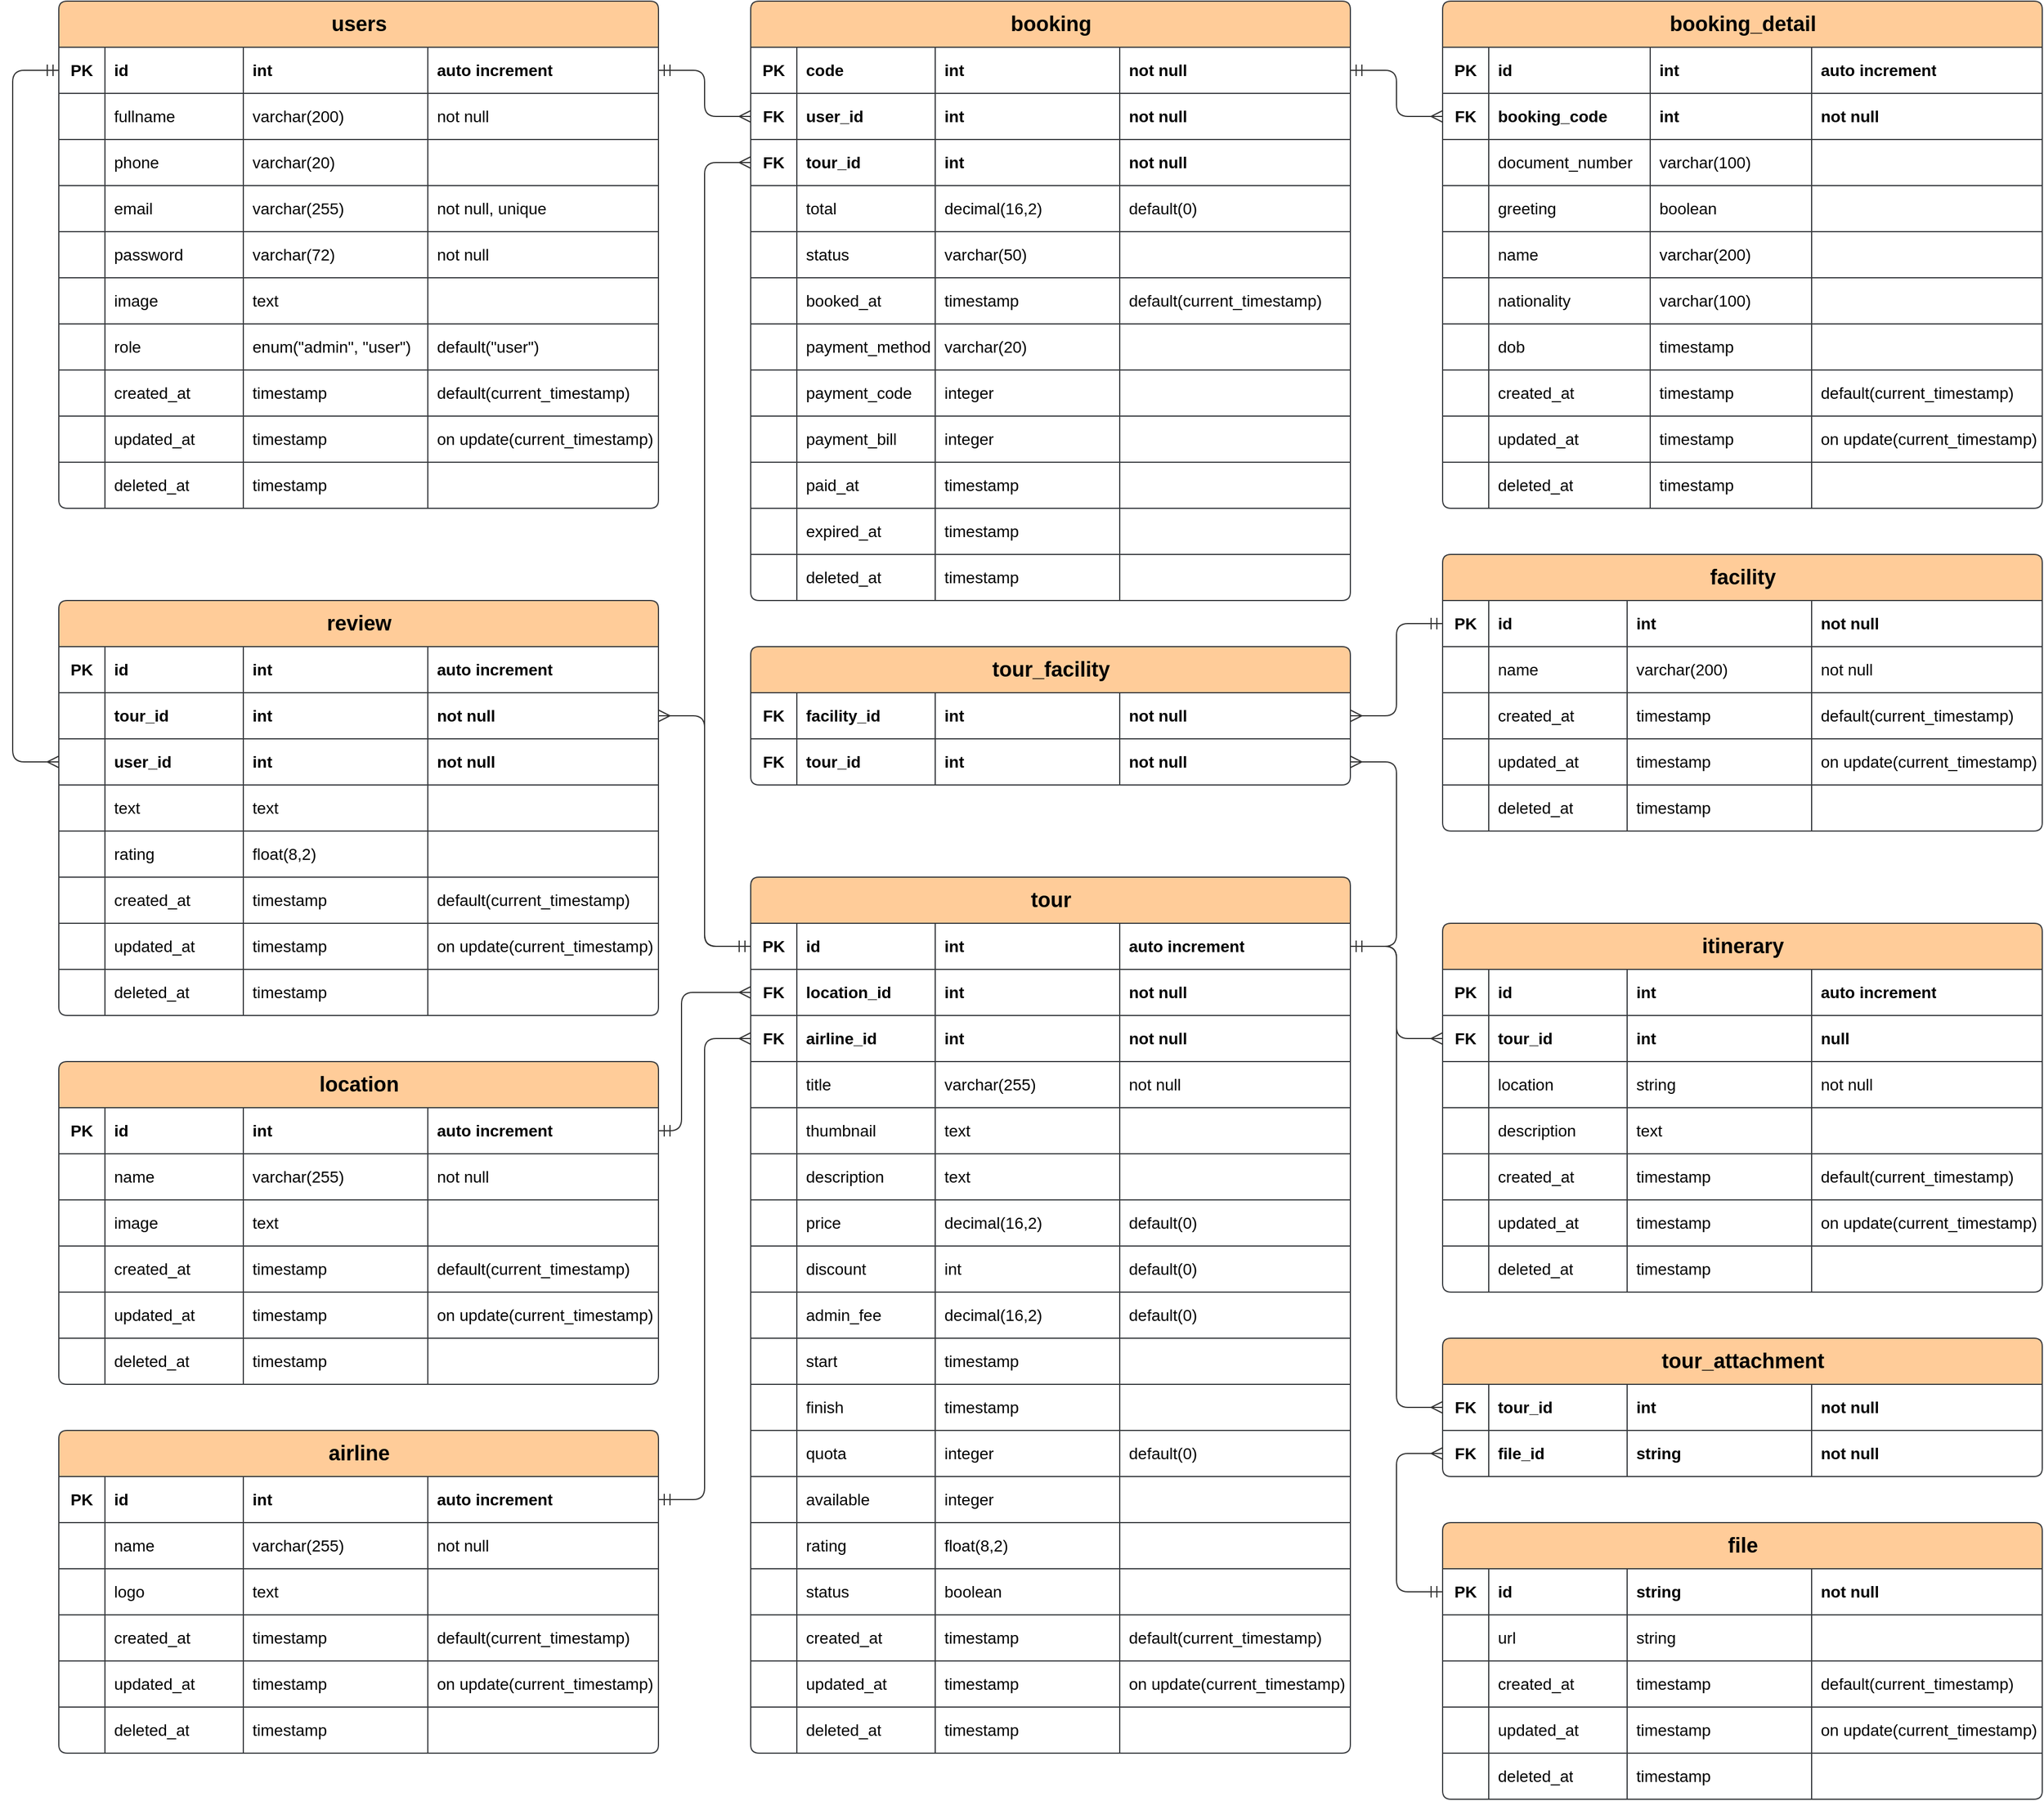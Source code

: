 <mxfile version="21.8.2" type="device">
  <diagram name="erd" id="Z8A81sTIwzjF09asF-El">
    <mxGraphModel dx="6150" dy="1393" grid="1" gridSize="10" guides="1" tooltips="1" connect="1" arrows="1" fold="1" page="1" pageScale="1" pageWidth="1880" pageHeight="1720" math="0" shadow="0">
      <root>
        <mxCell id="0" />
        <mxCell id="1" parent="0" />
        <mxCell id="KGZu8LN2GR9Yo7TSWTJp-1" value="users" style="shape=table;startSize=40;container=1;collapsible=1;childLayout=tableLayout;fixedRows=1;rowLines=1;fontStyle=1;align=center;resizeLast=1;html=1;fontSize=18;rounded=1;arcSize=6;fillColor=#ffcc99;strokeColor=#36393d;" parent="1" vertex="1">
          <mxGeometry x="-3680" y="80" width="520" height="440" as="geometry" />
        </mxCell>
        <mxCell id="KGZu8LN2GR9Yo7TSWTJp-2" style="shape=tableRow;horizontal=0;startSize=0;swimlaneHead=0;swimlaneBody=0;fillColor=none;collapsible=0;dropTarget=0;points=[[0,0.5],[1,0.5]];portConstraint=eastwest;top=0;left=0;right=0;bottom=0;fontSize=14;" parent="KGZu8LN2GR9Yo7TSWTJp-1" vertex="1">
          <mxGeometry y="40" width="520" height="40" as="geometry" />
        </mxCell>
        <mxCell id="KGZu8LN2GR9Yo7TSWTJp-3" value="PK" style="shape=partialRectangle;connectable=0;fillColor=none;top=0;left=0;bottom=0;right=0;editable=1;overflow=hidden;whiteSpace=wrap;html=1;fontStyle=1;fontSize=14;" parent="KGZu8LN2GR9Yo7TSWTJp-2" vertex="1">
          <mxGeometry width="40" height="40" as="geometry">
            <mxRectangle width="40" height="40" as="alternateBounds" />
          </mxGeometry>
        </mxCell>
        <mxCell id="KGZu8LN2GR9Yo7TSWTJp-4" value="id" style="shape=partialRectangle;connectable=0;fillColor=none;top=0;left=0;bottom=0;right=0;align=left;spacingLeft=6;overflow=hidden;whiteSpace=wrap;html=1;fontStyle=1;fontSize=14;" parent="KGZu8LN2GR9Yo7TSWTJp-2" vertex="1">
          <mxGeometry x="40" width="120" height="40" as="geometry">
            <mxRectangle width="120" height="40" as="alternateBounds" />
          </mxGeometry>
        </mxCell>
        <mxCell id="KGZu8LN2GR9Yo7TSWTJp-5" value="int" style="shape=partialRectangle;connectable=0;fillColor=none;top=0;left=0;bottom=0;right=0;align=left;spacingLeft=6;overflow=hidden;whiteSpace=wrap;html=1;fontStyle=1;fontSize=14;" parent="KGZu8LN2GR9Yo7TSWTJp-2" vertex="1">
          <mxGeometry x="160" width="160" height="40" as="geometry">
            <mxRectangle width="160" height="40" as="alternateBounds" />
          </mxGeometry>
        </mxCell>
        <mxCell id="KGZu8LN2GR9Yo7TSWTJp-6" value="auto increment" style="shape=partialRectangle;connectable=0;fillColor=none;top=0;left=0;bottom=0;right=0;align=left;spacingLeft=6;overflow=hidden;whiteSpace=wrap;html=1;fontStyle=1;fontSize=14;" parent="KGZu8LN2GR9Yo7TSWTJp-2" vertex="1">
          <mxGeometry x="320" width="200" height="40" as="geometry">
            <mxRectangle width="200" height="40" as="alternateBounds" />
          </mxGeometry>
        </mxCell>
        <mxCell id="KGZu8LN2GR9Yo7TSWTJp-7" style="shape=tableRow;horizontal=0;startSize=0;swimlaneHead=0;swimlaneBody=0;fillColor=none;collapsible=0;dropTarget=0;points=[[0,0.5],[1,0.5]];portConstraint=eastwest;top=0;left=0;right=0;bottom=0;fontSize=14;" parent="KGZu8LN2GR9Yo7TSWTJp-1" vertex="1">
          <mxGeometry y="80" width="520" height="40" as="geometry" />
        </mxCell>
        <mxCell id="KGZu8LN2GR9Yo7TSWTJp-8" style="shape=partialRectangle;connectable=0;fillColor=none;top=0;left=0;bottom=0;right=0;editable=1;overflow=hidden;whiteSpace=wrap;html=1;fontSize=14;" parent="KGZu8LN2GR9Yo7TSWTJp-7" vertex="1">
          <mxGeometry width="40" height="40" as="geometry">
            <mxRectangle width="40" height="40" as="alternateBounds" />
          </mxGeometry>
        </mxCell>
        <mxCell id="KGZu8LN2GR9Yo7TSWTJp-9" value="fullname" style="shape=partialRectangle;connectable=0;fillColor=none;top=0;left=0;bottom=0;right=0;align=left;spacingLeft=6;overflow=hidden;whiteSpace=wrap;html=1;fontSize=14;" parent="KGZu8LN2GR9Yo7TSWTJp-7" vertex="1">
          <mxGeometry x="40" width="120" height="40" as="geometry">
            <mxRectangle width="120" height="40" as="alternateBounds" />
          </mxGeometry>
        </mxCell>
        <mxCell id="KGZu8LN2GR9Yo7TSWTJp-10" value="varchar(200)" style="shape=partialRectangle;connectable=0;fillColor=none;top=0;left=0;bottom=0;right=0;align=left;spacingLeft=6;overflow=hidden;whiteSpace=wrap;html=1;fontSize=14;" parent="KGZu8LN2GR9Yo7TSWTJp-7" vertex="1">
          <mxGeometry x="160" width="160" height="40" as="geometry">
            <mxRectangle width="160" height="40" as="alternateBounds" />
          </mxGeometry>
        </mxCell>
        <mxCell id="KGZu8LN2GR9Yo7TSWTJp-11" value="not null" style="shape=partialRectangle;connectable=0;fillColor=none;top=0;left=0;bottom=0;right=0;align=left;spacingLeft=6;overflow=hidden;whiteSpace=wrap;html=1;fontSize=14;" parent="KGZu8LN2GR9Yo7TSWTJp-7" vertex="1">
          <mxGeometry x="320" width="200" height="40" as="geometry">
            <mxRectangle width="200" height="40" as="alternateBounds" />
          </mxGeometry>
        </mxCell>
        <mxCell id="LpBOM86yHLfkzzoWKnK7-1" style="shape=tableRow;horizontal=0;startSize=0;swimlaneHead=0;swimlaneBody=0;fillColor=none;collapsible=0;dropTarget=0;points=[[0,0.5],[1,0.5]];portConstraint=eastwest;top=0;left=0;right=0;bottom=0;fontSize=14;" parent="KGZu8LN2GR9Yo7TSWTJp-1" vertex="1">
          <mxGeometry y="120" width="520" height="40" as="geometry" />
        </mxCell>
        <mxCell id="LpBOM86yHLfkzzoWKnK7-2" style="shape=partialRectangle;connectable=0;fillColor=none;top=0;left=0;bottom=0;right=0;editable=1;overflow=hidden;whiteSpace=wrap;html=1;fontSize=14;" parent="LpBOM86yHLfkzzoWKnK7-1" vertex="1">
          <mxGeometry width="40" height="40" as="geometry">
            <mxRectangle width="40" height="40" as="alternateBounds" />
          </mxGeometry>
        </mxCell>
        <mxCell id="LpBOM86yHLfkzzoWKnK7-3" value="phone" style="shape=partialRectangle;connectable=0;fillColor=none;top=0;left=0;bottom=0;right=0;align=left;spacingLeft=6;overflow=hidden;whiteSpace=wrap;html=1;fontSize=14;" parent="LpBOM86yHLfkzzoWKnK7-1" vertex="1">
          <mxGeometry x="40" width="120" height="40" as="geometry">
            <mxRectangle width="120" height="40" as="alternateBounds" />
          </mxGeometry>
        </mxCell>
        <mxCell id="LpBOM86yHLfkzzoWKnK7-4" value="varchar(20)" style="shape=partialRectangle;connectable=0;fillColor=none;top=0;left=0;bottom=0;right=0;align=left;spacingLeft=6;overflow=hidden;whiteSpace=wrap;html=1;fontSize=14;" parent="LpBOM86yHLfkzzoWKnK7-1" vertex="1">
          <mxGeometry x="160" width="160" height="40" as="geometry">
            <mxRectangle width="160" height="40" as="alternateBounds" />
          </mxGeometry>
        </mxCell>
        <mxCell id="LpBOM86yHLfkzzoWKnK7-5" style="shape=partialRectangle;connectable=0;fillColor=none;top=0;left=0;bottom=0;right=0;align=left;spacingLeft=6;overflow=hidden;whiteSpace=wrap;html=1;fontSize=14;" parent="LpBOM86yHLfkzzoWKnK7-1" vertex="1">
          <mxGeometry x="320" width="200" height="40" as="geometry">
            <mxRectangle width="200" height="40" as="alternateBounds" />
          </mxGeometry>
        </mxCell>
        <mxCell id="KGZu8LN2GR9Yo7TSWTJp-12" style="shape=tableRow;horizontal=0;startSize=0;swimlaneHead=0;swimlaneBody=0;fillColor=none;collapsible=0;dropTarget=0;points=[[0,0.5],[1,0.5]];portConstraint=eastwest;top=0;left=0;right=0;bottom=0;fontSize=14;" parent="KGZu8LN2GR9Yo7TSWTJp-1" vertex="1">
          <mxGeometry y="160" width="520" height="40" as="geometry" />
        </mxCell>
        <mxCell id="KGZu8LN2GR9Yo7TSWTJp-13" style="shape=partialRectangle;connectable=0;fillColor=none;top=0;left=0;bottom=0;right=0;editable=1;overflow=hidden;whiteSpace=wrap;html=1;fontSize=14;" parent="KGZu8LN2GR9Yo7TSWTJp-12" vertex="1">
          <mxGeometry width="40" height="40" as="geometry">
            <mxRectangle width="40" height="40" as="alternateBounds" />
          </mxGeometry>
        </mxCell>
        <mxCell id="KGZu8LN2GR9Yo7TSWTJp-14" value="email" style="shape=partialRectangle;connectable=0;fillColor=none;top=0;left=0;bottom=0;right=0;align=left;spacingLeft=6;overflow=hidden;whiteSpace=wrap;html=1;fontSize=14;" parent="KGZu8LN2GR9Yo7TSWTJp-12" vertex="1">
          <mxGeometry x="40" width="120" height="40" as="geometry">
            <mxRectangle width="120" height="40" as="alternateBounds" />
          </mxGeometry>
        </mxCell>
        <mxCell id="KGZu8LN2GR9Yo7TSWTJp-15" value="varchar(255)" style="shape=partialRectangle;connectable=0;fillColor=none;top=0;left=0;bottom=0;right=0;align=left;spacingLeft=6;overflow=hidden;whiteSpace=wrap;html=1;fontSize=14;" parent="KGZu8LN2GR9Yo7TSWTJp-12" vertex="1">
          <mxGeometry x="160" width="160" height="40" as="geometry">
            <mxRectangle width="160" height="40" as="alternateBounds" />
          </mxGeometry>
        </mxCell>
        <mxCell id="KGZu8LN2GR9Yo7TSWTJp-16" value="not null, unique" style="shape=partialRectangle;connectable=0;fillColor=none;top=0;left=0;bottom=0;right=0;align=left;spacingLeft=6;overflow=hidden;whiteSpace=wrap;html=1;fontSize=14;" parent="KGZu8LN2GR9Yo7TSWTJp-12" vertex="1">
          <mxGeometry x="320" width="200" height="40" as="geometry">
            <mxRectangle width="200" height="40" as="alternateBounds" />
          </mxGeometry>
        </mxCell>
        <mxCell id="KGZu8LN2GR9Yo7TSWTJp-17" style="shape=tableRow;horizontal=0;startSize=0;swimlaneHead=0;swimlaneBody=0;fillColor=none;collapsible=0;dropTarget=0;points=[[0,0.5],[1,0.5]];portConstraint=eastwest;top=0;left=0;right=0;bottom=0;fontSize=14;" parent="KGZu8LN2GR9Yo7TSWTJp-1" vertex="1">
          <mxGeometry y="200" width="520" height="40" as="geometry" />
        </mxCell>
        <mxCell id="KGZu8LN2GR9Yo7TSWTJp-18" style="shape=partialRectangle;connectable=0;fillColor=none;top=0;left=0;bottom=0;right=0;editable=1;overflow=hidden;whiteSpace=wrap;html=1;fontSize=14;" parent="KGZu8LN2GR9Yo7TSWTJp-17" vertex="1">
          <mxGeometry width="40" height="40" as="geometry">
            <mxRectangle width="40" height="40" as="alternateBounds" />
          </mxGeometry>
        </mxCell>
        <mxCell id="KGZu8LN2GR9Yo7TSWTJp-19" value="password" style="shape=partialRectangle;connectable=0;fillColor=none;top=0;left=0;bottom=0;right=0;align=left;spacingLeft=6;overflow=hidden;whiteSpace=wrap;html=1;fontSize=14;" parent="KGZu8LN2GR9Yo7TSWTJp-17" vertex="1">
          <mxGeometry x="40" width="120" height="40" as="geometry">
            <mxRectangle width="120" height="40" as="alternateBounds" />
          </mxGeometry>
        </mxCell>
        <mxCell id="KGZu8LN2GR9Yo7TSWTJp-20" value="varchar(72)" style="shape=partialRectangle;connectable=0;fillColor=none;top=0;left=0;bottom=0;right=0;align=left;spacingLeft=6;overflow=hidden;whiteSpace=wrap;html=1;fontSize=14;" parent="KGZu8LN2GR9Yo7TSWTJp-17" vertex="1">
          <mxGeometry x="160" width="160" height="40" as="geometry">
            <mxRectangle width="160" height="40" as="alternateBounds" />
          </mxGeometry>
        </mxCell>
        <mxCell id="KGZu8LN2GR9Yo7TSWTJp-21" value="not null" style="shape=partialRectangle;connectable=0;fillColor=none;top=0;left=0;bottom=0;right=0;align=left;spacingLeft=6;overflow=hidden;whiteSpace=wrap;html=1;fontSize=14;" parent="KGZu8LN2GR9Yo7TSWTJp-17" vertex="1">
          <mxGeometry x="320" width="200" height="40" as="geometry">
            <mxRectangle width="200" height="40" as="alternateBounds" />
          </mxGeometry>
        </mxCell>
        <mxCell id="KGZu8LN2GR9Yo7TSWTJp-22" style="shape=tableRow;horizontal=0;startSize=0;swimlaneHead=0;swimlaneBody=0;fillColor=none;collapsible=0;dropTarget=0;points=[[0,0.5],[1,0.5]];portConstraint=eastwest;top=0;left=0;right=0;bottom=0;fontSize=14;" parent="KGZu8LN2GR9Yo7TSWTJp-1" vertex="1">
          <mxGeometry y="240" width="520" height="40" as="geometry" />
        </mxCell>
        <mxCell id="KGZu8LN2GR9Yo7TSWTJp-23" style="shape=partialRectangle;connectable=0;fillColor=none;top=0;left=0;bottom=0;right=0;editable=1;overflow=hidden;whiteSpace=wrap;html=1;fontSize=14;" parent="KGZu8LN2GR9Yo7TSWTJp-22" vertex="1">
          <mxGeometry width="40" height="40" as="geometry">
            <mxRectangle width="40" height="40" as="alternateBounds" />
          </mxGeometry>
        </mxCell>
        <mxCell id="KGZu8LN2GR9Yo7TSWTJp-24" value="image" style="shape=partialRectangle;connectable=0;fillColor=none;top=0;left=0;bottom=0;right=0;align=left;spacingLeft=6;overflow=hidden;whiteSpace=wrap;html=1;fontSize=14;" parent="KGZu8LN2GR9Yo7TSWTJp-22" vertex="1">
          <mxGeometry x="40" width="120" height="40" as="geometry">
            <mxRectangle width="120" height="40" as="alternateBounds" />
          </mxGeometry>
        </mxCell>
        <mxCell id="KGZu8LN2GR9Yo7TSWTJp-25" value="text" style="shape=partialRectangle;connectable=0;fillColor=none;top=0;left=0;bottom=0;right=0;align=left;spacingLeft=6;overflow=hidden;whiteSpace=wrap;html=1;fontSize=14;" parent="KGZu8LN2GR9Yo7TSWTJp-22" vertex="1">
          <mxGeometry x="160" width="160" height="40" as="geometry">
            <mxRectangle width="160" height="40" as="alternateBounds" />
          </mxGeometry>
        </mxCell>
        <mxCell id="KGZu8LN2GR9Yo7TSWTJp-26" style="shape=partialRectangle;connectable=0;fillColor=none;top=0;left=0;bottom=0;right=0;align=left;spacingLeft=6;overflow=hidden;whiteSpace=wrap;html=1;fontSize=14;" parent="KGZu8LN2GR9Yo7TSWTJp-22" vertex="1">
          <mxGeometry x="320" width="200" height="40" as="geometry">
            <mxRectangle width="200" height="40" as="alternateBounds" />
          </mxGeometry>
        </mxCell>
        <mxCell id="VjcjarRgVxMpdCUr1j4f-1" style="shape=tableRow;horizontal=0;startSize=0;swimlaneHead=0;swimlaneBody=0;fillColor=none;collapsible=0;dropTarget=0;points=[[0,0.5],[1,0.5]];portConstraint=eastwest;top=0;left=0;right=0;bottom=0;fontSize=14;" parent="KGZu8LN2GR9Yo7TSWTJp-1" vertex="1">
          <mxGeometry y="280" width="520" height="40" as="geometry" />
        </mxCell>
        <mxCell id="VjcjarRgVxMpdCUr1j4f-2" style="shape=partialRectangle;connectable=0;fillColor=none;top=0;left=0;bottom=0;right=0;editable=1;overflow=hidden;whiteSpace=wrap;html=1;fontSize=14;" parent="VjcjarRgVxMpdCUr1j4f-1" vertex="1">
          <mxGeometry width="40" height="40" as="geometry">
            <mxRectangle width="40" height="40" as="alternateBounds" />
          </mxGeometry>
        </mxCell>
        <mxCell id="VjcjarRgVxMpdCUr1j4f-3" value="role" style="shape=partialRectangle;connectable=0;fillColor=none;top=0;left=0;bottom=0;right=0;align=left;spacingLeft=6;overflow=hidden;whiteSpace=wrap;html=1;fontSize=14;" parent="VjcjarRgVxMpdCUr1j4f-1" vertex="1">
          <mxGeometry x="40" width="120" height="40" as="geometry">
            <mxRectangle width="120" height="40" as="alternateBounds" />
          </mxGeometry>
        </mxCell>
        <mxCell id="VjcjarRgVxMpdCUr1j4f-4" value="enum(&quot;admin&quot;, &quot;user&quot;)" style="shape=partialRectangle;connectable=0;fillColor=none;top=0;left=0;bottom=0;right=0;align=left;spacingLeft=6;overflow=hidden;whiteSpace=wrap;html=1;fontSize=14;" parent="VjcjarRgVxMpdCUr1j4f-1" vertex="1">
          <mxGeometry x="160" width="160" height="40" as="geometry">
            <mxRectangle width="160" height="40" as="alternateBounds" />
          </mxGeometry>
        </mxCell>
        <mxCell id="VjcjarRgVxMpdCUr1j4f-5" value="default(&quot;user&quot;)" style="shape=partialRectangle;connectable=0;fillColor=none;top=0;left=0;bottom=0;right=0;align=left;spacingLeft=6;overflow=hidden;whiteSpace=wrap;html=1;fontSize=14;" parent="VjcjarRgVxMpdCUr1j4f-1" vertex="1">
          <mxGeometry x="320" width="200" height="40" as="geometry">
            <mxRectangle width="200" height="40" as="alternateBounds" />
          </mxGeometry>
        </mxCell>
        <mxCell id="KGZu8LN2GR9Yo7TSWTJp-27" style="shape=tableRow;horizontal=0;startSize=0;swimlaneHead=0;swimlaneBody=0;fillColor=none;collapsible=0;dropTarget=0;points=[[0,0.5],[1,0.5]];portConstraint=eastwest;top=0;left=0;right=0;bottom=0;fontSize=14;" parent="KGZu8LN2GR9Yo7TSWTJp-1" vertex="1">
          <mxGeometry y="320" width="520" height="40" as="geometry" />
        </mxCell>
        <mxCell id="KGZu8LN2GR9Yo7TSWTJp-28" style="shape=partialRectangle;connectable=0;fillColor=none;top=0;left=0;bottom=0;right=0;editable=1;overflow=hidden;whiteSpace=wrap;html=1;fontSize=14;" parent="KGZu8LN2GR9Yo7TSWTJp-27" vertex="1">
          <mxGeometry width="40" height="40" as="geometry">
            <mxRectangle width="40" height="40" as="alternateBounds" />
          </mxGeometry>
        </mxCell>
        <mxCell id="KGZu8LN2GR9Yo7TSWTJp-29" value="created_at" style="shape=partialRectangle;connectable=0;fillColor=none;top=0;left=0;bottom=0;right=0;align=left;spacingLeft=6;overflow=hidden;whiteSpace=wrap;html=1;fontSize=14;" parent="KGZu8LN2GR9Yo7TSWTJp-27" vertex="1">
          <mxGeometry x="40" width="120" height="40" as="geometry">
            <mxRectangle width="120" height="40" as="alternateBounds" />
          </mxGeometry>
        </mxCell>
        <mxCell id="KGZu8LN2GR9Yo7TSWTJp-30" value="timestamp" style="shape=partialRectangle;connectable=0;fillColor=none;top=0;left=0;bottom=0;right=0;align=left;spacingLeft=6;overflow=hidden;whiteSpace=wrap;html=1;fontSize=14;" parent="KGZu8LN2GR9Yo7TSWTJp-27" vertex="1">
          <mxGeometry x="160" width="160" height="40" as="geometry">
            <mxRectangle width="160" height="40" as="alternateBounds" />
          </mxGeometry>
        </mxCell>
        <mxCell id="KGZu8LN2GR9Yo7TSWTJp-31" value="default(current_timestamp)" style="shape=partialRectangle;connectable=0;fillColor=none;top=0;left=0;bottom=0;right=0;align=left;spacingLeft=6;overflow=hidden;whiteSpace=wrap;html=1;fontSize=14;" parent="KGZu8LN2GR9Yo7TSWTJp-27" vertex="1">
          <mxGeometry x="320" width="200" height="40" as="geometry">
            <mxRectangle width="200" height="40" as="alternateBounds" />
          </mxGeometry>
        </mxCell>
        <mxCell id="KGZu8LN2GR9Yo7TSWTJp-32" style="shape=tableRow;horizontal=0;startSize=0;swimlaneHead=0;swimlaneBody=0;fillColor=none;collapsible=0;dropTarget=0;points=[[0,0.5],[1,0.5]];portConstraint=eastwest;top=0;left=0;right=0;bottom=0;fontSize=14;" parent="KGZu8LN2GR9Yo7TSWTJp-1" vertex="1">
          <mxGeometry y="360" width="520" height="40" as="geometry" />
        </mxCell>
        <mxCell id="KGZu8LN2GR9Yo7TSWTJp-33" style="shape=partialRectangle;connectable=0;fillColor=none;top=0;left=0;bottom=0;right=0;editable=1;overflow=hidden;whiteSpace=wrap;html=1;fontSize=14;" parent="KGZu8LN2GR9Yo7TSWTJp-32" vertex="1">
          <mxGeometry width="40" height="40" as="geometry">
            <mxRectangle width="40" height="40" as="alternateBounds" />
          </mxGeometry>
        </mxCell>
        <mxCell id="KGZu8LN2GR9Yo7TSWTJp-34" value="updated_at" style="shape=partialRectangle;connectable=0;fillColor=none;top=0;left=0;bottom=0;right=0;align=left;spacingLeft=6;overflow=hidden;whiteSpace=wrap;html=1;fontSize=14;" parent="KGZu8LN2GR9Yo7TSWTJp-32" vertex="1">
          <mxGeometry x="40" width="120" height="40" as="geometry">
            <mxRectangle width="120" height="40" as="alternateBounds" />
          </mxGeometry>
        </mxCell>
        <mxCell id="KGZu8LN2GR9Yo7TSWTJp-35" value="timestamp" style="shape=partialRectangle;connectable=0;fillColor=none;top=0;left=0;bottom=0;right=0;align=left;spacingLeft=6;overflow=hidden;whiteSpace=wrap;html=1;fontSize=14;" parent="KGZu8LN2GR9Yo7TSWTJp-32" vertex="1">
          <mxGeometry x="160" width="160" height="40" as="geometry">
            <mxRectangle width="160" height="40" as="alternateBounds" />
          </mxGeometry>
        </mxCell>
        <mxCell id="KGZu8LN2GR9Yo7TSWTJp-36" value="on update(current_timestamp)" style="shape=partialRectangle;connectable=0;fillColor=none;top=0;left=0;bottom=0;right=0;align=left;spacingLeft=6;overflow=hidden;whiteSpace=wrap;html=1;fontSize=14;" parent="KGZu8LN2GR9Yo7TSWTJp-32" vertex="1">
          <mxGeometry x="320" width="200" height="40" as="geometry">
            <mxRectangle width="200" height="40" as="alternateBounds" />
          </mxGeometry>
        </mxCell>
        <mxCell id="KGZu8LN2GR9Yo7TSWTJp-37" style="shape=tableRow;horizontal=0;startSize=0;swimlaneHead=0;swimlaneBody=0;fillColor=none;collapsible=0;dropTarget=0;points=[[0,0.5],[1,0.5]];portConstraint=eastwest;top=0;left=0;right=0;bottom=0;fontSize=14;" parent="KGZu8LN2GR9Yo7TSWTJp-1" vertex="1">
          <mxGeometry y="400" width="520" height="40" as="geometry" />
        </mxCell>
        <mxCell id="KGZu8LN2GR9Yo7TSWTJp-38" style="shape=partialRectangle;connectable=0;fillColor=none;top=0;left=0;bottom=0;right=0;editable=1;overflow=hidden;whiteSpace=wrap;html=1;fontSize=14;" parent="KGZu8LN2GR9Yo7TSWTJp-37" vertex="1">
          <mxGeometry width="40" height="40" as="geometry">
            <mxRectangle width="40" height="40" as="alternateBounds" />
          </mxGeometry>
        </mxCell>
        <mxCell id="KGZu8LN2GR9Yo7TSWTJp-39" value="deleted_at" style="shape=partialRectangle;connectable=0;fillColor=none;top=0;left=0;bottom=0;right=0;align=left;spacingLeft=6;overflow=hidden;whiteSpace=wrap;html=1;fontSize=14;" parent="KGZu8LN2GR9Yo7TSWTJp-37" vertex="1">
          <mxGeometry x="40" width="120" height="40" as="geometry">
            <mxRectangle width="120" height="40" as="alternateBounds" />
          </mxGeometry>
        </mxCell>
        <mxCell id="KGZu8LN2GR9Yo7TSWTJp-40" value="timestamp" style="shape=partialRectangle;connectable=0;fillColor=none;top=0;left=0;bottom=0;right=0;align=left;spacingLeft=6;overflow=hidden;whiteSpace=wrap;html=1;fontSize=14;" parent="KGZu8LN2GR9Yo7TSWTJp-37" vertex="1">
          <mxGeometry x="160" width="160" height="40" as="geometry">
            <mxRectangle width="160" height="40" as="alternateBounds" />
          </mxGeometry>
        </mxCell>
        <mxCell id="KGZu8LN2GR9Yo7TSWTJp-41" style="shape=partialRectangle;connectable=0;fillColor=none;top=0;left=0;bottom=0;right=0;align=left;spacingLeft=6;overflow=hidden;whiteSpace=wrap;html=1;fontSize=14;" parent="KGZu8LN2GR9Yo7TSWTJp-37" vertex="1">
          <mxGeometry x="320" width="200" height="40" as="geometry">
            <mxRectangle width="200" height="40" as="alternateBounds" />
          </mxGeometry>
        </mxCell>
        <mxCell id="VjcjarRgVxMpdCUr1j4f-52" value="tour" style="shape=table;startSize=40;container=1;collapsible=1;childLayout=tableLayout;fixedRows=1;rowLines=1;fontStyle=1;align=center;resizeLast=1;html=1;fontSize=18;rounded=1;arcSize=6;fillColor=#ffcc99;strokeColor=#36393d;" parent="1" vertex="1">
          <mxGeometry x="-3080" y="840" width="520" height="760" as="geometry" />
        </mxCell>
        <mxCell id="VjcjarRgVxMpdCUr1j4f-53" style="shape=tableRow;horizontal=0;startSize=0;swimlaneHead=0;swimlaneBody=0;fillColor=none;collapsible=0;dropTarget=0;points=[[0,0.5],[1,0.5]];portConstraint=eastwest;top=0;left=0;right=0;bottom=0;fontSize=14;" parent="VjcjarRgVxMpdCUr1j4f-52" vertex="1">
          <mxGeometry y="40" width="520" height="40" as="geometry" />
        </mxCell>
        <mxCell id="VjcjarRgVxMpdCUr1j4f-54" value="PK" style="shape=partialRectangle;connectable=0;fillColor=none;top=0;left=0;bottom=0;right=0;editable=1;overflow=hidden;whiteSpace=wrap;html=1;fontStyle=1;fontSize=14;" parent="VjcjarRgVxMpdCUr1j4f-53" vertex="1">
          <mxGeometry width="40" height="40" as="geometry">
            <mxRectangle width="40" height="40" as="alternateBounds" />
          </mxGeometry>
        </mxCell>
        <mxCell id="VjcjarRgVxMpdCUr1j4f-55" value="id" style="shape=partialRectangle;connectable=0;fillColor=none;top=0;left=0;bottom=0;right=0;align=left;spacingLeft=6;overflow=hidden;whiteSpace=wrap;html=1;fontStyle=1;fontSize=14;" parent="VjcjarRgVxMpdCUr1j4f-53" vertex="1">
          <mxGeometry x="40" width="120" height="40" as="geometry">
            <mxRectangle width="120" height="40" as="alternateBounds" />
          </mxGeometry>
        </mxCell>
        <mxCell id="VjcjarRgVxMpdCUr1j4f-56" value="int" style="shape=partialRectangle;connectable=0;fillColor=none;top=0;left=0;bottom=0;right=0;align=left;spacingLeft=6;overflow=hidden;whiteSpace=wrap;html=1;fontStyle=1;fontSize=14;" parent="VjcjarRgVxMpdCUr1j4f-53" vertex="1">
          <mxGeometry x="160" width="160" height="40" as="geometry">
            <mxRectangle width="160" height="40" as="alternateBounds" />
          </mxGeometry>
        </mxCell>
        <mxCell id="VjcjarRgVxMpdCUr1j4f-57" value="auto increment" style="shape=partialRectangle;connectable=0;fillColor=none;top=0;left=0;bottom=0;right=0;align=left;spacingLeft=6;overflow=hidden;whiteSpace=wrap;html=1;fontStyle=1;fontSize=14;" parent="VjcjarRgVxMpdCUr1j4f-53" vertex="1">
          <mxGeometry x="320" width="200" height="40" as="geometry">
            <mxRectangle width="200" height="40" as="alternateBounds" />
          </mxGeometry>
        </mxCell>
        <mxCell id="LpBOM86yHLfkzzoWKnK7-93" style="shape=tableRow;horizontal=0;startSize=0;swimlaneHead=0;swimlaneBody=0;fillColor=none;collapsible=0;dropTarget=0;points=[[0,0.5],[1,0.5]];portConstraint=eastwest;top=0;left=0;right=0;bottom=0;fontSize=14;" parent="VjcjarRgVxMpdCUr1j4f-52" vertex="1">
          <mxGeometry y="80" width="520" height="40" as="geometry" />
        </mxCell>
        <mxCell id="LpBOM86yHLfkzzoWKnK7-94" value="FK" style="shape=partialRectangle;connectable=0;fillColor=none;top=0;left=0;bottom=0;right=0;editable=1;overflow=hidden;whiteSpace=wrap;html=1;fontStyle=1;fontSize=14;" parent="LpBOM86yHLfkzzoWKnK7-93" vertex="1">
          <mxGeometry width="40" height="40" as="geometry">
            <mxRectangle width="40" height="40" as="alternateBounds" />
          </mxGeometry>
        </mxCell>
        <mxCell id="LpBOM86yHLfkzzoWKnK7-95" value="location_id" style="shape=partialRectangle;connectable=0;fillColor=none;top=0;left=0;bottom=0;right=0;align=left;spacingLeft=6;overflow=hidden;whiteSpace=wrap;html=1;fontStyle=1;fontSize=14;" parent="LpBOM86yHLfkzzoWKnK7-93" vertex="1">
          <mxGeometry x="40" width="120" height="40" as="geometry">
            <mxRectangle width="120" height="40" as="alternateBounds" />
          </mxGeometry>
        </mxCell>
        <mxCell id="LpBOM86yHLfkzzoWKnK7-96" value="int" style="shape=partialRectangle;connectable=0;fillColor=none;top=0;left=0;bottom=0;right=0;align=left;spacingLeft=6;overflow=hidden;whiteSpace=wrap;html=1;fontStyle=1;fontSize=14;" parent="LpBOM86yHLfkzzoWKnK7-93" vertex="1">
          <mxGeometry x="160" width="160" height="40" as="geometry">
            <mxRectangle width="160" height="40" as="alternateBounds" />
          </mxGeometry>
        </mxCell>
        <mxCell id="LpBOM86yHLfkzzoWKnK7-97" value="not null" style="shape=partialRectangle;connectable=0;fillColor=none;top=0;left=0;bottom=0;right=0;align=left;spacingLeft=6;overflow=hidden;whiteSpace=wrap;html=1;fontStyle=1;fontSize=14;" parent="LpBOM86yHLfkzzoWKnK7-93" vertex="1">
          <mxGeometry x="320" width="200" height="40" as="geometry">
            <mxRectangle width="200" height="40" as="alternateBounds" />
          </mxGeometry>
        </mxCell>
        <mxCell id="LpBOM86yHLfkzzoWKnK7-88" style="shape=tableRow;horizontal=0;startSize=0;swimlaneHead=0;swimlaneBody=0;fillColor=none;collapsible=0;dropTarget=0;points=[[0,0.5],[1,0.5]];portConstraint=eastwest;top=0;left=0;right=0;bottom=0;fontSize=14;" parent="VjcjarRgVxMpdCUr1j4f-52" vertex="1">
          <mxGeometry y="120" width="520" height="40" as="geometry" />
        </mxCell>
        <mxCell id="LpBOM86yHLfkzzoWKnK7-89" value="FK" style="shape=partialRectangle;connectable=0;fillColor=none;top=0;left=0;bottom=0;right=0;editable=1;overflow=hidden;whiteSpace=wrap;html=1;fontStyle=1;fontSize=14;" parent="LpBOM86yHLfkzzoWKnK7-88" vertex="1">
          <mxGeometry width="40" height="40" as="geometry">
            <mxRectangle width="40" height="40" as="alternateBounds" />
          </mxGeometry>
        </mxCell>
        <mxCell id="LpBOM86yHLfkzzoWKnK7-90" value="airline_id" style="shape=partialRectangle;connectable=0;fillColor=none;top=0;left=0;bottom=0;right=0;align=left;spacingLeft=6;overflow=hidden;whiteSpace=wrap;html=1;fontStyle=1;fontSize=14;" parent="LpBOM86yHLfkzzoWKnK7-88" vertex="1">
          <mxGeometry x="40" width="120" height="40" as="geometry">
            <mxRectangle width="120" height="40" as="alternateBounds" />
          </mxGeometry>
        </mxCell>
        <mxCell id="LpBOM86yHLfkzzoWKnK7-91" value="int" style="shape=partialRectangle;connectable=0;fillColor=none;top=0;left=0;bottom=0;right=0;align=left;spacingLeft=6;overflow=hidden;whiteSpace=wrap;html=1;fontStyle=1;fontSize=14;" parent="LpBOM86yHLfkzzoWKnK7-88" vertex="1">
          <mxGeometry x="160" width="160" height="40" as="geometry">
            <mxRectangle width="160" height="40" as="alternateBounds" />
          </mxGeometry>
        </mxCell>
        <mxCell id="LpBOM86yHLfkzzoWKnK7-92" value="not null" style="shape=partialRectangle;connectable=0;fillColor=none;top=0;left=0;bottom=0;right=0;align=left;spacingLeft=6;overflow=hidden;whiteSpace=wrap;html=1;fontStyle=1;fontSize=14;" parent="LpBOM86yHLfkzzoWKnK7-88" vertex="1">
          <mxGeometry x="320" width="200" height="40" as="geometry">
            <mxRectangle width="200" height="40" as="alternateBounds" />
          </mxGeometry>
        </mxCell>
        <mxCell id="LpBOM86yHLfkzzoWKnK7-48" style="shape=tableRow;horizontal=0;startSize=0;swimlaneHead=0;swimlaneBody=0;fillColor=none;collapsible=0;dropTarget=0;points=[[0,0.5],[1,0.5]];portConstraint=eastwest;top=0;left=0;right=0;bottom=0;fontSize=14;" parent="VjcjarRgVxMpdCUr1j4f-52" vertex="1">
          <mxGeometry y="160" width="520" height="40" as="geometry" />
        </mxCell>
        <mxCell id="LpBOM86yHLfkzzoWKnK7-49" style="shape=partialRectangle;connectable=0;fillColor=none;top=0;left=0;bottom=0;right=0;editable=1;overflow=hidden;whiteSpace=wrap;html=1;fontSize=14;" parent="LpBOM86yHLfkzzoWKnK7-48" vertex="1">
          <mxGeometry width="40" height="40" as="geometry">
            <mxRectangle width="40" height="40" as="alternateBounds" />
          </mxGeometry>
        </mxCell>
        <mxCell id="LpBOM86yHLfkzzoWKnK7-50" value="title" style="shape=partialRectangle;connectable=0;fillColor=none;top=0;left=0;bottom=0;right=0;align=left;spacingLeft=6;overflow=hidden;whiteSpace=wrap;html=1;fontSize=14;" parent="LpBOM86yHLfkzzoWKnK7-48" vertex="1">
          <mxGeometry x="40" width="120" height="40" as="geometry">
            <mxRectangle width="120" height="40" as="alternateBounds" />
          </mxGeometry>
        </mxCell>
        <mxCell id="LpBOM86yHLfkzzoWKnK7-51" value="varchar(255)" style="shape=partialRectangle;connectable=0;fillColor=none;top=0;left=0;bottom=0;right=0;align=left;spacingLeft=6;overflow=hidden;whiteSpace=wrap;html=1;fontSize=14;" parent="LpBOM86yHLfkzzoWKnK7-48" vertex="1">
          <mxGeometry x="160" width="160" height="40" as="geometry">
            <mxRectangle width="160" height="40" as="alternateBounds" />
          </mxGeometry>
        </mxCell>
        <mxCell id="LpBOM86yHLfkzzoWKnK7-52" value="not null" style="shape=partialRectangle;connectable=0;fillColor=none;top=0;left=0;bottom=0;right=0;align=left;spacingLeft=6;overflow=hidden;whiteSpace=wrap;html=1;fontSize=14;" parent="LpBOM86yHLfkzzoWKnK7-48" vertex="1">
          <mxGeometry x="320" width="200" height="40" as="geometry">
            <mxRectangle width="200" height="40" as="alternateBounds" />
          </mxGeometry>
        </mxCell>
        <mxCell id="ki1kJr5ZElGEqOYI4jQE-142" style="shape=tableRow;horizontal=0;startSize=0;swimlaneHead=0;swimlaneBody=0;fillColor=none;collapsible=0;dropTarget=0;points=[[0,0.5],[1,0.5]];portConstraint=eastwest;top=0;left=0;right=0;bottom=0;fontSize=14;" parent="VjcjarRgVxMpdCUr1j4f-52" vertex="1">
          <mxGeometry y="200" width="520" height="40" as="geometry" />
        </mxCell>
        <mxCell id="ki1kJr5ZElGEqOYI4jQE-143" style="shape=partialRectangle;connectable=0;fillColor=none;top=0;left=0;bottom=0;right=0;editable=1;overflow=hidden;whiteSpace=wrap;html=1;fontSize=14;" parent="ki1kJr5ZElGEqOYI4jQE-142" vertex="1">
          <mxGeometry width="40" height="40" as="geometry">
            <mxRectangle width="40" height="40" as="alternateBounds" />
          </mxGeometry>
        </mxCell>
        <mxCell id="ki1kJr5ZElGEqOYI4jQE-144" value="thumbnail" style="shape=partialRectangle;connectable=0;fillColor=none;top=0;left=0;bottom=0;right=0;align=left;spacingLeft=6;overflow=hidden;whiteSpace=wrap;html=1;fontSize=14;" parent="ki1kJr5ZElGEqOYI4jQE-142" vertex="1">
          <mxGeometry x="40" width="120" height="40" as="geometry">
            <mxRectangle width="120" height="40" as="alternateBounds" />
          </mxGeometry>
        </mxCell>
        <mxCell id="ki1kJr5ZElGEqOYI4jQE-145" value="text" style="shape=partialRectangle;connectable=0;fillColor=none;top=0;left=0;bottom=0;right=0;align=left;spacingLeft=6;overflow=hidden;whiteSpace=wrap;html=1;fontSize=14;" parent="ki1kJr5ZElGEqOYI4jQE-142" vertex="1">
          <mxGeometry x="160" width="160" height="40" as="geometry">
            <mxRectangle width="160" height="40" as="alternateBounds" />
          </mxGeometry>
        </mxCell>
        <mxCell id="ki1kJr5ZElGEqOYI4jQE-146" style="shape=partialRectangle;connectable=0;fillColor=none;top=0;left=0;bottom=0;right=0;align=left;spacingLeft=6;overflow=hidden;whiteSpace=wrap;html=1;fontSize=14;" parent="ki1kJr5ZElGEqOYI4jQE-142" vertex="1">
          <mxGeometry x="320" width="200" height="40" as="geometry">
            <mxRectangle width="200" height="40" as="alternateBounds" />
          </mxGeometry>
        </mxCell>
        <mxCell id="LpBOM86yHLfkzzoWKnK7-53" style="shape=tableRow;horizontal=0;startSize=0;swimlaneHead=0;swimlaneBody=0;fillColor=none;collapsible=0;dropTarget=0;points=[[0,0.5],[1,0.5]];portConstraint=eastwest;top=0;left=0;right=0;bottom=0;fontSize=14;" parent="VjcjarRgVxMpdCUr1j4f-52" vertex="1">
          <mxGeometry y="240" width="520" height="40" as="geometry" />
        </mxCell>
        <mxCell id="LpBOM86yHLfkzzoWKnK7-54" style="shape=partialRectangle;connectable=0;fillColor=none;top=0;left=0;bottom=0;right=0;editable=1;overflow=hidden;whiteSpace=wrap;html=1;fontSize=14;" parent="LpBOM86yHLfkzzoWKnK7-53" vertex="1">
          <mxGeometry width="40" height="40" as="geometry">
            <mxRectangle width="40" height="40" as="alternateBounds" />
          </mxGeometry>
        </mxCell>
        <mxCell id="LpBOM86yHLfkzzoWKnK7-55" value="description" style="shape=partialRectangle;connectable=0;fillColor=none;top=0;left=0;bottom=0;right=0;align=left;spacingLeft=6;overflow=hidden;whiteSpace=wrap;html=1;fontSize=14;" parent="LpBOM86yHLfkzzoWKnK7-53" vertex="1">
          <mxGeometry x="40" width="120" height="40" as="geometry">
            <mxRectangle width="120" height="40" as="alternateBounds" />
          </mxGeometry>
        </mxCell>
        <mxCell id="LpBOM86yHLfkzzoWKnK7-56" value="text" style="shape=partialRectangle;connectable=0;fillColor=none;top=0;left=0;bottom=0;right=0;align=left;spacingLeft=6;overflow=hidden;whiteSpace=wrap;html=1;fontSize=14;" parent="LpBOM86yHLfkzzoWKnK7-53" vertex="1">
          <mxGeometry x="160" width="160" height="40" as="geometry">
            <mxRectangle width="160" height="40" as="alternateBounds" />
          </mxGeometry>
        </mxCell>
        <mxCell id="LpBOM86yHLfkzzoWKnK7-57" value="" style="shape=partialRectangle;connectable=0;fillColor=none;top=0;left=0;bottom=0;right=0;align=left;spacingLeft=6;overflow=hidden;whiteSpace=wrap;html=1;fontSize=14;" parent="LpBOM86yHLfkzzoWKnK7-53" vertex="1">
          <mxGeometry x="320" width="200" height="40" as="geometry">
            <mxRectangle width="200" height="40" as="alternateBounds" />
          </mxGeometry>
        </mxCell>
        <mxCell id="LpBOM86yHLfkzzoWKnK7-58" style="shape=tableRow;horizontal=0;startSize=0;swimlaneHead=0;swimlaneBody=0;fillColor=none;collapsible=0;dropTarget=0;points=[[0,0.5],[1,0.5]];portConstraint=eastwest;top=0;left=0;right=0;bottom=0;fontSize=14;" parent="VjcjarRgVxMpdCUr1j4f-52" vertex="1">
          <mxGeometry y="280" width="520" height="40" as="geometry" />
        </mxCell>
        <mxCell id="LpBOM86yHLfkzzoWKnK7-59" style="shape=partialRectangle;connectable=0;fillColor=none;top=0;left=0;bottom=0;right=0;editable=1;overflow=hidden;whiteSpace=wrap;html=1;fontSize=14;" parent="LpBOM86yHLfkzzoWKnK7-58" vertex="1">
          <mxGeometry width="40" height="40" as="geometry">
            <mxRectangle width="40" height="40" as="alternateBounds" />
          </mxGeometry>
        </mxCell>
        <mxCell id="LpBOM86yHLfkzzoWKnK7-60" value="price" style="shape=partialRectangle;connectable=0;fillColor=none;top=0;left=0;bottom=0;right=0;align=left;spacingLeft=6;overflow=hidden;whiteSpace=wrap;html=1;fontSize=14;" parent="LpBOM86yHLfkzzoWKnK7-58" vertex="1">
          <mxGeometry x="40" width="120" height="40" as="geometry">
            <mxRectangle width="120" height="40" as="alternateBounds" />
          </mxGeometry>
        </mxCell>
        <mxCell id="LpBOM86yHLfkzzoWKnK7-61" value="decimal(16,2)" style="shape=partialRectangle;connectable=0;fillColor=none;top=0;left=0;bottom=0;right=0;align=left;spacingLeft=6;overflow=hidden;whiteSpace=wrap;html=1;fontSize=14;" parent="LpBOM86yHLfkzzoWKnK7-58" vertex="1">
          <mxGeometry x="160" width="160" height="40" as="geometry">
            <mxRectangle width="160" height="40" as="alternateBounds" />
          </mxGeometry>
        </mxCell>
        <mxCell id="LpBOM86yHLfkzzoWKnK7-62" value="default(0)" style="shape=partialRectangle;connectable=0;fillColor=none;top=0;left=0;bottom=0;right=0;align=left;spacingLeft=6;overflow=hidden;whiteSpace=wrap;html=1;fontSize=14;" parent="LpBOM86yHLfkzzoWKnK7-58" vertex="1">
          <mxGeometry x="320" width="200" height="40" as="geometry">
            <mxRectangle width="200" height="40" as="alternateBounds" />
          </mxGeometry>
        </mxCell>
        <mxCell id="FlwWr5gwtDITiVxEw2sd-7" style="shape=tableRow;horizontal=0;startSize=0;swimlaneHead=0;swimlaneBody=0;fillColor=none;collapsible=0;dropTarget=0;points=[[0,0.5],[1,0.5]];portConstraint=eastwest;top=0;left=0;right=0;bottom=0;fontSize=14;" parent="VjcjarRgVxMpdCUr1j4f-52" vertex="1">
          <mxGeometry y="320" width="520" height="40" as="geometry" />
        </mxCell>
        <mxCell id="FlwWr5gwtDITiVxEw2sd-8" style="shape=partialRectangle;connectable=0;fillColor=none;top=0;left=0;bottom=0;right=0;editable=1;overflow=hidden;whiteSpace=wrap;html=1;fontSize=14;" parent="FlwWr5gwtDITiVxEw2sd-7" vertex="1">
          <mxGeometry width="40" height="40" as="geometry">
            <mxRectangle width="40" height="40" as="alternateBounds" />
          </mxGeometry>
        </mxCell>
        <mxCell id="FlwWr5gwtDITiVxEw2sd-9" value="discount" style="shape=partialRectangle;connectable=0;fillColor=none;top=0;left=0;bottom=0;right=0;align=left;spacingLeft=6;overflow=hidden;whiteSpace=wrap;html=1;fontSize=14;" parent="FlwWr5gwtDITiVxEw2sd-7" vertex="1">
          <mxGeometry x="40" width="120" height="40" as="geometry">
            <mxRectangle width="120" height="40" as="alternateBounds" />
          </mxGeometry>
        </mxCell>
        <mxCell id="FlwWr5gwtDITiVxEw2sd-10" value="int" style="shape=partialRectangle;connectable=0;fillColor=none;top=0;left=0;bottom=0;right=0;align=left;spacingLeft=6;overflow=hidden;whiteSpace=wrap;html=1;fontSize=14;" parent="FlwWr5gwtDITiVxEw2sd-7" vertex="1">
          <mxGeometry x="160" width="160" height="40" as="geometry">
            <mxRectangle width="160" height="40" as="alternateBounds" />
          </mxGeometry>
        </mxCell>
        <mxCell id="FlwWr5gwtDITiVxEw2sd-11" value="default(0)" style="shape=partialRectangle;connectable=0;fillColor=none;top=0;left=0;bottom=0;right=0;align=left;spacingLeft=6;overflow=hidden;whiteSpace=wrap;html=1;fontSize=14;" parent="FlwWr5gwtDITiVxEw2sd-7" vertex="1">
          <mxGeometry x="320" width="200" height="40" as="geometry">
            <mxRectangle width="200" height="40" as="alternateBounds" />
          </mxGeometry>
        </mxCell>
        <mxCell id="3M-UO3ucZf489_YppJmX-1" style="shape=tableRow;horizontal=0;startSize=0;swimlaneHead=0;swimlaneBody=0;fillColor=none;collapsible=0;dropTarget=0;points=[[0,0.5],[1,0.5]];portConstraint=eastwest;top=0;left=0;right=0;bottom=0;fontSize=14;" parent="VjcjarRgVxMpdCUr1j4f-52" vertex="1">
          <mxGeometry y="360" width="520" height="40" as="geometry" />
        </mxCell>
        <mxCell id="3M-UO3ucZf489_YppJmX-2" style="shape=partialRectangle;connectable=0;fillColor=none;top=0;left=0;bottom=0;right=0;editable=1;overflow=hidden;whiteSpace=wrap;html=1;fontSize=14;" parent="3M-UO3ucZf489_YppJmX-1" vertex="1">
          <mxGeometry width="40" height="40" as="geometry">
            <mxRectangle width="40" height="40" as="alternateBounds" />
          </mxGeometry>
        </mxCell>
        <mxCell id="3M-UO3ucZf489_YppJmX-3" value="admin_fee" style="shape=partialRectangle;connectable=0;fillColor=none;top=0;left=0;bottom=0;right=0;align=left;spacingLeft=6;overflow=hidden;whiteSpace=wrap;html=1;fontSize=14;" parent="3M-UO3ucZf489_YppJmX-1" vertex="1">
          <mxGeometry x="40" width="120" height="40" as="geometry">
            <mxRectangle width="120" height="40" as="alternateBounds" />
          </mxGeometry>
        </mxCell>
        <mxCell id="3M-UO3ucZf489_YppJmX-4" value="decimal(16,2)" style="shape=partialRectangle;connectable=0;fillColor=none;top=0;left=0;bottom=0;right=0;align=left;spacingLeft=6;overflow=hidden;whiteSpace=wrap;html=1;fontSize=14;" parent="3M-UO3ucZf489_YppJmX-1" vertex="1">
          <mxGeometry x="160" width="160" height="40" as="geometry">
            <mxRectangle width="160" height="40" as="alternateBounds" />
          </mxGeometry>
        </mxCell>
        <mxCell id="3M-UO3ucZf489_YppJmX-5" value="default(0)" style="shape=partialRectangle;connectable=0;fillColor=none;top=0;left=0;bottom=0;right=0;align=left;spacingLeft=6;overflow=hidden;whiteSpace=wrap;html=1;fontSize=14;" parent="3M-UO3ucZf489_YppJmX-1" vertex="1">
          <mxGeometry x="320" width="200" height="40" as="geometry">
            <mxRectangle width="200" height="40" as="alternateBounds" />
          </mxGeometry>
        </mxCell>
        <mxCell id="LpBOM86yHLfkzzoWKnK7-68" style="shape=tableRow;horizontal=0;startSize=0;swimlaneHead=0;swimlaneBody=0;fillColor=none;collapsible=0;dropTarget=0;points=[[0,0.5],[1,0.5]];portConstraint=eastwest;top=0;left=0;right=0;bottom=0;fontSize=14;" parent="VjcjarRgVxMpdCUr1j4f-52" vertex="1">
          <mxGeometry y="400" width="520" height="40" as="geometry" />
        </mxCell>
        <mxCell id="LpBOM86yHLfkzzoWKnK7-69" style="shape=partialRectangle;connectable=0;fillColor=none;top=0;left=0;bottom=0;right=0;editable=1;overflow=hidden;whiteSpace=wrap;html=1;fontSize=14;" parent="LpBOM86yHLfkzzoWKnK7-68" vertex="1">
          <mxGeometry width="40" height="40" as="geometry">
            <mxRectangle width="40" height="40" as="alternateBounds" />
          </mxGeometry>
        </mxCell>
        <mxCell id="LpBOM86yHLfkzzoWKnK7-70" value="start" style="shape=partialRectangle;connectable=0;fillColor=none;top=0;left=0;bottom=0;right=0;align=left;spacingLeft=6;overflow=hidden;whiteSpace=wrap;html=1;fontSize=14;" parent="LpBOM86yHLfkzzoWKnK7-68" vertex="1">
          <mxGeometry x="40" width="120" height="40" as="geometry">
            <mxRectangle width="120" height="40" as="alternateBounds" />
          </mxGeometry>
        </mxCell>
        <mxCell id="LpBOM86yHLfkzzoWKnK7-71" value="timestamp" style="shape=partialRectangle;connectable=0;fillColor=none;top=0;left=0;bottom=0;right=0;align=left;spacingLeft=6;overflow=hidden;whiteSpace=wrap;html=1;fontSize=14;" parent="LpBOM86yHLfkzzoWKnK7-68" vertex="1">
          <mxGeometry x="160" width="160" height="40" as="geometry">
            <mxRectangle width="160" height="40" as="alternateBounds" />
          </mxGeometry>
        </mxCell>
        <mxCell id="LpBOM86yHLfkzzoWKnK7-72" style="shape=partialRectangle;connectable=0;fillColor=none;top=0;left=0;bottom=0;right=0;align=left;spacingLeft=6;overflow=hidden;whiteSpace=wrap;html=1;fontSize=14;" parent="LpBOM86yHLfkzzoWKnK7-68" vertex="1">
          <mxGeometry x="320" width="200" height="40" as="geometry">
            <mxRectangle width="200" height="40" as="alternateBounds" />
          </mxGeometry>
        </mxCell>
        <mxCell id="LpBOM86yHLfkzzoWKnK7-63" style="shape=tableRow;horizontal=0;startSize=0;swimlaneHead=0;swimlaneBody=0;fillColor=none;collapsible=0;dropTarget=0;points=[[0,0.5],[1,0.5]];portConstraint=eastwest;top=0;left=0;right=0;bottom=0;fontSize=14;" parent="VjcjarRgVxMpdCUr1j4f-52" vertex="1">
          <mxGeometry y="440" width="520" height="40" as="geometry" />
        </mxCell>
        <mxCell id="LpBOM86yHLfkzzoWKnK7-64" style="shape=partialRectangle;connectable=0;fillColor=none;top=0;left=0;bottom=0;right=0;editable=1;overflow=hidden;whiteSpace=wrap;html=1;fontSize=14;" parent="LpBOM86yHLfkzzoWKnK7-63" vertex="1">
          <mxGeometry width="40" height="40" as="geometry">
            <mxRectangle width="40" height="40" as="alternateBounds" />
          </mxGeometry>
        </mxCell>
        <mxCell id="LpBOM86yHLfkzzoWKnK7-65" value="finish" style="shape=partialRectangle;connectable=0;fillColor=none;top=0;left=0;bottom=0;right=0;align=left;spacingLeft=6;overflow=hidden;whiteSpace=wrap;html=1;fontSize=14;" parent="LpBOM86yHLfkzzoWKnK7-63" vertex="1">
          <mxGeometry x="40" width="120" height="40" as="geometry">
            <mxRectangle width="120" height="40" as="alternateBounds" />
          </mxGeometry>
        </mxCell>
        <mxCell id="LpBOM86yHLfkzzoWKnK7-66" value="timestamp" style="shape=partialRectangle;connectable=0;fillColor=none;top=0;left=0;bottom=0;right=0;align=left;spacingLeft=6;overflow=hidden;whiteSpace=wrap;html=1;fontSize=14;" parent="LpBOM86yHLfkzzoWKnK7-63" vertex="1">
          <mxGeometry x="160" width="160" height="40" as="geometry">
            <mxRectangle width="160" height="40" as="alternateBounds" />
          </mxGeometry>
        </mxCell>
        <mxCell id="LpBOM86yHLfkzzoWKnK7-67" style="shape=partialRectangle;connectable=0;fillColor=none;top=0;left=0;bottom=0;right=0;align=left;spacingLeft=6;overflow=hidden;whiteSpace=wrap;html=1;fontSize=14;" parent="LpBOM86yHLfkzzoWKnK7-63" vertex="1">
          <mxGeometry x="320" width="200" height="40" as="geometry">
            <mxRectangle width="200" height="40" as="alternateBounds" />
          </mxGeometry>
        </mxCell>
        <mxCell id="LpBOM86yHLfkzzoWKnK7-73" style="shape=tableRow;horizontal=0;startSize=0;swimlaneHead=0;swimlaneBody=0;fillColor=none;collapsible=0;dropTarget=0;points=[[0,0.5],[1,0.5]];portConstraint=eastwest;top=0;left=0;right=0;bottom=0;fontSize=14;" parent="VjcjarRgVxMpdCUr1j4f-52" vertex="1">
          <mxGeometry y="480" width="520" height="40" as="geometry" />
        </mxCell>
        <mxCell id="LpBOM86yHLfkzzoWKnK7-74" style="shape=partialRectangle;connectable=0;fillColor=none;top=0;left=0;bottom=0;right=0;editable=1;overflow=hidden;whiteSpace=wrap;html=1;fontSize=14;" parent="LpBOM86yHLfkzzoWKnK7-73" vertex="1">
          <mxGeometry width="40" height="40" as="geometry">
            <mxRectangle width="40" height="40" as="alternateBounds" />
          </mxGeometry>
        </mxCell>
        <mxCell id="LpBOM86yHLfkzzoWKnK7-75" value="quota" style="shape=partialRectangle;connectable=0;fillColor=none;top=0;left=0;bottom=0;right=0;align=left;spacingLeft=6;overflow=hidden;whiteSpace=wrap;html=1;fontSize=14;" parent="LpBOM86yHLfkzzoWKnK7-73" vertex="1">
          <mxGeometry x="40" width="120" height="40" as="geometry">
            <mxRectangle width="120" height="40" as="alternateBounds" />
          </mxGeometry>
        </mxCell>
        <mxCell id="LpBOM86yHLfkzzoWKnK7-76" value="integer" style="shape=partialRectangle;connectable=0;fillColor=none;top=0;left=0;bottom=0;right=0;align=left;spacingLeft=6;overflow=hidden;whiteSpace=wrap;html=1;fontSize=14;" parent="LpBOM86yHLfkzzoWKnK7-73" vertex="1">
          <mxGeometry x="160" width="160" height="40" as="geometry">
            <mxRectangle width="160" height="40" as="alternateBounds" />
          </mxGeometry>
        </mxCell>
        <mxCell id="LpBOM86yHLfkzzoWKnK7-77" value="default(0)" style="shape=partialRectangle;connectable=0;fillColor=none;top=0;left=0;bottom=0;right=0;align=left;spacingLeft=6;overflow=hidden;whiteSpace=wrap;html=1;fontSize=14;" parent="LpBOM86yHLfkzzoWKnK7-73" vertex="1">
          <mxGeometry x="320" width="200" height="40" as="geometry">
            <mxRectangle width="200" height="40" as="alternateBounds" />
          </mxGeometry>
        </mxCell>
        <mxCell id="ki1kJr5ZElGEqOYI4jQE-147" style="shape=tableRow;horizontal=0;startSize=0;swimlaneHead=0;swimlaneBody=0;fillColor=none;collapsible=0;dropTarget=0;points=[[0,0.5],[1,0.5]];portConstraint=eastwest;top=0;left=0;right=0;bottom=0;fontSize=14;" parent="VjcjarRgVxMpdCUr1j4f-52" vertex="1">
          <mxGeometry y="520" width="520" height="40" as="geometry" />
        </mxCell>
        <mxCell id="ki1kJr5ZElGEqOYI4jQE-148" style="shape=partialRectangle;connectable=0;fillColor=none;top=0;left=0;bottom=0;right=0;editable=1;overflow=hidden;whiteSpace=wrap;html=1;fontSize=14;" parent="ki1kJr5ZElGEqOYI4jQE-147" vertex="1">
          <mxGeometry width="40" height="40" as="geometry">
            <mxRectangle width="40" height="40" as="alternateBounds" />
          </mxGeometry>
        </mxCell>
        <mxCell id="ki1kJr5ZElGEqOYI4jQE-149" value="available" style="shape=partialRectangle;connectable=0;fillColor=none;top=0;left=0;bottom=0;right=0;align=left;spacingLeft=6;overflow=hidden;whiteSpace=wrap;html=1;fontSize=14;" parent="ki1kJr5ZElGEqOYI4jQE-147" vertex="1">
          <mxGeometry x="40" width="120" height="40" as="geometry">
            <mxRectangle width="120" height="40" as="alternateBounds" />
          </mxGeometry>
        </mxCell>
        <mxCell id="ki1kJr5ZElGEqOYI4jQE-150" value="integer" style="shape=partialRectangle;connectable=0;fillColor=none;top=0;left=0;bottom=0;right=0;align=left;spacingLeft=6;overflow=hidden;whiteSpace=wrap;html=1;fontSize=14;" parent="ki1kJr5ZElGEqOYI4jQE-147" vertex="1">
          <mxGeometry x="160" width="160" height="40" as="geometry">
            <mxRectangle width="160" height="40" as="alternateBounds" />
          </mxGeometry>
        </mxCell>
        <mxCell id="ki1kJr5ZElGEqOYI4jQE-151" style="shape=partialRectangle;connectable=0;fillColor=none;top=0;left=0;bottom=0;right=0;align=left;spacingLeft=6;overflow=hidden;whiteSpace=wrap;html=1;fontSize=14;" parent="ki1kJr5ZElGEqOYI4jQE-147" vertex="1">
          <mxGeometry x="320" width="200" height="40" as="geometry">
            <mxRectangle width="200" height="40" as="alternateBounds" />
          </mxGeometry>
        </mxCell>
        <mxCell id="3Eb1RSmEJ2JD2q_b1sZD-1" style="shape=tableRow;horizontal=0;startSize=0;swimlaneHead=0;swimlaneBody=0;fillColor=none;collapsible=0;dropTarget=0;points=[[0,0.5],[1,0.5]];portConstraint=eastwest;top=0;left=0;right=0;bottom=0;fontSize=14;" parent="VjcjarRgVxMpdCUr1j4f-52" vertex="1">
          <mxGeometry y="560" width="520" height="40" as="geometry" />
        </mxCell>
        <mxCell id="3Eb1RSmEJ2JD2q_b1sZD-2" style="shape=partialRectangle;connectable=0;fillColor=none;top=0;left=0;bottom=0;right=0;editable=1;overflow=hidden;whiteSpace=wrap;html=1;fontSize=14;" parent="3Eb1RSmEJ2JD2q_b1sZD-1" vertex="1">
          <mxGeometry width="40" height="40" as="geometry">
            <mxRectangle width="40" height="40" as="alternateBounds" />
          </mxGeometry>
        </mxCell>
        <mxCell id="3Eb1RSmEJ2JD2q_b1sZD-3" value="rating" style="shape=partialRectangle;connectable=0;fillColor=none;top=0;left=0;bottom=0;right=0;align=left;spacingLeft=6;overflow=hidden;whiteSpace=wrap;html=1;fontSize=14;" parent="3Eb1RSmEJ2JD2q_b1sZD-1" vertex="1">
          <mxGeometry x="40" width="120" height="40" as="geometry">
            <mxRectangle width="120" height="40" as="alternateBounds" />
          </mxGeometry>
        </mxCell>
        <mxCell id="3Eb1RSmEJ2JD2q_b1sZD-4" value="float(8,2)" style="shape=partialRectangle;connectable=0;fillColor=none;top=0;left=0;bottom=0;right=0;align=left;spacingLeft=6;overflow=hidden;whiteSpace=wrap;html=1;fontSize=14;" parent="3Eb1RSmEJ2JD2q_b1sZD-1" vertex="1">
          <mxGeometry x="160" width="160" height="40" as="geometry">
            <mxRectangle width="160" height="40" as="alternateBounds" />
          </mxGeometry>
        </mxCell>
        <mxCell id="3Eb1RSmEJ2JD2q_b1sZD-5" style="shape=partialRectangle;connectable=0;fillColor=none;top=0;left=0;bottom=0;right=0;align=left;spacingLeft=6;overflow=hidden;whiteSpace=wrap;html=1;fontSize=14;" parent="3Eb1RSmEJ2JD2q_b1sZD-1" vertex="1">
          <mxGeometry x="320" width="200" height="40" as="geometry">
            <mxRectangle width="200" height="40" as="alternateBounds" />
          </mxGeometry>
        </mxCell>
        <mxCell id="ki1kJr5ZElGEqOYI4jQE-152" style="shape=tableRow;horizontal=0;startSize=0;swimlaneHead=0;swimlaneBody=0;fillColor=none;collapsible=0;dropTarget=0;points=[[0,0.5],[1,0.5]];portConstraint=eastwest;top=0;left=0;right=0;bottom=0;fontSize=14;" parent="VjcjarRgVxMpdCUr1j4f-52" vertex="1">
          <mxGeometry y="600" width="520" height="40" as="geometry" />
        </mxCell>
        <mxCell id="ki1kJr5ZElGEqOYI4jQE-153" style="shape=partialRectangle;connectable=0;fillColor=none;top=0;left=0;bottom=0;right=0;editable=1;overflow=hidden;whiteSpace=wrap;html=1;fontSize=14;" parent="ki1kJr5ZElGEqOYI4jQE-152" vertex="1">
          <mxGeometry width="40" height="40" as="geometry">
            <mxRectangle width="40" height="40" as="alternateBounds" />
          </mxGeometry>
        </mxCell>
        <mxCell id="ki1kJr5ZElGEqOYI4jQE-154" value="status" style="shape=partialRectangle;connectable=0;fillColor=none;top=0;left=0;bottom=0;right=0;align=left;spacingLeft=6;overflow=hidden;whiteSpace=wrap;html=1;fontSize=14;" parent="ki1kJr5ZElGEqOYI4jQE-152" vertex="1">
          <mxGeometry x="40" width="120" height="40" as="geometry">
            <mxRectangle width="120" height="40" as="alternateBounds" />
          </mxGeometry>
        </mxCell>
        <mxCell id="ki1kJr5ZElGEqOYI4jQE-155" value="boolean" style="shape=partialRectangle;connectable=0;fillColor=none;top=0;left=0;bottom=0;right=0;align=left;spacingLeft=6;overflow=hidden;whiteSpace=wrap;html=1;fontSize=14;" parent="ki1kJr5ZElGEqOYI4jQE-152" vertex="1">
          <mxGeometry x="160" width="160" height="40" as="geometry">
            <mxRectangle width="160" height="40" as="alternateBounds" />
          </mxGeometry>
        </mxCell>
        <mxCell id="ki1kJr5ZElGEqOYI4jQE-156" style="shape=partialRectangle;connectable=0;fillColor=none;top=0;left=0;bottom=0;right=0;align=left;spacingLeft=6;overflow=hidden;whiteSpace=wrap;html=1;fontSize=14;" parent="ki1kJr5ZElGEqOYI4jQE-152" vertex="1">
          <mxGeometry x="320" width="200" height="40" as="geometry">
            <mxRectangle width="200" height="40" as="alternateBounds" />
          </mxGeometry>
        </mxCell>
        <mxCell id="VjcjarRgVxMpdCUr1j4f-83" style="shape=tableRow;horizontal=0;startSize=0;swimlaneHead=0;swimlaneBody=0;fillColor=none;collapsible=0;dropTarget=0;points=[[0,0.5],[1,0.5]];portConstraint=eastwest;top=0;left=0;right=0;bottom=0;fontSize=14;" parent="VjcjarRgVxMpdCUr1j4f-52" vertex="1">
          <mxGeometry y="640" width="520" height="40" as="geometry" />
        </mxCell>
        <mxCell id="VjcjarRgVxMpdCUr1j4f-84" style="shape=partialRectangle;connectable=0;fillColor=none;top=0;left=0;bottom=0;right=0;editable=1;overflow=hidden;whiteSpace=wrap;html=1;fontSize=14;" parent="VjcjarRgVxMpdCUr1j4f-83" vertex="1">
          <mxGeometry width="40" height="40" as="geometry">
            <mxRectangle width="40" height="40" as="alternateBounds" />
          </mxGeometry>
        </mxCell>
        <mxCell id="VjcjarRgVxMpdCUr1j4f-85" value="created_at" style="shape=partialRectangle;connectable=0;fillColor=none;top=0;left=0;bottom=0;right=0;align=left;spacingLeft=6;overflow=hidden;whiteSpace=wrap;html=1;fontSize=14;" parent="VjcjarRgVxMpdCUr1j4f-83" vertex="1">
          <mxGeometry x="40" width="120" height="40" as="geometry">
            <mxRectangle width="120" height="40" as="alternateBounds" />
          </mxGeometry>
        </mxCell>
        <mxCell id="VjcjarRgVxMpdCUr1j4f-86" value="timestamp" style="shape=partialRectangle;connectable=0;fillColor=none;top=0;left=0;bottom=0;right=0;align=left;spacingLeft=6;overflow=hidden;whiteSpace=wrap;html=1;fontSize=14;" parent="VjcjarRgVxMpdCUr1j4f-83" vertex="1">
          <mxGeometry x="160" width="160" height="40" as="geometry">
            <mxRectangle width="160" height="40" as="alternateBounds" />
          </mxGeometry>
        </mxCell>
        <mxCell id="VjcjarRgVxMpdCUr1j4f-87" value="default(current_timestamp)" style="shape=partialRectangle;connectable=0;fillColor=none;top=0;left=0;bottom=0;right=0;align=left;spacingLeft=6;overflow=hidden;whiteSpace=wrap;html=1;fontSize=14;" parent="VjcjarRgVxMpdCUr1j4f-83" vertex="1">
          <mxGeometry x="320" width="200" height="40" as="geometry">
            <mxRectangle width="200" height="40" as="alternateBounds" />
          </mxGeometry>
        </mxCell>
        <mxCell id="VjcjarRgVxMpdCUr1j4f-88" style="shape=tableRow;horizontal=0;startSize=0;swimlaneHead=0;swimlaneBody=0;fillColor=none;collapsible=0;dropTarget=0;points=[[0,0.5],[1,0.5]];portConstraint=eastwest;top=0;left=0;right=0;bottom=0;fontSize=14;" parent="VjcjarRgVxMpdCUr1j4f-52" vertex="1">
          <mxGeometry y="680" width="520" height="40" as="geometry" />
        </mxCell>
        <mxCell id="VjcjarRgVxMpdCUr1j4f-89" style="shape=partialRectangle;connectable=0;fillColor=none;top=0;left=0;bottom=0;right=0;editable=1;overflow=hidden;whiteSpace=wrap;html=1;fontSize=14;" parent="VjcjarRgVxMpdCUr1j4f-88" vertex="1">
          <mxGeometry width="40" height="40" as="geometry">
            <mxRectangle width="40" height="40" as="alternateBounds" />
          </mxGeometry>
        </mxCell>
        <mxCell id="VjcjarRgVxMpdCUr1j4f-90" value="updated_at" style="shape=partialRectangle;connectable=0;fillColor=none;top=0;left=0;bottom=0;right=0;align=left;spacingLeft=6;overflow=hidden;whiteSpace=wrap;html=1;fontSize=14;" parent="VjcjarRgVxMpdCUr1j4f-88" vertex="1">
          <mxGeometry x="40" width="120" height="40" as="geometry">
            <mxRectangle width="120" height="40" as="alternateBounds" />
          </mxGeometry>
        </mxCell>
        <mxCell id="VjcjarRgVxMpdCUr1j4f-91" value="timestamp" style="shape=partialRectangle;connectable=0;fillColor=none;top=0;left=0;bottom=0;right=0;align=left;spacingLeft=6;overflow=hidden;whiteSpace=wrap;html=1;fontSize=14;" parent="VjcjarRgVxMpdCUr1j4f-88" vertex="1">
          <mxGeometry x="160" width="160" height="40" as="geometry">
            <mxRectangle width="160" height="40" as="alternateBounds" />
          </mxGeometry>
        </mxCell>
        <mxCell id="VjcjarRgVxMpdCUr1j4f-92" value="on update(current_timestamp)" style="shape=partialRectangle;connectable=0;fillColor=none;top=0;left=0;bottom=0;right=0;align=left;spacingLeft=6;overflow=hidden;whiteSpace=wrap;html=1;fontSize=14;" parent="VjcjarRgVxMpdCUr1j4f-88" vertex="1">
          <mxGeometry x="320" width="200" height="40" as="geometry">
            <mxRectangle width="200" height="40" as="alternateBounds" />
          </mxGeometry>
        </mxCell>
        <mxCell id="VjcjarRgVxMpdCUr1j4f-93" style="shape=tableRow;horizontal=0;startSize=0;swimlaneHead=0;swimlaneBody=0;fillColor=none;collapsible=0;dropTarget=0;points=[[0,0.5],[1,0.5]];portConstraint=eastwest;top=0;left=0;right=0;bottom=0;fontSize=14;" parent="VjcjarRgVxMpdCUr1j4f-52" vertex="1">
          <mxGeometry y="720" width="520" height="40" as="geometry" />
        </mxCell>
        <mxCell id="VjcjarRgVxMpdCUr1j4f-94" style="shape=partialRectangle;connectable=0;fillColor=none;top=0;left=0;bottom=0;right=0;editable=1;overflow=hidden;whiteSpace=wrap;html=1;fontSize=14;" parent="VjcjarRgVxMpdCUr1j4f-93" vertex="1">
          <mxGeometry width="40" height="40" as="geometry">
            <mxRectangle width="40" height="40" as="alternateBounds" />
          </mxGeometry>
        </mxCell>
        <mxCell id="VjcjarRgVxMpdCUr1j4f-95" value="deleted_at" style="shape=partialRectangle;connectable=0;fillColor=none;top=0;left=0;bottom=0;right=0;align=left;spacingLeft=6;overflow=hidden;whiteSpace=wrap;html=1;fontSize=14;" parent="VjcjarRgVxMpdCUr1j4f-93" vertex="1">
          <mxGeometry x="40" width="120" height="40" as="geometry">
            <mxRectangle width="120" height="40" as="alternateBounds" />
          </mxGeometry>
        </mxCell>
        <mxCell id="VjcjarRgVxMpdCUr1j4f-96" value="timestamp" style="shape=partialRectangle;connectable=0;fillColor=none;top=0;left=0;bottom=0;right=0;align=left;spacingLeft=6;overflow=hidden;whiteSpace=wrap;html=1;fontSize=14;" parent="VjcjarRgVxMpdCUr1j4f-93" vertex="1">
          <mxGeometry x="160" width="160" height="40" as="geometry">
            <mxRectangle width="160" height="40" as="alternateBounds" />
          </mxGeometry>
        </mxCell>
        <mxCell id="VjcjarRgVxMpdCUr1j4f-97" style="shape=partialRectangle;connectable=0;fillColor=none;top=0;left=0;bottom=0;right=0;align=left;spacingLeft=6;overflow=hidden;whiteSpace=wrap;html=1;fontSize=14;" parent="VjcjarRgVxMpdCUr1j4f-93" vertex="1">
          <mxGeometry x="320" width="200" height="40" as="geometry">
            <mxRectangle width="200" height="40" as="alternateBounds" />
          </mxGeometry>
        </mxCell>
        <mxCell id="VjcjarRgVxMpdCUr1j4f-98" value="location" style="shape=table;startSize=40;container=1;collapsible=1;childLayout=tableLayout;fixedRows=1;rowLines=1;fontStyle=1;align=center;resizeLast=1;html=1;fontSize=18;rounded=1;arcSize=6;fillColor=#ffcc99;strokeColor=#36393d;" parent="1" vertex="1">
          <mxGeometry x="-3680" y="1000" width="520" height="280" as="geometry" />
        </mxCell>
        <mxCell id="VjcjarRgVxMpdCUr1j4f-99" style="shape=tableRow;horizontal=0;startSize=0;swimlaneHead=0;swimlaneBody=0;fillColor=none;collapsible=0;dropTarget=0;points=[[0,0.5],[1,0.5]];portConstraint=eastwest;top=0;left=0;right=0;bottom=0;fontSize=14;" parent="VjcjarRgVxMpdCUr1j4f-98" vertex="1">
          <mxGeometry y="40" width="520" height="40" as="geometry" />
        </mxCell>
        <mxCell id="VjcjarRgVxMpdCUr1j4f-100" value="PK" style="shape=partialRectangle;connectable=0;fillColor=none;top=0;left=0;bottom=0;right=0;editable=1;overflow=hidden;whiteSpace=wrap;html=1;fontStyle=1;fontSize=14;" parent="VjcjarRgVxMpdCUr1j4f-99" vertex="1">
          <mxGeometry width="40" height="40" as="geometry">
            <mxRectangle width="40" height="40" as="alternateBounds" />
          </mxGeometry>
        </mxCell>
        <mxCell id="VjcjarRgVxMpdCUr1j4f-101" value="id" style="shape=partialRectangle;connectable=0;fillColor=none;top=0;left=0;bottom=0;right=0;align=left;spacingLeft=6;overflow=hidden;whiteSpace=wrap;html=1;fontStyle=1;fontSize=14;" parent="VjcjarRgVxMpdCUr1j4f-99" vertex="1">
          <mxGeometry x="40" width="120" height="40" as="geometry">
            <mxRectangle width="120" height="40" as="alternateBounds" />
          </mxGeometry>
        </mxCell>
        <mxCell id="VjcjarRgVxMpdCUr1j4f-102" value="int" style="shape=partialRectangle;connectable=0;fillColor=none;top=0;left=0;bottom=0;right=0;align=left;spacingLeft=6;overflow=hidden;whiteSpace=wrap;html=1;fontStyle=1;fontSize=14;" parent="VjcjarRgVxMpdCUr1j4f-99" vertex="1">
          <mxGeometry x="160" width="160" height="40" as="geometry">
            <mxRectangle width="160" height="40" as="alternateBounds" />
          </mxGeometry>
        </mxCell>
        <mxCell id="VjcjarRgVxMpdCUr1j4f-103" value="auto increment" style="shape=partialRectangle;connectable=0;fillColor=none;top=0;left=0;bottom=0;right=0;align=left;spacingLeft=6;overflow=hidden;whiteSpace=wrap;html=1;fontStyle=1;fontSize=14;" parent="VjcjarRgVxMpdCUr1j4f-99" vertex="1">
          <mxGeometry x="320" width="200" height="40" as="geometry">
            <mxRectangle width="200" height="40" as="alternateBounds" />
          </mxGeometry>
        </mxCell>
        <mxCell id="LpBOM86yHLfkzzoWKnK7-98" style="shape=tableRow;horizontal=0;startSize=0;swimlaneHead=0;swimlaneBody=0;fillColor=none;collapsible=0;dropTarget=0;points=[[0,0.5],[1,0.5]];portConstraint=eastwest;top=0;left=0;right=0;bottom=0;fontSize=14;" parent="VjcjarRgVxMpdCUr1j4f-98" vertex="1">
          <mxGeometry y="80" width="520" height="40" as="geometry" />
        </mxCell>
        <mxCell id="LpBOM86yHLfkzzoWKnK7-99" style="shape=partialRectangle;connectable=0;fillColor=none;top=0;left=0;bottom=0;right=0;editable=1;overflow=hidden;whiteSpace=wrap;html=1;fontSize=14;" parent="LpBOM86yHLfkzzoWKnK7-98" vertex="1">
          <mxGeometry width="40" height="40" as="geometry">
            <mxRectangle width="40" height="40" as="alternateBounds" />
          </mxGeometry>
        </mxCell>
        <mxCell id="LpBOM86yHLfkzzoWKnK7-100" value="name" style="shape=partialRectangle;connectable=0;fillColor=none;top=0;left=0;bottom=0;right=0;align=left;spacingLeft=6;overflow=hidden;whiteSpace=wrap;html=1;fontSize=14;" parent="LpBOM86yHLfkzzoWKnK7-98" vertex="1">
          <mxGeometry x="40" width="120" height="40" as="geometry">
            <mxRectangle width="120" height="40" as="alternateBounds" />
          </mxGeometry>
        </mxCell>
        <mxCell id="LpBOM86yHLfkzzoWKnK7-101" value="varchar(255)" style="shape=partialRectangle;connectable=0;fillColor=none;top=0;left=0;bottom=0;right=0;align=left;spacingLeft=6;overflow=hidden;whiteSpace=wrap;html=1;fontSize=14;" parent="LpBOM86yHLfkzzoWKnK7-98" vertex="1">
          <mxGeometry x="160" width="160" height="40" as="geometry">
            <mxRectangle width="160" height="40" as="alternateBounds" />
          </mxGeometry>
        </mxCell>
        <mxCell id="LpBOM86yHLfkzzoWKnK7-102" value="not null" style="shape=partialRectangle;connectable=0;fillColor=none;top=0;left=0;bottom=0;right=0;align=left;spacingLeft=6;overflow=hidden;whiteSpace=wrap;html=1;fontSize=14;" parent="LpBOM86yHLfkzzoWKnK7-98" vertex="1">
          <mxGeometry x="320" width="200" height="40" as="geometry">
            <mxRectangle width="200" height="40" as="alternateBounds" />
          </mxGeometry>
        </mxCell>
        <mxCell id="ki1kJr5ZElGEqOYI4jQE-11" style="shape=tableRow;horizontal=0;startSize=0;swimlaneHead=0;swimlaneBody=0;fillColor=none;collapsible=0;dropTarget=0;points=[[0,0.5],[1,0.5]];portConstraint=eastwest;top=0;left=0;right=0;bottom=0;fontSize=14;" parent="VjcjarRgVxMpdCUr1j4f-98" vertex="1">
          <mxGeometry y="120" width="520" height="40" as="geometry" />
        </mxCell>
        <mxCell id="ki1kJr5ZElGEqOYI4jQE-12" style="shape=partialRectangle;connectable=0;fillColor=none;top=0;left=0;bottom=0;right=0;editable=1;overflow=hidden;whiteSpace=wrap;html=1;fontSize=14;" parent="ki1kJr5ZElGEqOYI4jQE-11" vertex="1">
          <mxGeometry width="40" height="40" as="geometry">
            <mxRectangle width="40" height="40" as="alternateBounds" />
          </mxGeometry>
        </mxCell>
        <mxCell id="ki1kJr5ZElGEqOYI4jQE-13" value="image" style="shape=partialRectangle;connectable=0;fillColor=none;top=0;left=0;bottom=0;right=0;align=left;spacingLeft=6;overflow=hidden;whiteSpace=wrap;html=1;fontSize=14;" parent="ki1kJr5ZElGEqOYI4jQE-11" vertex="1">
          <mxGeometry x="40" width="120" height="40" as="geometry">
            <mxRectangle width="120" height="40" as="alternateBounds" />
          </mxGeometry>
        </mxCell>
        <mxCell id="ki1kJr5ZElGEqOYI4jQE-14" value="text" style="shape=partialRectangle;connectable=0;fillColor=none;top=0;left=0;bottom=0;right=0;align=left;spacingLeft=6;overflow=hidden;whiteSpace=wrap;html=1;fontSize=14;" parent="ki1kJr5ZElGEqOYI4jQE-11" vertex="1">
          <mxGeometry x="160" width="160" height="40" as="geometry">
            <mxRectangle width="160" height="40" as="alternateBounds" />
          </mxGeometry>
        </mxCell>
        <mxCell id="ki1kJr5ZElGEqOYI4jQE-15" style="shape=partialRectangle;connectable=0;fillColor=none;top=0;left=0;bottom=0;right=0;align=left;spacingLeft=6;overflow=hidden;whiteSpace=wrap;html=1;fontSize=14;" parent="ki1kJr5ZElGEqOYI4jQE-11" vertex="1">
          <mxGeometry x="320" width="200" height="40" as="geometry">
            <mxRectangle width="200" height="40" as="alternateBounds" />
          </mxGeometry>
        </mxCell>
        <mxCell id="VjcjarRgVxMpdCUr1j4f-104" style="shape=tableRow;horizontal=0;startSize=0;swimlaneHead=0;swimlaneBody=0;fillColor=none;collapsible=0;dropTarget=0;points=[[0,0.5],[1,0.5]];portConstraint=eastwest;top=0;left=0;right=0;bottom=0;fontSize=14;" parent="VjcjarRgVxMpdCUr1j4f-98" vertex="1">
          <mxGeometry y="160" width="520" height="40" as="geometry" />
        </mxCell>
        <mxCell id="VjcjarRgVxMpdCUr1j4f-105" style="shape=partialRectangle;connectable=0;fillColor=none;top=0;left=0;bottom=0;right=0;editable=1;overflow=hidden;whiteSpace=wrap;html=1;fontSize=14;" parent="VjcjarRgVxMpdCUr1j4f-104" vertex="1">
          <mxGeometry width="40" height="40" as="geometry">
            <mxRectangle width="40" height="40" as="alternateBounds" />
          </mxGeometry>
        </mxCell>
        <mxCell id="VjcjarRgVxMpdCUr1j4f-106" value="created_at" style="shape=partialRectangle;connectable=0;fillColor=none;top=0;left=0;bottom=0;right=0;align=left;spacingLeft=6;overflow=hidden;whiteSpace=wrap;html=1;fontSize=14;" parent="VjcjarRgVxMpdCUr1j4f-104" vertex="1">
          <mxGeometry x="40" width="120" height="40" as="geometry">
            <mxRectangle width="120" height="40" as="alternateBounds" />
          </mxGeometry>
        </mxCell>
        <mxCell id="VjcjarRgVxMpdCUr1j4f-107" value="timestamp" style="shape=partialRectangle;connectable=0;fillColor=none;top=0;left=0;bottom=0;right=0;align=left;spacingLeft=6;overflow=hidden;whiteSpace=wrap;html=1;fontSize=14;" parent="VjcjarRgVxMpdCUr1j4f-104" vertex="1">
          <mxGeometry x="160" width="160" height="40" as="geometry">
            <mxRectangle width="160" height="40" as="alternateBounds" />
          </mxGeometry>
        </mxCell>
        <mxCell id="VjcjarRgVxMpdCUr1j4f-108" value="default(current_timestamp)" style="shape=partialRectangle;connectable=0;fillColor=none;top=0;left=0;bottom=0;right=0;align=left;spacingLeft=6;overflow=hidden;whiteSpace=wrap;html=1;fontSize=14;" parent="VjcjarRgVxMpdCUr1j4f-104" vertex="1">
          <mxGeometry x="320" width="200" height="40" as="geometry">
            <mxRectangle width="200" height="40" as="alternateBounds" />
          </mxGeometry>
        </mxCell>
        <mxCell id="VjcjarRgVxMpdCUr1j4f-109" style="shape=tableRow;horizontal=0;startSize=0;swimlaneHead=0;swimlaneBody=0;fillColor=none;collapsible=0;dropTarget=0;points=[[0,0.5],[1,0.5]];portConstraint=eastwest;top=0;left=0;right=0;bottom=0;fontSize=14;" parent="VjcjarRgVxMpdCUr1j4f-98" vertex="1">
          <mxGeometry y="200" width="520" height="40" as="geometry" />
        </mxCell>
        <mxCell id="VjcjarRgVxMpdCUr1j4f-110" style="shape=partialRectangle;connectable=0;fillColor=none;top=0;left=0;bottom=0;right=0;editable=1;overflow=hidden;whiteSpace=wrap;html=1;fontSize=14;" parent="VjcjarRgVxMpdCUr1j4f-109" vertex="1">
          <mxGeometry width="40" height="40" as="geometry">
            <mxRectangle width="40" height="40" as="alternateBounds" />
          </mxGeometry>
        </mxCell>
        <mxCell id="VjcjarRgVxMpdCUr1j4f-111" value="updated_at" style="shape=partialRectangle;connectable=0;fillColor=none;top=0;left=0;bottom=0;right=0;align=left;spacingLeft=6;overflow=hidden;whiteSpace=wrap;html=1;fontSize=14;" parent="VjcjarRgVxMpdCUr1j4f-109" vertex="1">
          <mxGeometry x="40" width="120" height="40" as="geometry">
            <mxRectangle width="120" height="40" as="alternateBounds" />
          </mxGeometry>
        </mxCell>
        <mxCell id="VjcjarRgVxMpdCUr1j4f-112" value="timestamp" style="shape=partialRectangle;connectable=0;fillColor=none;top=0;left=0;bottom=0;right=0;align=left;spacingLeft=6;overflow=hidden;whiteSpace=wrap;html=1;fontSize=14;" parent="VjcjarRgVxMpdCUr1j4f-109" vertex="1">
          <mxGeometry x="160" width="160" height="40" as="geometry">
            <mxRectangle width="160" height="40" as="alternateBounds" />
          </mxGeometry>
        </mxCell>
        <mxCell id="VjcjarRgVxMpdCUr1j4f-113" value="on update(current_timestamp)" style="shape=partialRectangle;connectable=0;fillColor=none;top=0;left=0;bottom=0;right=0;align=left;spacingLeft=6;overflow=hidden;whiteSpace=wrap;html=1;fontSize=14;" parent="VjcjarRgVxMpdCUr1j4f-109" vertex="1">
          <mxGeometry x="320" width="200" height="40" as="geometry">
            <mxRectangle width="200" height="40" as="alternateBounds" />
          </mxGeometry>
        </mxCell>
        <mxCell id="VjcjarRgVxMpdCUr1j4f-114" style="shape=tableRow;horizontal=0;startSize=0;swimlaneHead=0;swimlaneBody=0;fillColor=none;collapsible=0;dropTarget=0;points=[[0,0.5],[1,0.5]];portConstraint=eastwest;top=0;left=0;right=0;bottom=0;fontSize=14;" parent="VjcjarRgVxMpdCUr1j4f-98" vertex="1">
          <mxGeometry y="240" width="520" height="40" as="geometry" />
        </mxCell>
        <mxCell id="VjcjarRgVxMpdCUr1j4f-115" style="shape=partialRectangle;connectable=0;fillColor=none;top=0;left=0;bottom=0;right=0;editable=1;overflow=hidden;whiteSpace=wrap;html=1;fontSize=14;" parent="VjcjarRgVxMpdCUr1j4f-114" vertex="1">
          <mxGeometry width="40" height="40" as="geometry">
            <mxRectangle width="40" height="40" as="alternateBounds" />
          </mxGeometry>
        </mxCell>
        <mxCell id="VjcjarRgVxMpdCUr1j4f-116" value="deleted_at" style="shape=partialRectangle;connectable=0;fillColor=none;top=0;left=0;bottom=0;right=0;align=left;spacingLeft=6;overflow=hidden;whiteSpace=wrap;html=1;fontSize=14;" parent="VjcjarRgVxMpdCUr1j4f-114" vertex="1">
          <mxGeometry x="40" width="120" height="40" as="geometry">
            <mxRectangle width="120" height="40" as="alternateBounds" />
          </mxGeometry>
        </mxCell>
        <mxCell id="VjcjarRgVxMpdCUr1j4f-117" value="timestamp" style="shape=partialRectangle;connectable=0;fillColor=none;top=0;left=0;bottom=0;right=0;align=left;spacingLeft=6;overflow=hidden;whiteSpace=wrap;html=1;fontSize=14;" parent="VjcjarRgVxMpdCUr1j4f-114" vertex="1">
          <mxGeometry x="160" width="160" height="40" as="geometry">
            <mxRectangle width="160" height="40" as="alternateBounds" />
          </mxGeometry>
        </mxCell>
        <mxCell id="VjcjarRgVxMpdCUr1j4f-118" style="shape=partialRectangle;connectable=0;fillColor=none;top=0;left=0;bottom=0;right=0;align=left;spacingLeft=6;overflow=hidden;whiteSpace=wrap;html=1;fontSize=14;" parent="VjcjarRgVxMpdCUr1j4f-114" vertex="1">
          <mxGeometry x="320" width="200" height="40" as="geometry">
            <mxRectangle width="200" height="40" as="alternateBounds" />
          </mxGeometry>
        </mxCell>
        <mxCell id="VjcjarRgVxMpdCUr1j4f-203" value="file" style="shape=table;startSize=40;container=1;collapsible=1;childLayout=tableLayout;fixedRows=1;rowLines=1;fontStyle=1;align=center;resizeLast=1;html=1;fontSize=18;rounded=1;arcSize=6;fillColor=#ffcc99;strokeColor=#36393d;" parent="1" vertex="1">
          <mxGeometry x="-2480" y="1400" width="520" height="240" as="geometry" />
        </mxCell>
        <mxCell id="VjcjarRgVxMpdCUr1j4f-204" style="shape=tableRow;horizontal=0;startSize=0;swimlaneHead=0;swimlaneBody=0;fillColor=none;collapsible=0;dropTarget=0;points=[[0,0.5],[1,0.5]];portConstraint=eastwest;top=0;left=0;right=0;bottom=0;fontSize=14;" parent="VjcjarRgVxMpdCUr1j4f-203" vertex="1">
          <mxGeometry y="40" width="520" height="40" as="geometry" />
        </mxCell>
        <mxCell id="VjcjarRgVxMpdCUr1j4f-205" value="PK" style="shape=partialRectangle;connectable=0;fillColor=none;top=0;left=0;bottom=0;right=0;editable=1;overflow=hidden;whiteSpace=wrap;html=1;fontStyle=1;fontSize=14;" parent="VjcjarRgVxMpdCUr1j4f-204" vertex="1">
          <mxGeometry width="40" height="40" as="geometry">
            <mxRectangle width="40" height="40" as="alternateBounds" />
          </mxGeometry>
        </mxCell>
        <mxCell id="VjcjarRgVxMpdCUr1j4f-206" value="id" style="shape=partialRectangle;connectable=0;fillColor=none;top=0;left=0;bottom=0;right=0;align=left;spacingLeft=6;overflow=hidden;whiteSpace=wrap;html=1;fontStyle=1;fontSize=14;" parent="VjcjarRgVxMpdCUr1j4f-204" vertex="1">
          <mxGeometry x="40" width="120" height="40" as="geometry">
            <mxRectangle width="120" height="40" as="alternateBounds" />
          </mxGeometry>
        </mxCell>
        <mxCell id="VjcjarRgVxMpdCUr1j4f-207" value="string" style="shape=partialRectangle;connectable=0;fillColor=none;top=0;left=0;bottom=0;right=0;align=left;spacingLeft=6;overflow=hidden;whiteSpace=wrap;html=1;fontStyle=1;fontSize=14;" parent="VjcjarRgVxMpdCUr1j4f-204" vertex="1">
          <mxGeometry x="160" width="160.0" height="40" as="geometry">
            <mxRectangle width="160.0" height="40" as="alternateBounds" />
          </mxGeometry>
        </mxCell>
        <mxCell id="VjcjarRgVxMpdCUr1j4f-208" value="not null" style="shape=partialRectangle;connectable=0;fillColor=none;top=0;left=0;bottom=0;right=0;align=left;spacingLeft=6;overflow=hidden;whiteSpace=wrap;html=1;fontStyle=1;fontSize=14;" parent="VjcjarRgVxMpdCUr1j4f-204" vertex="1">
          <mxGeometry x="320.0" width="200.0" height="40" as="geometry">
            <mxRectangle width="200.0" height="40" as="alternateBounds" />
          </mxGeometry>
        </mxCell>
        <mxCell id="FlwWr5gwtDITiVxEw2sd-53" style="shape=tableRow;horizontal=0;startSize=0;swimlaneHead=0;swimlaneBody=0;fillColor=none;collapsible=0;dropTarget=0;points=[[0,0.5],[1,0.5]];portConstraint=eastwest;top=0;left=0;right=0;bottom=0;fontSize=14;" parent="VjcjarRgVxMpdCUr1j4f-203" vertex="1">
          <mxGeometry y="80" width="520" height="40" as="geometry" />
        </mxCell>
        <mxCell id="FlwWr5gwtDITiVxEw2sd-54" style="shape=partialRectangle;connectable=0;fillColor=none;top=0;left=0;bottom=0;right=0;editable=1;overflow=hidden;whiteSpace=wrap;html=1;fontSize=14;" parent="FlwWr5gwtDITiVxEw2sd-53" vertex="1">
          <mxGeometry width="40" height="40" as="geometry">
            <mxRectangle width="40" height="40" as="alternateBounds" />
          </mxGeometry>
        </mxCell>
        <mxCell id="FlwWr5gwtDITiVxEw2sd-55" value="url" style="shape=partialRectangle;connectable=0;fillColor=none;top=0;left=0;bottom=0;right=0;align=left;spacingLeft=6;overflow=hidden;whiteSpace=wrap;html=1;fontSize=14;" parent="FlwWr5gwtDITiVxEw2sd-53" vertex="1">
          <mxGeometry x="40" width="120" height="40" as="geometry">
            <mxRectangle width="120" height="40" as="alternateBounds" />
          </mxGeometry>
        </mxCell>
        <mxCell id="FlwWr5gwtDITiVxEw2sd-56" value="string" style="shape=partialRectangle;connectable=0;fillColor=none;top=0;left=0;bottom=0;right=0;align=left;spacingLeft=6;overflow=hidden;whiteSpace=wrap;html=1;fontSize=14;" parent="FlwWr5gwtDITiVxEw2sd-53" vertex="1">
          <mxGeometry x="160" width="160.0" height="40" as="geometry">
            <mxRectangle width="160.0" height="40" as="alternateBounds" />
          </mxGeometry>
        </mxCell>
        <mxCell id="FlwWr5gwtDITiVxEw2sd-57" style="shape=partialRectangle;connectable=0;fillColor=none;top=0;left=0;bottom=0;right=0;align=left;spacingLeft=6;overflow=hidden;whiteSpace=wrap;html=1;fontSize=14;" parent="FlwWr5gwtDITiVxEw2sd-53" vertex="1">
          <mxGeometry x="320.0" width="200.0" height="40" as="geometry">
            <mxRectangle width="200.0" height="40" as="alternateBounds" />
          </mxGeometry>
        </mxCell>
        <mxCell id="VjcjarRgVxMpdCUr1j4f-209" style="shape=tableRow;horizontal=0;startSize=0;swimlaneHead=0;swimlaneBody=0;fillColor=none;collapsible=0;dropTarget=0;points=[[0,0.5],[1,0.5]];portConstraint=eastwest;top=0;left=0;right=0;bottom=0;fontSize=14;" parent="VjcjarRgVxMpdCUr1j4f-203" vertex="1">
          <mxGeometry y="120" width="520" height="40" as="geometry" />
        </mxCell>
        <mxCell id="VjcjarRgVxMpdCUr1j4f-210" style="shape=partialRectangle;connectable=0;fillColor=none;top=0;left=0;bottom=0;right=0;editable=1;overflow=hidden;whiteSpace=wrap;html=1;fontSize=14;" parent="VjcjarRgVxMpdCUr1j4f-209" vertex="1">
          <mxGeometry width="40" height="40" as="geometry">
            <mxRectangle width="40" height="40" as="alternateBounds" />
          </mxGeometry>
        </mxCell>
        <mxCell id="VjcjarRgVxMpdCUr1j4f-211" value="created_at" style="shape=partialRectangle;connectable=0;fillColor=none;top=0;left=0;bottom=0;right=0;align=left;spacingLeft=6;overflow=hidden;whiteSpace=wrap;html=1;fontSize=14;" parent="VjcjarRgVxMpdCUr1j4f-209" vertex="1">
          <mxGeometry x="40" width="120" height="40" as="geometry">
            <mxRectangle width="120" height="40" as="alternateBounds" />
          </mxGeometry>
        </mxCell>
        <mxCell id="VjcjarRgVxMpdCUr1j4f-212" value="timestamp" style="shape=partialRectangle;connectable=0;fillColor=none;top=0;left=0;bottom=0;right=0;align=left;spacingLeft=6;overflow=hidden;whiteSpace=wrap;html=1;fontSize=14;" parent="VjcjarRgVxMpdCUr1j4f-209" vertex="1">
          <mxGeometry x="160" width="160.0" height="40" as="geometry">
            <mxRectangle width="160.0" height="40" as="alternateBounds" />
          </mxGeometry>
        </mxCell>
        <mxCell id="VjcjarRgVxMpdCUr1j4f-213" value="default(current_timestamp)" style="shape=partialRectangle;connectable=0;fillColor=none;top=0;left=0;bottom=0;right=0;align=left;spacingLeft=6;overflow=hidden;whiteSpace=wrap;html=1;fontSize=14;" parent="VjcjarRgVxMpdCUr1j4f-209" vertex="1">
          <mxGeometry x="320.0" width="200.0" height="40" as="geometry">
            <mxRectangle width="200.0" height="40" as="alternateBounds" />
          </mxGeometry>
        </mxCell>
        <mxCell id="VjcjarRgVxMpdCUr1j4f-214" style="shape=tableRow;horizontal=0;startSize=0;swimlaneHead=0;swimlaneBody=0;fillColor=none;collapsible=0;dropTarget=0;points=[[0,0.5],[1,0.5]];portConstraint=eastwest;top=0;left=0;right=0;bottom=0;fontSize=14;" parent="VjcjarRgVxMpdCUr1j4f-203" vertex="1">
          <mxGeometry y="160" width="520" height="40" as="geometry" />
        </mxCell>
        <mxCell id="VjcjarRgVxMpdCUr1j4f-215" style="shape=partialRectangle;connectable=0;fillColor=none;top=0;left=0;bottom=0;right=0;editable=1;overflow=hidden;whiteSpace=wrap;html=1;fontSize=14;" parent="VjcjarRgVxMpdCUr1j4f-214" vertex="1">
          <mxGeometry width="40" height="40" as="geometry">
            <mxRectangle width="40" height="40" as="alternateBounds" />
          </mxGeometry>
        </mxCell>
        <mxCell id="VjcjarRgVxMpdCUr1j4f-216" value="updated_at" style="shape=partialRectangle;connectable=0;fillColor=none;top=0;left=0;bottom=0;right=0;align=left;spacingLeft=6;overflow=hidden;whiteSpace=wrap;html=1;fontSize=14;" parent="VjcjarRgVxMpdCUr1j4f-214" vertex="1">
          <mxGeometry x="40" width="120" height="40" as="geometry">
            <mxRectangle width="120" height="40" as="alternateBounds" />
          </mxGeometry>
        </mxCell>
        <mxCell id="VjcjarRgVxMpdCUr1j4f-217" value="timestamp" style="shape=partialRectangle;connectable=0;fillColor=none;top=0;left=0;bottom=0;right=0;align=left;spacingLeft=6;overflow=hidden;whiteSpace=wrap;html=1;fontSize=14;" parent="VjcjarRgVxMpdCUr1j4f-214" vertex="1">
          <mxGeometry x="160" width="160.0" height="40" as="geometry">
            <mxRectangle width="160.0" height="40" as="alternateBounds" />
          </mxGeometry>
        </mxCell>
        <mxCell id="VjcjarRgVxMpdCUr1j4f-218" value="on update(current_timestamp)" style="shape=partialRectangle;connectable=0;fillColor=none;top=0;left=0;bottom=0;right=0;align=left;spacingLeft=6;overflow=hidden;whiteSpace=wrap;html=1;fontSize=14;" parent="VjcjarRgVxMpdCUr1j4f-214" vertex="1">
          <mxGeometry x="320.0" width="200.0" height="40" as="geometry">
            <mxRectangle width="200.0" height="40" as="alternateBounds" />
          </mxGeometry>
        </mxCell>
        <mxCell id="VjcjarRgVxMpdCUr1j4f-219" style="shape=tableRow;horizontal=0;startSize=0;swimlaneHead=0;swimlaneBody=0;fillColor=none;collapsible=0;dropTarget=0;points=[[0,0.5],[1,0.5]];portConstraint=eastwest;top=0;left=0;right=0;bottom=0;fontSize=14;" parent="VjcjarRgVxMpdCUr1j4f-203" vertex="1">
          <mxGeometry y="200" width="520" height="40" as="geometry" />
        </mxCell>
        <mxCell id="VjcjarRgVxMpdCUr1j4f-220" style="shape=partialRectangle;connectable=0;fillColor=none;top=0;left=0;bottom=0;right=0;editable=1;overflow=hidden;whiteSpace=wrap;html=1;fontSize=14;" parent="VjcjarRgVxMpdCUr1j4f-219" vertex="1">
          <mxGeometry width="40" height="40" as="geometry">
            <mxRectangle width="40" height="40" as="alternateBounds" />
          </mxGeometry>
        </mxCell>
        <mxCell id="VjcjarRgVxMpdCUr1j4f-221" value="deleted_at" style="shape=partialRectangle;connectable=0;fillColor=none;top=0;left=0;bottom=0;right=0;align=left;spacingLeft=6;overflow=hidden;whiteSpace=wrap;html=1;fontSize=14;" parent="VjcjarRgVxMpdCUr1j4f-219" vertex="1">
          <mxGeometry x="40" width="120" height="40" as="geometry">
            <mxRectangle width="120" height="40" as="alternateBounds" />
          </mxGeometry>
        </mxCell>
        <mxCell id="VjcjarRgVxMpdCUr1j4f-222" value="timestamp" style="shape=partialRectangle;connectable=0;fillColor=none;top=0;left=0;bottom=0;right=0;align=left;spacingLeft=6;overflow=hidden;whiteSpace=wrap;html=1;fontSize=14;" parent="VjcjarRgVxMpdCUr1j4f-219" vertex="1">
          <mxGeometry x="160" width="160.0" height="40" as="geometry">
            <mxRectangle width="160.0" height="40" as="alternateBounds" />
          </mxGeometry>
        </mxCell>
        <mxCell id="VjcjarRgVxMpdCUr1j4f-223" style="shape=partialRectangle;connectable=0;fillColor=none;top=0;left=0;bottom=0;right=0;align=left;spacingLeft=6;overflow=hidden;whiteSpace=wrap;html=1;fontSize=14;" parent="VjcjarRgVxMpdCUr1j4f-219" vertex="1">
          <mxGeometry x="320.0" width="200.0" height="40" as="geometry">
            <mxRectangle width="200.0" height="40" as="alternateBounds" />
          </mxGeometry>
        </mxCell>
        <mxCell id="VjcjarRgVxMpdCUr1j4f-224" value="tour_attachment" style="shape=table;startSize=40;container=1;collapsible=1;childLayout=tableLayout;fixedRows=1;rowLines=1;fontStyle=1;align=center;resizeLast=1;html=1;fontSize=18;rounded=1;arcSize=6;fillColor=#ffcc99;strokeColor=#36393d;" parent="1" vertex="1">
          <mxGeometry x="-2480" y="1240" width="520" height="120" as="geometry" />
        </mxCell>
        <mxCell id="LpBOM86yHLfkzzoWKnK7-103" style="shape=tableRow;horizontal=0;startSize=0;swimlaneHead=0;swimlaneBody=0;fillColor=none;collapsible=0;dropTarget=0;points=[[0,0.5],[1,0.5]];portConstraint=eastwest;top=0;left=0;right=0;bottom=0;fontSize=14;" parent="VjcjarRgVxMpdCUr1j4f-224" vertex="1">
          <mxGeometry y="40" width="520" height="40" as="geometry" />
        </mxCell>
        <mxCell id="LpBOM86yHLfkzzoWKnK7-104" value="FK" style="shape=partialRectangle;connectable=0;fillColor=none;top=0;left=0;bottom=0;right=0;editable=1;overflow=hidden;whiteSpace=wrap;html=1;fontStyle=1;fontSize=14;" parent="LpBOM86yHLfkzzoWKnK7-103" vertex="1">
          <mxGeometry width="40" height="40" as="geometry">
            <mxRectangle width="40" height="40" as="alternateBounds" />
          </mxGeometry>
        </mxCell>
        <mxCell id="LpBOM86yHLfkzzoWKnK7-105" value="tour_id" style="shape=partialRectangle;connectable=0;fillColor=none;top=0;left=0;bottom=0;right=0;align=left;spacingLeft=6;overflow=hidden;whiteSpace=wrap;html=1;fontStyle=1;fontSize=14;" parent="LpBOM86yHLfkzzoWKnK7-103" vertex="1">
          <mxGeometry x="40" width="120" height="40" as="geometry">
            <mxRectangle width="120" height="40" as="alternateBounds" />
          </mxGeometry>
        </mxCell>
        <mxCell id="LpBOM86yHLfkzzoWKnK7-106" value="int" style="shape=partialRectangle;connectable=0;fillColor=none;top=0;left=0;bottom=0;right=0;align=left;spacingLeft=6;overflow=hidden;whiteSpace=wrap;html=1;fontStyle=1;fontSize=14;" parent="LpBOM86yHLfkzzoWKnK7-103" vertex="1">
          <mxGeometry x="160" width="160" height="40" as="geometry">
            <mxRectangle width="160" height="40" as="alternateBounds" />
          </mxGeometry>
        </mxCell>
        <mxCell id="LpBOM86yHLfkzzoWKnK7-107" value="not null" style="shape=partialRectangle;connectable=0;fillColor=none;top=0;left=0;bottom=0;right=0;align=left;spacingLeft=6;overflow=hidden;whiteSpace=wrap;html=1;fontStyle=1;fontSize=14;" parent="LpBOM86yHLfkzzoWKnK7-103" vertex="1">
          <mxGeometry x="320" width="200" height="40" as="geometry">
            <mxRectangle width="200" height="40" as="alternateBounds" />
          </mxGeometry>
        </mxCell>
        <mxCell id="LpBOM86yHLfkzzoWKnK7-108" style="shape=tableRow;horizontal=0;startSize=0;swimlaneHead=0;swimlaneBody=0;fillColor=none;collapsible=0;dropTarget=0;points=[[0,0.5],[1,0.5]];portConstraint=eastwest;top=0;left=0;right=0;bottom=0;fontSize=14;" parent="VjcjarRgVxMpdCUr1j4f-224" vertex="1">
          <mxGeometry y="80" width="520" height="40" as="geometry" />
        </mxCell>
        <mxCell id="LpBOM86yHLfkzzoWKnK7-109" value="FK" style="shape=partialRectangle;connectable=0;fillColor=none;top=0;left=0;bottom=0;right=0;editable=1;overflow=hidden;whiteSpace=wrap;html=1;fontStyle=1;fontSize=14;" parent="LpBOM86yHLfkzzoWKnK7-108" vertex="1">
          <mxGeometry width="40" height="40" as="geometry">
            <mxRectangle width="40" height="40" as="alternateBounds" />
          </mxGeometry>
        </mxCell>
        <mxCell id="LpBOM86yHLfkzzoWKnK7-110" value="file_id" style="shape=partialRectangle;connectable=0;fillColor=none;top=0;left=0;bottom=0;right=0;align=left;spacingLeft=6;overflow=hidden;whiteSpace=wrap;html=1;fontStyle=1;fontSize=14;" parent="LpBOM86yHLfkzzoWKnK7-108" vertex="1">
          <mxGeometry x="40" width="120" height="40" as="geometry">
            <mxRectangle width="120" height="40" as="alternateBounds" />
          </mxGeometry>
        </mxCell>
        <mxCell id="LpBOM86yHLfkzzoWKnK7-111" value="string" style="shape=partialRectangle;connectable=0;fillColor=none;top=0;left=0;bottom=0;right=0;align=left;spacingLeft=6;overflow=hidden;whiteSpace=wrap;html=1;fontStyle=1;fontSize=14;" parent="LpBOM86yHLfkzzoWKnK7-108" vertex="1">
          <mxGeometry x="160" width="160" height="40" as="geometry">
            <mxRectangle width="160" height="40" as="alternateBounds" />
          </mxGeometry>
        </mxCell>
        <mxCell id="LpBOM86yHLfkzzoWKnK7-112" value="not null" style="shape=partialRectangle;connectable=0;fillColor=none;top=0;left=0;bottom=0;right=0;align=left;spacingLeft=6;overflow=hidden;whiteSpace=wrap;html=1;fontStyle=1;fontSize=14;" parent="LpBOM86yHLfkzzoWKnK7-108" vertex="1">
          <mxGeometry x="320" width="200" height="40" as="geometry">
            <mxRectangle width="200" height="40" as="alternateBounds" />
          </mxGeometry>
        </mxCell>
        <mxCell id="VjcjarRgVxMpdCUr1j4f-287" value="itinerary" style="shape=table;startSize=40;container=1;collapsible=1;childLayout=tableLayout;fixedRows=1;rowLines=1;fontStyle=1;align=center;resizeLast=1;html=1;fontSize=18;rounded=1;arcSize=6;fillColor=#ffcc99;strokeColor=#36393d;" parent="1" vertex="1">
          <mxGeometry x="-2480" y="880" width="520" height="320" as="geometry" />
        </mxCell>
        <mxCell id="VjcjarRgVxMpdCUr1j4f-288" style="shape=tableRow;horizontal=0;startSize=0;swimlaneHead=0;swimlaneBody=0;fillColor=none;collapsible=0;dropTarget=0;points=[[0,0.5],[1,0.5]];portConstraint=eastwest;top=0;left=0;right=0;bottom=0;fontSize=14;" parent="VjcjarRgVxMpdCUr1j4f-287" vertex="1">
          <mxGeometry y="40" width="520" height="40" as="geometry" />
        </mxCell>
        <mxCell id="VjcjarRgVxMpdCUr1j4f-289" value="PK" style="shape=partialRectangle;connectable=0;fillColor=none;top=0;left=0;bottom=0;right=0;editable=1;overflow=hidden;whiteSpace=wrap;html=1;fontStyle=1;fontSize=14;" parent="VjcjarRgVxMpdCUr1j4f-288" vertex="1">
          <mxGeometry width="40" height="40" as="geometry">
            <mxRectangle width="40" height="40" as="alternateBounds" />
          </mxGeometry>
        </mxCell>
        <mxCell id="VjcjarRgVxMpdCUr1j4f-290" value="id" style="shape=partialRectangle;connectable=0;fillColor=none;top=0;left=0;bottom=0;right=0;align=left;spacingLeft=6;overflow=hidden;whiteSpace=wrap;html=1;fontStyle=1;fontSize=14;" parent="VjcjarRgVxMpdCUr1j4f-288" vertex="1">
          <mxGeometry x="40" width="120" height="40" as="geometry">
            <mxRectangle width="120" height="40" as="alternateBounds" />
          </mxGeometry>
        </mxCell>
        <mxCell id="VjcjarRgVxMpdCUr1j4f-291" value="int" style="shape=partialRectangle;connectable=0;fillColor=none;top=0;left=0;bottom=0;right=0;align=left;spacingLeft=6;overflow=hidden;whiteSpace=wrap;html=1;fontStyle=1;fontSize=14;" parent="VjcjarRgVxMpdCUr1j4f-288" vertex="1">
          <mxGeometry x="160" width="160" height="40" as="geometry">
            <mxRectangle width="160" height="40" as="alternateBounds" />
          </mxGeometry>
        </mxCell>
        <mxCell id="VjcjarRgVxMpdCUr1j4f-292" value="auto increment" style="shape=partialRectangle;connectable=0;fillColor=none;top=0;left=0;bottom=0;right=0;align=left;spacingLeft=6;overflow=hidden;whiteSpace=wrap;html=1;fontStyle=1;fontSize=14;" parent="VjcjarRgVxMpdCUr1j4f-288" vertex="1">
          <mxGeometry x="320" width="200" height="40" as="geometry">
            <mxRectangle width="200" height="40" as="alternateBounds" />
          </mxGeometry>
        </mxCell>
        <mxCell id="FlwWr5gwtDITiVxEw2sd-102" style="shape=tableRow;horizontal=0;startSize=0;swimlaneHead=0;swimlaneBody=0;fillColor=none;collapsible=0;dropTarget=0;points=[[0,0.5],[1,0.5]];portConstraint=eastwest;top=0;left=0;right=0;bottom=0;fontSize=14;" parent="VjcjarRgVxMpdCUr1j4f-287" vertex="1">
          <mxGeometry y="80" width="520" height="40" as="geometry" />
        </mxCell>
        <mxCell id="FlwWr5gwtDITiVxEw2sd-103" value="FK" style="shape=partialRectangle;connectable=0;fillColor=none;top=0;left=0;bottom=0;right=0;editable=1;overflow=hidden;whiteSpace=wrap;html=1;fontStyle=1;fontSize=14;" parent="FlwWr5gwtDITiVxEw2sd-102" vertex="1">
          <mxGeometry width="40" height="40" as="geometry">
            <mxRectangle width="40" height="40" as="alternateBounds" />
          </mxGeometry>
        </mxCell>
        <mxCell id="FlwWr5gwtDITiVxEw2sd-104" value="tour_id" style="shape=partialRectangle;connectable=0;fillColor=none;top=0;left=0;bottom=0;right=0;align=left;spacingLeft=6;overflow=hidden;whiteSpace=wrap;html=1;fontStyle=1;fontSize=14;" parent="FlwWr5gwtDITiVxEw2sd-102" vertex="1">
          <mxGeometry x="40" width="120" height="40" as="geometry">
            <mxRectangle width="120" height="40" as="alternateBounds" />
          </mxGeometry>
        </mxCell>
        <mxCell id="FlwWr5gwtDITiVxEw2sd-105" value="int" style="shape=partialRectangle;connectable=0;fillColor=none;top=0;left=0;bottom=0;right=0;align=left;spacingLeft=6;overflow=hidden;whiteSpace=wrap;html=1;fontStyle=1;fontSize=14;" parent="FlwWr5gwtDITiVxEw2sd-102" vertex="1">
          <mxGeometry x="160" width="160" height="40" as="geometry">
            <mxRectangle width="160" height="40" as="alternateBounds" />
          </mxGeometry>
        </mxCell>
        <mxCell id="FlwWr5gwtDITiVxEw2sd-106" value="null" style="shape=partialRectangle;connectable=0;fillColor=none;top=0;left=0;bottom=0;right=0;align=left;spacingLeft=6;overflow=hidden;whiteSpace=wrap;html=1;fontStyle=1;fontSize=14;" parent="FlwWr5gwtDITiVxEw2sd-102" vertex="1">
          <mxGeometry x="320" width="200" height="40" as="geometry">
            <mxRectangle width="200" height="40" as="alternateBounds" />
          </mxGeometry>
        </mxCell>
        <mxCell id="ki1kJr5ZElGEqOYI4jQE-1" style="shape=tableRow;horizontal=0;startSize=0;swimlaneHead=0;swimlaneBody=0;fillColor=none;collapsible=0;dropTarget=0;points=[[0,0.5],[1,0.5]];portConstraint=eastwest;top=0;left=0;right=0;bottom=0;fontSize=14;" parent="VjcjarRgVxMpdCUr1j4f-287" vertex="1">
          <mxGeometry y="120" width="520" height="40" as="geometry" />
        </mxCell>
        <mxCell id="ki1kJr5ZElGEqOYI4jQE-2" style="shape=partialRectangle;connectable=0;fillColor=none;top=0;left=0;bottom=0;right=0;editable=1;overflow=hidden;whiteSpace=wrap;html=1;fontSize=14;" parent="ki1kJr5ZElGEqOYI4jQE-1" vertex="1">
          <mxGeometry width="40" height="40" as="geometry">
            <mxRectangle width="40" height="40" as="alternateBounds" />
          </mxGeometry>
        </mxCell>
        <mxCell id="ki1kJr5ZElGEqOYI4jQE-3" value="location" style="shape=partialRectangle;connectable=0;fillColor=none;top=0;left=0;bottom=0;right=0;align=left;spacingLeft=6;overflow=hidden;whiteSpace=wrap;html=1;fontSize=14;" parent="ki1kJr5ZElGEqOYI4jQE-1" vertex="1">
          <mxGeometry x="40" width="120" height="40" as="geometry">
            <mxRectangle width="120" height="40" as="alternateBounds" />
          </mxGeometry>
        </mxCell>
        <mxCell id="ki1kJr5ZElGEqOYI4jQE-4" value="string" style="shape=partialRectangle;connectable=0;fillColor=none;top=0;left=0;bottom=0;right=0;align=left;spacingLeft=6;overflow=hidden;whiteSpace=wrap;html=1;fontSize=14;" parent="ki1kJr5ZElGEqOYI4jQE-1" vertex="1">
          <mxGeometry x="160" width="160" height="40" as="geometry">
            <mxRectangle width="160" height="40" as="alternateBounds" />
          </mxGeometry>
        </mxCell>
        <mxCell id="ki1kJr5ZElGEqOYI4jQE-5" value="not null" style="shape=partialRectangle;connectable=0;fillColor=none;top=0;left=0;bottom=0;right=0;align=left;spacingLeft=6;overflow=hidden;whiteSpace=wrap;html=1;fontSize=14;" parent="ki1kJr5ZElGEqOYI4jQE-1" vertex="1">
          <mxGeometry x="320" width="200" height="40" as="geometry">
            <mxRectangle width="200" height="40" as="alternateBounds" />
          </mxGeometry>
        </mxCell>
        <mxCell id="LpBOM86yHLfkzzoWKnK7-118" style="shape=tableRow;horizontal=0;startSize=0;swimlaneHead=0;swimlaneBody=0;fillColor=none;collapsible=0;dropTarget=0;points=[[0,0.5],[1,0.5]];portConstraint=eastwest;top=0;left=0;right=0;bottom=0;fontSize=14;" parent="VjcjarRgVxMpdCUr1j4f-287" vertex="1">
          <mxGeometry y="160" width="520" height="40" as="geometry" />
        </mxCell>
        <mxCell id="LpBOM86yHLfkzzoWKnK7-119" style="shape=partialRectangle;connectable=0;fillColor=none;top=0;left=0;bottom=0;right=0;editable=1;overflow=hidden;whiteSpace=wrap;html=1;fontSize=14;" parent="LpBOM86yHLfkzzoWKnK7-118" vertex="1">
          <mxGeometry width="40" height="40" as="geometry">
            <mxRectangle width="40" height="40" as="alternateBounds" />
          </mxGeometry>
        </mxCell>
        <mxCell id="LpBOM86yHLfkzzoWKnK7-120" value="description" style="shape=partialRectangle;connectable=0;fillColor=none;top=0;left=0;bottom=0;right=0;align=left;spacingLeft=6;overflow=hidden;whiteSpace=wrap;html=1;fontSize=14;" parent="LpBOM86yHLfkzzoWKnK7-118" vertex="1">
          <mxGeometry x="40" width="120" height="40" as="geometry">
            <mxRectangle width="120" height="40" as="alternateBounds" />
          </mxGeometry>
        </mxCell>
        <mxCell id="LpBOM86yHLfkzzoWKnK7-121" value="text" style="shape=partialRectangle;connectable=0;fillColor=none;top=0;left=0;bottom=0;right=0;align=left;spacingLeft=6;overflow=hidden;whiteSpace=wrap;html=1;fontSize=14;" parent="LpBOM86yHLfkzzoWKnK7-118" vertex="1">
          <mxGeometry x="160" width="160" height="40" as="geometry">
            <mxRectangle width="160" height="40" as="alternateBounds" />
          </mxGeometry>
        </mxCell>
        <mxCell id="LpBOM86yHLfkzzoWKnK7-122" style="shape=partialRectangle;connectable=0;fillColor=none;top=0;left=0;bottom=0;right=0;align=left;spacingLeft=6;overflow=hidden;whiteSpace=wrap;html=1;fontSize=14;" parent="LpBOM86yHLfkzzoWKnK7-118" vertex="1">
          <mxGeometry x="320" width="200" height="40" as="geometry">
            <mxRectangle width="200" height="40" as="alternateBounds" />
          </mxGeometry>
        </mxCell>
        <mxCell id="VjcjarRgVxMpdCUr1j4f-293" style="shape=tableRow;horizontal=0;startSize=0;swimlaneHead=0;swimlaneBody=0;fillColor=none;collapsible=0;dropTarget=0;points=[[0,0.5],[1,0.5]];portConstraint=eastwest;top=0;left=0;right=0;bottom=0;fontSize=14;" parent="VjcjarRgVxMpdCUr1j4f-287" vertex="1">
          <mxGeometry y="200" width="520" height="40" as="geometry" />
        </mxCell>
        <mxCell id="VjcjarRgVxMpdCUr1j4f-294" style="shape=partialRectangle;connectable=0;fillColor=none;top=0;left=0;bottom=0;right=0;editable=1;overflow=hidden;whiteSpace=wrap;html=1;fontSize=14;" parent="VjcjarRgVxMpdCUr1j4f-293" vertex="1">
          <mxGeometry width="40" height="40" as="geometry">
            <mxRectangle width="40" height="40" as="alternateBounds" />
          </mxGeometry>
        </mxCell>
        <mxCell id="VjcjarRgVxMpdCUr1j4f-295" value="created_at" style="shape=partialRectangle;connectable=0;fillColor=none;top=0;left=0;bottom=0;right=0;align=left;spacingLeft=6;overflow=hidden;whiteSpace=wrap;html=1;fontSize=14;" parent="VjcjarRgVxMpdCUr1j4f-293" vertex="1">
          <mxGeometry x="40" width="120" height="40" as="geometry">
            <mxRectangle width="120" height="40" as="alternateBounds" />
          </mxGeometry>
        </mxCell>
        <mxCell id="VjcjarRgVxMpdCUr1j4f-296" value="timestamp" style="shape=partialRectangle;connectable=0;fillColor=none;top=0;left=0;bottom=0;right=0;align=left;spacingLeft=6;overflow=hidden;whiteSpace=wrap;html=1;fontSize=14;" parent="VjcjarRgVxMpdCUr1j4f-293" vertex="1">
          <mxGeometry x="160" width="160" height="40" as="geometry">
            <mxRectangle width="160" height="40" as="alternateBounds" />
          </mxGeometry>
        </mxCell>
        <mxCell id="VjcjarRgVxMpdCUr1j4f-297" value="default(current_timestamp)" style="shape=partialRectangle;connectable=0;fillColor=none;top=0;left=0;bottom=0;right=0;align=left;spacingLeft=6;overflow=hidden;whiteSpace=wrap;html=1;fontSize=14;" parent="VjcjarRgVxMpdCUr1j4f-293" vertex="1">
          <mxGeometry x="320" width="200" height="40" as="geometry">
            <mxRectangle width="200" height="40" as="alternateBounds" />
          </mxGeometry>
        </mxCell>
        <mxCell id="VjcjarRgVxMpdCUr1j4f-298" style="shape=tableRow;horizontal=0;startSize=0;swimlaneHead=0;swimlaneBody=0;fillColor=none;collapsible=0;dropTarget=0;points=[[0,0.5],[1,0.5]];portConstraint=eastwest;top=0;left=0;right=0;bottom=0;fontSize=14;" parent="VjcjarRgVxMpdCUr1j4f-287" vertex="1">
          <mxGeometry y="240" width="520" height="40" as="geometry" />
        </mxCell>
        <mxCell id="VjcjarRgVxMpdCUr1j4f-299" style="shape=partialRectangle;connectable=0;fillColor=none;top=0;left=0;bottom=0;right=0;editable=1;overflow=hidden;whiteSpace=wrap;html=1;fontSize=14;" parent="VjcjarRgVxMpdCUr1j4f-298" vertex="1">
          <mxGeometry width="40" height="40" as="geometry">
            <mxRectangle width="40" height="40" as="alternateBounds" />
          </mxGeometry>
        </mxCell>
        <mxCell id="VjcjarRgVxMpdCUr1j4f-300" value="updated_at" style="shape=partialRectangle;connectable=0;fillColor=none;top=0;left=0;bottom=0;right=0;align=left;spacingLeft=6;overflow=hidden;whiteSpace=wrap;html=1;fontSize=14;" parent="VjcjarRgVxMpdCUr1j4f-298" vertex="1">
          <mxGeometry x="40" width="120" height="40" as="geometry">
            <mxRectangle width="120" height="40" as="alternateBounds" />
          </mxGeometry>
        </mxCell>
        <mxCell id="VjcjarRgVxMpdCUr1j4f-301" value="timestamp" style="shape=partialRectangle;connectable=0;fillColor=none;top=0;left=0;bottom=0;right=0;align=left;spacingLeft=6;overflow=hidden;whiteSpace=wrap;html=1;fontSize=14;" parent="VjcjarRgVxMpdCUr1j4f-298" vertex="1">
          <mxGeometry x="160" width="160" height="40" as="geometry">
            <mxRectangle width="160" height="40" as="alternateBounds" />
          </mxGeometry>
        </mxCell>
        <mxCell id="VjcjarRgVxMpdCUr1j4f-302" value="on update(current_timestamp)" style="shape=partialRectangle;connectable=0;fillColor=none;top=0;left=0;bottom=0;right=0;align=left;spacingLeft=6;overflow=hidden;whiteSpace=wrap;html=1;fontSize=14;" parent="VjcjarRgVxMpdCUr1j4f-298" vertex="1">
          <mxGeometry x="320" width="200" height="40" as="geometry">
            <mxRectangle width="200" height="40" as="alternateBounds" />
          </mxGeometry>
        </mxCell>
        <mxCell id="VjcjarRgVxMpdCUr1j4f-303" style="shape=tableRow;horizontal=0;startSize=0;swimlaneHead=0;swimlaneBody=0;fillColor=none;collapsible=0;dropTarget=0;points=[[0,0.5],[1,0.5]];portConstraint=eastwest;top=0;left=0;right=0;bottom=0;fontSize=14;" parent="VjcjarRgVxMpdCUr1j4f-287" vertex="1">
          <mxGeometry y="280" width="520" height="40" as="geometry" />
        </mxCell>
        <mxCell id="VjcjarRgVxMpdCUr1j4f-304" style="shape=partialRectangle;connectable=0;fillColor=none;top=0;left=0;bottom=0;right=0;editable=1;overflow=hidden;whiteSpace=wrap;html=1;fontSize=14;" parent="VjcjarRgVxMpdCUr1j4f-303" vertex="1">
          <mxGeometry width="40" height="40" as="geometry">
            <mxRectangle width="40" height="40" as="alternateBounds" />
          </mxGeometry>
        </mxCell>
        <mxCell id="VjcjarRgVxMpdCUr1j4f-305" value="deleted_at" style="shape=partialRectangle;connectable=0;fillColor=none;top=0;left=0;bottom=0;right=0;align=left;spacingLeft=6;overflow=hidden;whiteSpace=wrap;html=1;fontSize=14;" parent="VjcjarRgVxMpdCUr1j4f-303" vertex="1">
          <mxGeometry x="40" width="120" height="40" as="geometry">
            <mxRectangle width="120" height="40" as="alternateBounds" />
          </mxGeometry>
        </mxCell>
        <mxCell id="VjcjarRgVxMpdCUr1j4f-306" value="timestamp" style="shape=partialRectangle;connectable=0;fillColor=none;top=0;left=0;bottom=0;right=0;align=left;spacingLeft=6;overflow=hidden;whiteSpace=wrap;html=1;fontSize=14;" parent="VjcjarRgVxMpdCUr1j4f-303" vertex="1">
          <mxGeometry x="160" width="160" height="40" as="geometry">
            <mxRectangle width="160" height="40" as="alternateBounds" />
          </mxGeometry>
        </mxCell>
        <mxCell id="VjcjarRgVxMpdCUr1j4f-307" style="shape=partialRectangle;connectable=0;fillColor=none;top=0;left=0;bottom=0;right=0;align=left;spacingLeft=6;overflow=hidden;whiteSpace=wrap;html=1;fontSize=14;" parent="VjcjarRgVxMpdCUr1j4f-303" vertex="1">
          <mxGeometry x="320" width="200" height="40" as="geometry">
            <mxRectangle width="200" height="40" as="alternateBounds" />
          </mxGeometry>
        </mxCell>
        <mxCell id="LpBOM86yHLfkzzoWKnK7-6" value="booking" style="shape=table;startSize=40;container=1;collapsible=1;childLayout=tableLayout;fixedRows=1;rowLines=1;fontStyle=1;align=center;resizeLast=1;html=1;fontSize=18;rounded=1;arcSize=6;fillColor=#ffcc99;strokeColor=#36393d;" parent="1" vertex="1">
          <mxGeometry x="-3080" y="80" width="520" height="520" as="geometry" />
        </mxCell>
        <mxCell id="LpBOM86yHLfkzzoWKnK7-7" style="shape=tableRow;horizontal=0;startSize=0;swimlaneHead=0;swimlaneBody=0;fillColor=none;collapsible=0;dropTarget=0;points=[[0,0.5],[1,0.5]];portConstraint=eastwest;top=0;left=0;right=0;bottom=0;fontSize=14;" parent="LpBOM86yHLfkzzoWKnK7-6" vertex="1">
          <mxGeometry y="40" width="520" height="40" as="geometry" />
        </mxCell>
        <mxCell id="LpBOM86yHLfkzzoWKnK7-8" value="PK" style="shape=partialRectangle;connectable=0;fillColor=none;top=0;left=0;bottom=0;right=0;editable=1;overflow=hidden;whiteSpace=wrap;html=1;fontStyle=1;fontSize=14;" parent="LpBOM86yHLfkzzoWKnK7-7" vertex="1">
          <mxGeometry width="40" height="40" as="geometry">
            <mxRectangle width="40" height="40" as="alternateBounds" />
          </mxGeometry>
        </mxCell>
        <mxCell id="LpBOM86yHLfkzzoWKnK7-9" value="code" style="shape=partialRectangle;connectable=0;fillColor=none;top=0;left=0;bottom=0;right=0;align=left;spacingLeft=6;overflow=hidden;whiteSpace=wrap;html=1;fontStyle=1;fontSize=14;" parent="LpBOM86yHLfkzzoWKnK7-7" vertex="1">
          <mxGeometry x="40" width="120" height="40" as="geometry">
            <mxRectangle width="120" height="40" as="alternateBounds" />
          </mxGeometry>
        </mxCell>
        <mxCell id="LpBOM86yHLfkzzoWKnK7-10" value="int" style="shape=partialRectangle;connectable=0;fillColor=none;top=0;left=0;bottom=0;right=0;align=left;spacingLeft=6;overflow=hidden;whiteSpace=wrap;html=1;fontStyle=1;fontSize=14;" parent="LpBOM86yHLfkzzoWKnK7-7" vertex="1">
          <mxGeometry x="160" width="160.0" height="40" as="geometry">
            <mxRectangle width="160.0" height="40" as="alternateBounds" />
          </mxGeometry>
        </mxCell>
        <mxCell id="LpBOM86yHLfkzzoWKnK7-11" value="not null" style="shape=partialRectangle;connectable=0;fillColor=none;top=0;left=0;bottom=0;right=0;align=left;spacingLeft=6;overflow=hidden;whiteSpace=wrap;html=1;fontStyle=1;fontSize=14;" parent="LpBOM86yHLfkzzoWKnK7-7" vertex="1">
          <mxGeometry x="320.0" width="200.0" height="40" as="geometry">
            <mxRectangle width="200.0" height="40" as="alternateBounds" />
          </mxGeometry>
        </mxCell>
        <mxCell id="LpBOM86yHLfkzzoWKnK7-149" style="shape=tableRow;horizontal=0;startSize=0;swimlaneHead=0;swimlaneBody=0;fillColor=none;collapsible=0;dropTarget=0;points=[[0,0.5],[1,0.5]];portConstraint=eastwest;top=0;left=0;right=0;bottom=0;fontSize=14;" parent="LpBOM86yHLfkzzoWKnK7-6" vertex="1">
          <mxGeometry y="80" width="520" height="40" as="geometry" />
        </mxCell>
        <mxCell id="LpBOM86yHLfkzzoWKnK7-150" value="FK" style="shape=partialRectangle;connectable=0;fillColor=none;top=0;left=0;bottom=0;right=0;editable=1;overflow=hidden;whiteSpace=wrap;html=1;fontStyle=1;fontSize=14;" parent="LpBOM86yHLfkzzoWKnK7-149" vertex="1">
          <mxGeometry width="40" height="40" as="geometry">
            <mxRectangle width="40" height="40" as="alternateBounds" />
          </mxGeometry>
        </mxCell>
        <mxCell id="LpBOM86yHLfkzzoWKnK7-151" value="user_id" style="shape=partialRectangle;connectable=0;fillColor=none;top=0;left=0;bottom=0;right=0;align=left;spacingLeft=6;overflow=hidden;whiteSpace=wrap;html=1;fontStyle=1;fontSize=14;" parent="LpBOM86yHLfkzzoWKnK7-149" vertex="1">
          <mxGeometry x="40" width="120" height="40" as="geometry">
            <mxRectangle width="120" height="40" as="alternateBounds" />
          </mxGeometry>
        </mxCell>
        <mxCell id="LpBOM86yHLfkzzoWKnK7-152" value="int" style="shape=partialRectangle;connectable=0;fillColor=none;top=0;left=0;bottom=0;right=0;align=left;spacingLeft=6;overflow=hidden;whiteSpace=wrap;html=1;fontStyle=1;fontSize=14;" parent="LpBOM86yHLfkzzoWKnK7-149" vertex="1">
          <mxGeometry x="160" width="160.0" height="40" as="geometry">
            <mxRectangle width="160.0" height="40" as="alternateBounds" />
          </mxGeometry>
        </mxCell>
        <mxCell id="LpBOM86yHLfkzzoWKnK7-153" value="not null" style="shape=partialRectangle;connectable=0;fillColor=none;top=0;left=0;bottom=0;right=0;align=left;spacingLeft=6;overflow=hidden;whiteSpace=wrap;html=1;fontStyle=1;fontSize=14;" parent="LpBOM86yHLfkzzoWKnK7-149" vertex="1">
          <mxGeometry x="320.0" width="200.0" height="40" as="geometry">
            <mxRectangle width="200.0" height="40" as="alternateBounds" />
          </mxGeometry>
        </mxCell>
        <mxCell id="LpBOM86yHLfkzzoWKnK7-154" style="shape=tableRow;horizontal=0;startSize=0;swimlaneHead=0;swimlaneBody=0;fillColor=none;collapsible=0;dropTarget=0;points=[[0,0.5],[1,0.5]];portConstraint=eastwest;top=0;left=0;right=0;bottom=0;fontSize=14;" parent="LpBOM86yHLfkzzoWKnK7-6" vertex="1">
          <mxGeometry y="120" width="520" height="40" as="geometry" />
        </mxCell>
        <mxCell id="LpBOM86yHLfkzzoWKnK7-155" value="FK" style="shape=partialRectangle;connectable=0;fillColor=none;top=0;left=0;bottom=0;right=0;editable=1;overflow=hidden;whiteSpace=wrap;html=1;fontStyle=1;fontSize=14;" parent="LpBOM86yHLfkzzoWKnK7-154" vertex="1">
          <mxGeometry width="40" height="40" as="geometry">
            <mxRectangle width="40" height="40" as="alternateBounds" />
          </mxGeometry>
        </mxCell>
        <mxCell id="LpBOM86yHLfkzzoWKnK7-156" value="tour_id" style="shape=partialRectangle;connectable=0;fillColor=none;top=0;left=0;bottom=0;right=0;align=left;spacingLeft=6;overflow=hidden;whiteSpace=wrap;html=1;fontStyle=1;fontSize=14;" parent="LpBOM86yHLfkzzoWKnK7-154" vertex="1">
          <mxGeometry x="40" width="120" height="40" as="geometry">
            <mxRectangle width="120" height="40" as="alternateBounds" />
          </mxGeometry>
        </mxCell>
        <mxCell id="LpBOM86yHLfkzzoWKnK7-157" value="int" style="shape=partialRectangle;connectable=0;fillColor=none;top=0;left=0;bottom=0;right=0;align=left;spacingLeft=6;overflow=hidden;whiteSpace=wrap;html=1;fontStyle=1;fontSize=14;" parent="LpBOM86yHLfkzzoWKnK7-154" vertex="1">
          <mxGeometry x="160" width="160.0" height="40" as="geometry">
            <mxRectangle width="160.0" height="40" as="alternateBounds" />
          </mxGeometry>
        </mxCell>
        <mxCell id="LpBOM86yHLfkzzoWKnK7-158" value="not null" style="shape=partialRectangle;connectable=0;fillColor=none;top=0;left=0;bottom=0;right=0;align=left;spacingLeft=6;overflow=hidden;whiteSpace=wrap;html=1;fontStyle=1;fontSize=14;" parent="LpBOM86yHLfkzzoWKnK7-154" vertex="1">
          <mxGeometry x="320.0" width="200.0" height="40" as="geometry">
            <mxRectangle width="200.0" height="40" as="alternateBounds" />
          </mxGeometry>
        </mxCell>
        <mxCell id="LpBOM86yHLfkzzoWKnK7-170" style="shape=tableRow;horizontal=0;startSize=0;swimlaneHead=0;swimlaneBody=0;fillColor=none;collapsible=0;dropTarget=0;points=[[0,0.5],[1,0.5]];portConstraint=eastwest;top=0;left=0;right=0;bottom=0;fontSize=14;" parent="LpBOM86yHLfkzzoWKnK7-6" vertex="1">
          <mxGeometry y="160" width="520" height="40" as="geometry" />
        </mxCell>
        <mxCell id="LpBOM86yHLfkzzoWKnK7-171" style="shape=partialRectangle;connectable=0;fillColor=none;top=0;left=0;bottom=0;right=0;editable=1;overflow=hidden;whiteSpace=wrap;html=1;fontSize=14;" parent="LpBOM86yHLfkzzoWKnK7-170" vertex="1">
          <mxGeometry width="40" height="40" as="geometry">
            <mxRectangle width="40" height="40" as="alternateBounds" />
          </mxGeometry>
        </mxCell>
        <mxCell id="LpBOM86yHLfkzzoWKnK7-172" value="total" style="shape=partialRectangle;connectable=0;fillColor=none;top=0;left=0;bottom=0;right=0;align=left;spacingLeft=6;overflow=hidden;whiteSpace=wrap;html=1;fontSize=14;" parent="LpBOM86yHLfkzzoWKnK7-170" vertex="1">
          <mxGeometry x="40" width="120" height="40" as="geometry">
            <mxRectangle width="120" height="40" as="alternateBounds" />
          </mxGeometry>
        </mxCell>
        <mxCell id="LpBOM86yHLfkzzoWKnK7-173" value="decimal(16,2)" style="shape=partialRectangle;connectable=0;fillColor=none;top=0;left=0;bottom=0;right=0;align=left;spacingLeft=6;overflow=hidden;whiteSpace=wrap;html=1;fontSize=14;" parent="LpBOM86yHLfkzzoWKnK7-170" vertex="1">
          <mxGeometry x="160" width="160.0" height="40" as="geometry">
            <mxRectangle width="160.0" height="40" as="alternateBounds" />
          </mxGeometry>
        </mxCell>
        <mxCell id="LpBOM86yHLfkzzoWKnK7-174" value="default(0)" style="shape=partialRectangle;connectable=0;fillColor=none;top=0;left=0;bottom=0;right=0;align=left;spacingLeft=6;overflow=hidden;whiteSpace=wrap;html=1;fontSize=14;" parent="LpBOM86yHLfkzzoWKnK7-170" vertex="1">
          <mxGeometry x="320.0" width="200.0" height="40" as="geometry">
            <mxRectangle width="200.0" height="40" as="alternateBounds" />
          </mxGeometry>
        </mxCell>
        <mxCell id="LpBOM86yHLfkzzoWKnK7-180" style="shape=tableRow;horizontal=0;startSize=0;swimlaneHead=0;swimlaneBody=0;fillColor=none;collapsible=0;dropTarget=0;points=[[0,0.5],[1,0.5]];portConstraint=eastwest;top=0;left=0;right=0;bottom=0;fontSize=14;" parent="LpBOM86yHLfkzzoWKnK7-6" vertex="1">
          <mxGeometry y="200" width="520" height="40" as="geometry" />
        </mxCell>
        <mxCell id="LpBOM86yHLfkzzoWKnK7-181" style="shape=partialRectangle;connectable=0;fillColor=none;top=0;left=0;bottom=0;right=0;editable=1;overflow=hidden;whiteSpace=wrap;html=1;fontSize=14;" parent="LpBOM86yHLfkzzoWKnK7-180" vertex="1">
          <mxGeometry width="40" height="40" as="geometry">
            <mxRectangle width="40" height="40" as="alternateBounds" />
          </mxGeometry>
        </mxCell>
        <mxCell id="LpBOM86yHLfkzzoWKnK7-182" value="status" style="shape=partialRectangle;connectable=0;fillColor=none;top=0;left=0;bottom=0;right=0;align=left;spacingLeft=6;overflow=hidden;whiteSpace=wrap;html=1;fontSize=14;" parent="LpBOM86yHLfkzzoWKnK7-180" vertex="1">
          <mxGeometry x="40" width="120" height="40" as="geometry">
            <mxRectangle width="120" height="40" as="alternateBounds" />
          </mxGeometry>
        </mxCell>
        <mxCell id="LpBOM86yHLfkzzoWKnK7-183" value="varchar(50)" style="shape=partialRectangle;connectable=0;fillColor=none;top=0;left=0;bottom=0;right=0;align=left;spacingLeft=6;overflow=hidden;whiteSpace=wrap;html=1;fontSize=14;" parent="LpBOM86yHLfkzzoWKnK7-180" vertex="1">
          <mxGeometry x="160" width="160.0" height="40" as="geometry">
            <mxRectangle width="160.0" height="40" as="alternateBounds" />
          </mxGeometry>
        </mxCell>
        <mxCell id="LpBOM86yHLfkzzoWKnK7-184" style="shape=partialRectangle;connectable=0;fillColor=none;top=0;left=0;bottom=0;right=0;align=left;spacingLeft=6;overflow=hidden;whiteSpace=wrap;html=1;fontSize=14;" parent="LpBOM86yHLfkzzoWKnK7-180" vertex="1">
          <mxGeometry x="320.0" width="200.0" height="40" as="geometry">
            <mxRectangle width="200.0" height="40" as="alternateBounds" />
          </mxGeometry>
        </mxCell>
        <mxCell id="LpBOM86yHLfkzzoWKnK7-12" style="shape=tableRow;horizontal=0;startSize=0;swimlaneHead=0;swimlaneBody=0;fillColor=none;collapsible=0;dropTarget=0;points=[[0,0.5],[1,0.5]];portConstraint=eastwest;top=0;left=0;right=0;bottom=0;fontSize=14;" parent="LpBOM86yHLfkzzoWKnK7-6" vertex="1">
          <mxGeometry y="240" width="520" height="40" as="geometry" />
        </mxCell>
        <mxCell id="LpBOM86yHLfkzzoWKnK7-13" style="shape=partialRectangle;connectable=0;fillColor=none;top=0;left=0;bottom=0;right=0;editable=1;overflow=hidden;whiteSpace=wrap;html=1;fontSize=14;" parent="LpBOM86yHLfkzzoWKnK7-12" vertex="1">
          <mxGeometry width="40" height="40" as="geometry">
            <mxRectangle width="40" height="40" as="alternateBounds" />
          </mxGeometry>
        </mxCell>
        <mxCell id="LpBOM86yHLfkzzoWKnK7-14" value="booked_at" style="shape=partialRectangle;connectable=0;fillColor=none;top=0;left=0;bottom=0;right=0;align=left;spacingLeft=6;overflow=hidden;whiteSpace=wrap;html=1;fontSize=14;" parent="LpBOM86yHLfkzzoWKnK7-12" vertex="1">
          <mxGeometry x="40" width="120" height="40" as="geometry">
            <mxRectangle width="120" height="40" as="alternateBounds" />
          </mxGeometry>
        </mxCell>
        <mxCell id="LpBOM86yHLfkzzoWKnK7-15" value="timestamp" style="shape=partialRectangle;connectable=0;fillColor=none;top=0;left=0;bottom=0;right=0;align=left;spacingLeft=6;overflow=hidden;whiteSpace=wrap;html=1;fontSize=14;" parent="LpBOM86yHLfkzzoWKnK7-12" vertex="1">
          <mxGeometry x="160" width="160.0" height="40" as="geometry">
            <mxRectangle width="160.0" height="40" as="alternateBounds" />
          </mxGeometry>
        </mxCell>
        <mxCell id="LpBOM86yHLfkzzoWKnK7-16" value="default(current_timestamp)" style="shape=partialRectangle;connectable=0;fillColor=none;top=0;left=0;bottom=0;right=0;align=left;spacingLeft=6;overflow=hidden;whiteSpace=wrap;html=1;fontSize=14;" parent="LpBOM86yHLfkzzoWKnK7-12" vertex="1">
          <mxGeometry x="320.0" width="200.0" height="40" as="geometry">
            <mxRectangle width="200.0" height="40" as="alternateBounds" />
          </mxGeometry>
        </mxCell>
        <mxCell id="ki1kJr5ZElGEqOYI4jQE-160" style="shape=tableRow;horizontal=0;startSize=0;swimlaneHead=0;swimlaneBody=0;fillColor=none;collapsible=0;dropTarget=0;points=[[0,0.5],[1,0.5]];portConstraint=eastwest;top=0;left=0;right=0;bottom=0;fontSize=14;" parent="LpBOM86yHLfkzzoWKnK7-6" vertex="1">
          <mxGeometry y="280" width="520" height="40" as="geometry" />
        </mxCell>
        <mxCell id="ki1kJr5ZElGEqOYI4jQE-161" style="shape=partialRectangle;connectable=0;fillColor=none;top=0;left=0;bottom=0;right=0;editable=1;overflow=hidden;whiteSpace=wrap;html=1;fontSize=14;" parent="ki1kJr5ZElGEqOYI4jQE-160" vertex="1">
          <mxGeometry width="40" height="40" as="geometry">
            <mxRectangle width="40" height="40" as="alternateBounds" />
          </mxGeometry>
        </mxCell>
        <mxCell id="ki1kJr5ZElGEqOYI4jQE-162" value="payment_method" style="shape=partialRectangle;connectable=0;fillColor=none;top=0;left=0;bottom=0;right=0;align=left;spacingLeft=6;overflow=hidden;whiteSpace=wrap;html=1;fontSize=14;" parent="ki1kJr5ZElGEqOYI4jQE-160" vertex="1">
          <mxGeometry x="40" width="120" height="40" as="geometry">
            <mxRectangle width="120" height="40" as="alternateBounds" />
          </mxGeometry>
        </mxCell>
        <mxCell id="ki1kJr5ZElGEqOYI4jQE-163" value="varchar(20)" style="shape=partialRectangle;connectable=0;fillColor=none;top=0;left=0;bottom=0;right=0;align=left;spacingLeft=6;overflow=hidden;whiteSpace=wrap;html=1;fontSize=14;" parent="ki1kJr5ZElGEqOYI4jQE-160" vertex="1">
          <mxGeometry x="160" width="160.0" height="40" as="geometry">
            <mxRectangle width="160.0" height="40" as="alternateBounds" />
          </mxGeometry>
        </mxCell>
        <mxCell id="ki1kJr5ZElGEqOYI4jQE-164" style="shape=partialRectangle;connectable=0;fillColor=none;top=0;left=0;bottom=0;right=0;align=left;spacingLeft=6;overflow=hidden;whiteSpace=wrap;html=1;fontSize=14;" parent="ki1kJr5ZElGEqOYI4jQE-160" vertex="1">
          <mxGeometry x="320.0" width="200.0" height="40" as="geometry">
            <mxRectangle width="200.0" height="40" as="alternateBounds" />
          </mxGeometry>
        </mxCell>
        <mxCell id="ki1kJr5ZElGEqOYI4jQE-165" style="shape=tableRow;horizontal=0;startSize=0;swimlaneHead=0;swimlaneBody=0;fillColor=none;collapsible=0;dropTarget=0;points=[[0,0.5],[1,0.5]];portConstraint=eastwest;top=0;left=0;right=0;bottom=0;fontSize=14;" parent="LpBOM86yHLfkzzoWKnK7-6" vertex="1">
          <mxGeometry y="320" width="520" height="40" as="geometry" />
        </mxCell>
        <mxCell id="ki1kJr5ZElGEqOYI4jQE-166" style="shape=partialRectangle;connectable=0;fillColor=none;top=0;left=0;bottom=0;right=0;editable=1;overflow=hidden;whiteSpace=wrap;html=1;fontSize=14;" parent="ki1kJr5ZElGEqOYI4jQE-165" vertex="1">
          <mxGeometry width="40" height="40" as="geometry">
            <mxRectangle width="40" height="40" as="alternateBounds" />
          </mxGeometry>
        </mxCell>
        <mxCell id="ki1kJr5ZElGEqOYI4jQE-167" value="payment_code" style="shape=partialRectangle;connectable=0;fillColor=none;top=0;left=0;bottom=0;right=0;align=left;spacingLeft=6;overflow=hidden;whiteSpace=wrap;html=1;fontSize=14;" parent="ki1kJr5ZElGEqOYI4jQE-165" vertex="1">
          <mxGeometry x="40" width="120" height="40" as="geometry">
            <mxRectangle width="120" height="40" as="alternateBounds" />
          </mxGeometry>
        </mxCell>
        <mxCell id="ki1kJr5ZElGEqOYI4jQE-168" value="integer" style="shape=partialRectangle;connectable=0;fillColor=none;top=0;left=0;bottom=0;right=0;align=left;spacingLeft=6;overflow=hidden;whiteSpace=wrap;html=1;fontSize=14;" parent="ki1kJr5ZElGEqOYI4jQE-165" vertex="1">
          <mxGeometry x="160" width="160.0" height="40" as="geometry">
            <mxRectangle width="160.0" height="40" as="alternateBounds" />
          </mxGeometry>
        </mxCell>
        <mxCell id="ki1kJr5ZElGEqOYI4jQE-169" style="shape=partialRectangle;connectable=0;fillColor=none;top=0;left=0;bottom=0;right=0;align=left;spacingLeft=6;overflow=hidden;whiteSpace=wrap;html=1;fontSize=14;" parent="ki1kJr5ZElGEqOYI4jQE-165" vertex="1">
          <mxGeometry x="320.0" width="200.0" height="40" as="geometry">
            <mxRectangle width="200.0" height="40" as="alternateBounds" />
          </mxGeometry>
        </mxCell>
        <mxCell id="ki1kJr5ZElGEqOYI4jQE-170" style="shape=tableRow;horizontal=0;startSize=0;swimlaneHead=0;swimlaneBody=0;fillColor=none;collapsible=0;dropTarget=0;points=[[0,0.5],[1,0.5]];portConstraint=eastwest;top=0;left=0;right=0;bottom=0;fontSize=14;" parent="LpBOM86yHLfkzzoWKnK7-6" vertex="1">
          <mxGeometry y="360" width="520" height="40" as="geometry" />
        </mxCell>
        <mxCell id="ki1kJr5ZElGEqOYI4jQE-171" style="shape=partialRectangle;connectable=0;fillColor=none;top=0;left=0;bottom=0;right=0;editable=1;overflow=hidden;whiteSpace=wrap;html=1;fontSize=14;" parent="ki1kJr5ZElGEqOYI4jQE-170" vertex="1">
          <mxGeometry width="40" height="40" as="geometry">
            <mxRectangle width="40" height="40" as="alternateBounds" />
          </mxGeometry>
        </mxCell>
        <mxCell id="ki1kJr5ZElGEqOYI4jQE-172" value="payment_bill" style="shape=partialRectangle;connectable=0;fillColor=none;top=0;left=0;bottom=0;right=0;align=left;spacingLeft=6;overflow=hidden;whiteSpace=wrap;html=1;fontSize=14;" parent="ki1kJr5ZElGEqOYI4jQE-170" vertex="1">
          <mxGeometry x="40" width="120" height="40" as="geometry">
            <mxRectangle width="120" height="40" as="alternateBounds" />
          </mxGeometry>
        </mxCell>
        <mxCell id="ki1kJr5ZElGEqOYI4jQE-173" value="integer" style="shape=partialRectangle;connectable=0;fillColor=none;top=0;left=0;bottom=0;right=0;align=left;spacingLeft=6;overflow=hidden;whiteSpace=wrap;html=1;fontSize=14;" parent="ki1kJr5ZElGEqOYI4jQE-170" vertex="1">
          <mxGeometry x="160" width="160.0" height="40" as="geometry">
            <mxRectangle width="160.0" height="40" as="alternateBounds" />
          </mxGeometry>
        </mxCell>
        <mxCell id="ki1kJr5ZElGEqOYI4jQE-174" style="shape=partialRectangle;connectable=0;fillColor=none;top=0;left=0;bottom=0;right=0;align=left;spacingLeft=6;overflow=hidden;whiteSpace=wrap;html=1;fontSize=14;" parent="ki1kJr5ZElGEqOYI4jQE-170" vertex="1">
          <mxGeometry x="320.0" width="200.0" height="40" as="geometry">
            <mxRectangle width="200.0" height="40" as="alternateBounds" />
          </mxGeometry>
        </mxCell>
        <mxCell id="VQd-6gI91DYRoT1IsiZ1-1" style="shape=tableRow;horizontal=0;startSize=0;swimlaneHead=0;swimlaneBody=0;fillColor=none;collapsible=0;dropTarget=0;points=[[0,0.5],[1,0.5]];portConstraint=eastwest;top=0;left=0;right=0;bottom=0;fontSize=14;" parent="LpBOM86yHLfkzzoWKnK7-6" vertex="1">
          <mxGeometry y="400" width="520" height="40" as="geometry" />
        </mxCell>
        <mxCell id="VQd-6gI91DYRoT1IsiZ1-2" style="shape=partialRectangle;connectable=0;fillColor=none;top=0;left=0;bottom=0;right=0;editable=1;overflow=hidden;whiteSpace=wrap;html=1;fontSize=14;" parent="VQd-6gI91DYRoT1IsiZ1-1" vertex="1">
          <mxGeometry width="40" height="40" as="geometry">
            <mxRectangle width="40" height="40" as="alternateBounds" />
          </mxGeometry>
        </mxCell>
        <mxCell id="VQd-6gI91DYRoT1IsiZ1-3" value="paid_at" style="shape=partialRectangle;connectable=0;fillColor=none;top=0;left=0;bottom=0;right=0;align=left;spacingLeft=6;overflow=hidden;whiteSpace=wrap;html=1;fontSize=14;" parent="VQd-6gI91DYRoT1IsiZ1-1" vertex="1">
          <mxGeometry x="40" width="120" height="40" as="geometry">
            <mxRectangle width="120" height="40" as="alternateBounds" />
          </mxGeometry>
        </mxCell>
        <mxCell id="VQd-6gI91DYRoT1IsiZ1-4" value="timestamp" style="shape=partialRectangle;connectable=0;fillColor=none;top=0;left=0;bottom=0;right=0;align=left;spacingLeft=6;overflow=hidden;whiteSpace=wrap;html=1;fontSize=14;" parent="VQd-6gI91DYRoT1IsiZ1-1" vertex="1">
          <mxGeometry x="160" width="160.0" height="40" as="geometry">
            <mxRectangle width="160.0" height="40" as="alternateBounds" />
          </mxGeometry>
        </mxCell>
        <mxCell id="VQd-6gI91DYRoT1IsiZ1-5" style="shape=partialRectangle;connectable=0;fillColor=none;top=0;left=0;bottom=0;right=0;align=left;spacingLeft=6;overflow=hidden;whiteSpace=wrap;html=1;fontSize=14;" parent="VQd-6gI91DYRoT1IsiZ1-1" vertex="1">
          <mxGeometry x="320.0" width="200.0" height="40" as="geometry">
            <mxRectangle width="200.0" height="40" as="alternateBounds" />
          </mxGeometry>
        </mxCell>
        <mxCell id="VQd-6gI91DYRoT1IsiZ1-6" style="shape=tableRow;horizontal=0;startSize=0;swimlaneHead=0;swimlaneBody=0;fillColor=none;collapsible=0;dropTarget=0;points=[[0,0.5],[1,0.5]];portConstraint=eastwest;top=0;left=0;right=0;bottom=0;fontSize=14;" parent="LpBOM86yHLfkzzoWKnK7-6" vertex="1">
          <mxGeometry y="440" width="520" height="40" as="geometry" />
        </mxCell>
        <mxCell id="VQd-6gI91DYRoT1IsiZ1-7" style="shape=partialRectangle;connectable=0;fillColor=none;top=0;left=0;bottom=0;right=0;editable=1;overflow=hidden;whiteSpace=wrap;html=1;fontSize=14;" parent="VQd-6gI91DYRoT1IsiZ1-6" vertex="1">
          <mxGeometry width="40" height="40" as="geometry">
            <mxRectangle width="40" height="40" as="alternateBounds" />
          </mxGeometry>
        </mxCell>
        <mxCell id="VQd-6gI91DYRoT1IsiZ1-8" value="expired_at" style="shape=partialRectangle;connectable=0;fillColor=none;top=0;left=0;bottom=0;right=0;align=left;spacingLeft=6;overflow=hidden;whiteSpace=wrap;html=1;fontSize=14;" parent="VQd-6gI91DYRoT1IsiZ1-6" vertex="1">
          <mxGeometry x="40" width="120" height="40" as="geometry">
            <mxRectangle width="120" height="40" as="alternateBounds" />
          </mxGeometry>
        </mxCell>
        <mxCell id="VQd-6gI91DYRoT1IsiZ1-9" value="timestamp" style="shape=partialRectangle;connectable=0;fillColor=none;top=0;left=0;bottom=0;right=0;align=left;spacingLeft=6;overflow=hidden;whiteSpace=wrap;html=1;fontSize=14;" parent="VQd-6gI91DYRoT1IsiZ1-6" vertex="1">
          <mxGeometry x="160" width="160.0" height="40" as="geometry">
            <mxRectangle width="160.0" height="40" as="alternateBounds" />
          </mxGeometry>
        </mxCell>
        <mxCell id="VQd-6gI91DYRoT1IsiZ1-10" style="shape=partialRectangle;connectable=0;fillColor=none;top=0;left=0;bottom=0;right=0;align=left;spacingLeft=6;overflow=hidden;whiteSpace=wrap;html=1;fontSize=14;" parent="VQd-6gI91DYRoT1IsiZ1-6" vertex="1">
          <mxGeometry x="320.0" width="200.0" height="40" as="geometry">
            <mxRectangle width="200.0" height="40" as="alternateBounds" />
          </mxGeometry>
        </mxCell>
        <mxCell id="LpBOM86yHLfkzzoWKnK7-22" style="shape=tableRow;horizontal=0;startSize=0;swimlaneHead=0;swimlaneBody=0;fillColor=none;collapsible=0;dropTarget=0;points=[[0,0.5],[1,0.5]];portConstraint=eastwest;top=0;left=0;right=0;bottom=0;fontSize=14;" parent="LpBOM86yHLfkzzoWKnK7-6" vertex="1">
          <mxGeometry y="480" width="520" height="40" as="geometry" />
        </mxCell>
        <mxCell id="LpBOM86yHLfkzzoWKnK7-23" style="shape=partialRectangle;connectable=0;fillColor=none;top=0;left=0;bottom=0;right=0;editable=1;overflow=hidden;whiteSpace=wrap;html=1;fontSize=14;" parent="LpBOM86yHLfkzzoWKnK7-22" vertex="1">
          <mxGeometry width="40" height="40" as="geometry">
            <mxRectangle width="40" height="40" as="alternateBounds" />
          </mxGeometry>
        </mxCell>
        <mxCell id="LpBOM86yHLfkzzoWKnK7-24" value="deleted_at" style="shape=partialRectangle;connectable=0;fillColor=none;top=0;left=0;bottom=0;right=0;align=left;spacingLeft=6;overflow=hidden;whiteSpace=wrap;html=1;fontSize=14;" parent="LpBOM86yHLfkzzoWKnK7-22" vertex="1">
          <mxGeometry x="40" width="120" height="40" as="geometry">
            <mxRectangle width="120" height="40" as="alternateBounds" />
          </mxGeometry>
        </mxCell>
        <mxCell id="LpBOM86yHLfkzzoWKnK7-25" value="timestamp" style="shape=partialRectangle;connectable=0;fillColor=none;top=0;left=0;bottom=0;right=0;align=left;spacingLeft=6;overflow=hidden;whiteSpace=wrap;html=1;fontSize=14;" parent="LpBOM86yHLfkzzoWKnK7-22" vertex="1">
          <mxGeometry x="160" width="160.0" height="40" as="geometry">
            <mxRectangle width="160.0" height="40" as="alternateBounds" />
          </mxGeometry>
        </mxCell>
        <mxCell id="LpBOM86yHLfkzzoWKnK7-26" style="shape=partialRectangle;connectable=0;fillColor=none;top=0;left=0;bottom=0;right=0;align=left;spacingLeft=6;overflow=hidden;whiteSpace=wrap;html=1;fontSize=14;" parent="LpBOM86yHLfkzzoWKnK7-22" vertex="1">
          <mxGeometry x="320.0" width="200.0" height="40" as="geometry">
            <mxRectangle width="200.0" height="40" as="alternateBounds" />
          </mxGeometry>
        </mxCell>
        <mxCell id="LpBOM86yHLfkzzoWKnK7-27" value="airline" style="shape=table;startSize=40;container=1;collapsible=1;childLayout=tableLayout;fixedRows=1;rowLines=1;fontStyle=1;align=center;resizeLast=1;html=1;fontSize=18;rounded=1;arcSize=6;fillColor=#ffcc99;strokeColor=#36393d;" parent="1" vertex="1">
          <mxGeometry x="-3680" y="1320" width="520" height="280" as="geometry" />
        </mxCell>
        <mxCell id="LpBOM86yHLfkzzoWKnK7-28" style="shape=tableRow;horizontal=0;startSize=0;swimlaneHead=0;swimlaneBody=0;fillColor=none;collapsible=0;dropTarget=0;points=[[0,0.5],[1,0.5]];portConstraint=eastwest;top=0;left=0;right=0;bottom=0;fontSize=14;" parent="LpBOM86yHLfkzzoWKnK7-27" vertex="1">
          <mxGeometry y="40" width="520" height="40" as="geometry" />
        </mxCell>
        <mxCell id="LpBOM86yHLfkzzoWKnK7-29" value="PK" style="shape=partialRectangle;connectable=0;fillColor=none;top=0;left=0;bottom=0;right=0;editable=1;overflow=hidden;whiteSpace=wrap;html=1;fontStyle=1;fontSize=14;" parent="LpBOM86yHLfkzzoWKnK7-28" vertex="1">
          <mxGeometry width="40" height="40" as="geometry">
            <mxRectangle width="40" height="40" as="alternateBounds" />
          </mxGeometry>
        </mxCell>
        <mxCell id="LpBOM86yHLfkzzoWKnK7-30" value="id" style="shape=partialRectangle;connectable=0;fillColor=none;top=0;left=0;bottom=0;right=0;align=left;spacingLeft=6;overflow=hidden;whiteSpace=wrap;html=1;fontStyle=1;fontSize=14;" parent="LpBOM86yHLfkzzoWKnK7-28" vertex="1">
          <mxGeometry x="40" width="120" height="40" as="geometry">
            <mxRectangle width="120" height="40" as="alternateBounds" />
          </mxGeometry>
        </mxCell>
        <mxCell id="LpBOM86yHLfkzzoWKnK7-31" value="int" style="shape=partialRectangle;connectable=0;fillColor=none;top=0;left=0;bottom=0;right=0;align=left;spacingLeft=6;overflow=hidden;whiteSpace=wrap;html=1;fontStyle=1;fontSize=14;" parent="LpBOM86yHLfkzzoWKnK7-28" vertex="1">
          <mxGeometry x="160" width="160" height="40" as="geometry">
            <mxRectangle width="160" height="40" as="alternateBounds" />
          </mxGeometry>
        </mxCell>
        <mxCell id="LpBOM86yHLfkzzoWKnK7-32" value="auto increment" style="shape=partialRectangle;connectable=0;fillColor=none;top=0;left=0;bottom=0;right=0;align=left;spacingLeft=6;overflow=hidden;whiteSpace=wrap;html=1;fontStyle=1;fontSize=14;" parent="LpBOM86yHLfkzzoWKnK7-28" vertex="1">
          <mxGeometry x="320" width="200" height="40" as="geometry">
            <mxRectangle width="200" height="40" as="alternateBounds" />
          </mxGeometry>
        </mxCell>
        <mxCell id="LpBOM86yHLfkzzoWKnK7-83" style="shape=tableRow;horizontal=0;startSize=0;swimlaneHead=0;swimlaneBody=0;fillColor=none;collapsible=0;dropTarget=0;points=[[0,0.5],[1,0.5]];portConstraint=eastwest;top=0;left=0;right=0;bottom=0;fontSize=14;" parent="LpBOM86yHLfkzzoWKnK7-27" vertex="1">
          <mxGeometry y="80" width="520" height="40" as="geometry" />
        </mxCell>
        <mxCell id="LpBOM86yHLfkzzoWKnK7-84" style="shape=partialRectangle;connectable=0;fillColor=none;top=0;left=0;bottom=0;right=0;editable=1;overflow=hidden;whiteSpace=wrap;html=1;fontSize=14;" parent="LpBOM86yHLfkzzoWKnK7-83" vertex="1">
          <mxGeometry width="40" height="40" as="geometry">
            <mxRectangle width="40" height="40" as="alternateBounds" />
          </mxGeometry>
        </mxCell>
        <mxCell id="LpBOM86yHLfkzzoWKnK7-85" value="name" style="shape=partialRectangle;connectable=0;fillColor=none;top=0;left=0;bottom=0;right=0;align=left;spacingLeft=6;overflow=hidden;whiteSpace=wrap;html=1;fontSize=14;" parent="LpBOM86yHLfkzzoWKnK7-83" vertex="1">
          <mxGeometry x="40" width="120" height="40" as="geometry">
            <mxRectangle width="120" height="40" as="alternateBounds" />
          </mxGeometry>
        </mxCell>
        <mxCell id="LpBOM86yHLfkzzoWKnK7-86" value="varchar(255)" style="shape=partialRectangle;connectable=0;fillColor=none;top=0;left=0;bottom=0;right=0;align=left;spacingLeft=6;overflow=hidden;whiteSpace=wrap;html=1;fontSize=14;" parent="LpBOM86yHLfkzzoWKnK7-83" vertex="1">
          <mxGeometry x="160" width="160" height="40" as="geometry">
            <mxRectangle width="160" height="40" as="alternateBounds" />
          </mxGeometry>
        </mxCell>
        <mxCell id="LpBOM86yHLfkzzoWKnK7-87" value="not null" style="shape=partialRectangle;connectable=0;fillColor=none;top=0;left=0;bottom=0;right=0;align=left;spacingLeft=6;overflow=hidden;whiteSpace=wrap;html=1;fontSize=14;" parent="LpBOM86yHLfkzzoWKnK7-83" vertex="1">
          <mxGeometry x="320" width="200" height="40" as="geometry">
            <mxRectangle width="200" height="40" as="alternateBounds" />
          </mxGeometry>
        </mxCell>
        <mxCell id="ki1kJr5ZElGEqOYI4jQE-6" style="shape=tableRow;horizontal=0;startSize=0;swimlaneHead=0;swimlaneBody=0;fillColor=none;collapsible=0;dropTarget=0;points=[[0,0.5],[1,0.5]];portConstraint=eastwest;top=0;left=0;right=0;bottom=0;fontSize=14;" parent="LpBOM86yHLfkzzoWKnK7-27" vertex="1">
          <mxGeometry y="120" width="520" height="40" as="geometry" />
        </mxCell>
        <mxCell id="ki1kJr5ZElGEqOYI4jQE-7" style="shape=partialRectangle;connectable=0;fillColor=none;top=0;left=0;bottom=0;right=0;editable=1;overflow=hidden;whiteSpace=wrap;html=1;fontSize=14;" parent="ki1kJr5ZElGEqOYI4jQE-6" vertex="1">
          <mxGeometry width="40" height="40" as="geometry">
            <mxRectangle width="40" height="40" as="alternateBounds" />
          </mxGeometry>
        </mxCell>
        <mxCell id="ki1kJr5ZElGEqOYI4jQE-8" value="logo" style="shape=partialRectangle;connectable=0;fillColor=none;top=0;left=0;bottom=0;right=0;align=left;spacingLeft=6;overflow=hidden;whiteSpace=wrap;html=1;fontSize=14;" parent="ki1kJr5ZElGEqOYI4jQE-6" vertex="1">
          <mxGeometry x="40" width="120" height="40" as="geometry">
            <mxRectangle width="120" height="40" as="alternateBounds" />
          </mxGeometry>
        </mxCell>
        <mxCell id="ki1kJr5ZElGEqOYI4jQE-9" value="text" style="shape=partialRectangle;connectable=0;fillColor=none;top=0;left=0;bottom=0;right=0;align=left;spacingLeft=6;overflow=hidden;whiteSpace=wrap;html=1;fontSize=14;" parent="ki1kJr5ZElGEqOYI4jQE-6" vertex="1">
          <mxGeometry x="160" width="160" height="40" as="geometry">
            <mxRectangle width="160" height="40" as="alternateBounds" />
          </mxGeometry>
        </mxCell>
        <mxCell id="ki1kJr5ZElGEqOYI4jQE-10" style="shape=partialRectangle;connectable=0;fillColor=none;top=0;left=0;bottom=0;right=0;align=left;spacingLeft=6;overflow=hidden;whiteSpace=wrap;html=1;fontSize=14;" parent="ki1kJr5ZElGEqOYI4jQE-6" vertex="1">
          <mxGeometry x="320" width="200" height="40" as="geometry">
            <mxRectangle width="200" height="40" as="alternateBounds" />
          </mxGeometry>
        </mxCell>
        <mxCell id="LpBOM86yHLfkzzoWKnK7-33" style="shape=tableRow;horizontal=0;startSize=0;swimlaneHead=0;swimlaneBody=0;fillColor=none;collapsible=0;dropTarget=0;points=[[0,0.5],[1,0.5]];portConstraint=eastwest;top=0;left=0;right=0;bottom=0;fontSize=14;" parent="LpBOM86yHLfkzzoWKnK7-27" vertex="1">
          <mxGeometry y="160" width="520" height="40" as="geometry" />
        </mxCell>
        <mxCell id="LpBOM86yHLfkzzoWKnK7-34" style="shape=partialRectangle;connectable=0;fillColor=none;top=0;left=0;bottom=0;right=0;editable=1;overflow=hidden;whiteSpace=wrap;html=1;fontSize=14;" parent="LpBOM86yHLfkzzoWKnK7-33" vertex="1">
          <mxGeometry width="40" height="40" as="geometry">
            <mxRectangle width="40" height="40" as="alternateBounds" />
          </mxGeometry>
        </mxCell>
        <mxCell id="LpBOM86yHLfkzzoWKnK7-35" value="created_at" style="shape=partialRectangle;connectable=0;fillColor=none;top=0;left=0;bottom=0;right=0;align=left;spacingLeft=6;overflow=hidden;whiteSpace=wrap;html=1;fontSize=14;" parent="LpBOM86yHLfkzzoWKnK7-33" vertex="1">
          <mxGeometry x="40" width="120" height="40" as="geometry">
            <mxRectangle width="120" height="40" as="alternateBounds" />
          </mxGeometry>
        </mxCell>
        <mxCell id="LpBOM86yHLfkzzoWKnK7-36" value="timestamp" style="shape=partialRectangle;connectable=0;fillColor=none;top=0;left=0;bottom=0;right=0;align=left;spacingLeft=6;overflow=hidden;whiteSpace=wrap;html=1;fontSize=14;" parent="LpBOM86yHLfkzzoWKnK7-33" vertex="1">
          <mxGeometry x="160" width="160" height="40" as="geometry">
            <mxRectangle width="160" height="40" as="alternateBounds" />
          </mxGeometry>
        </mxCell>
        <mxCell id="LpBOM86yHLfkzzoWKnK7-37" value="default(current_timestamp)" style="shape=partialRectangle;connectable=0;fillColor=none;top=0;left=0;bottom=0;right=0;align=left;spacingLeft=6;overflow=hidden;whiteSpace=wrap;html=1;fontSize=14;" parent="LpBOM86yHLfkzzoWKnK7-33" vertex="1">
          <mxGeometry x="320" width="200" height="40" as="geometry">
            <mxRectangle width="200" height="40" as="alternateBounds" />
          </mxGeometry>
        </mxCell>
        <mxCell id="LpBOM86yHLfkzzoWKnK7-38" style="shape=tableRow;horizontal=0;startSize=0;swimlaneHead=0;swimlaneBody=0;fillColor=none;collapsible=0;dropTarget=0;points=[[0,0.5],[1,0.5]];portConstraint=eastwest;top=0;left=0;right=0;bottom=0;fontSize=14;" parent="LpBOM86yHLfkzzoWKnK7-27" vertex="1">
          <mxGeometry y="200" width="520" height="40" as="geometry" />
        </mxCell>
        <mxCell id="LpBOM86yHLfkzzoWKnK7-39" style="shape=partialRectangle;connectable=0;fillColor=none;top=0;left=0;bottom=0;right=0;editable=1;overflow=hidden;whiteSpace=wrap;html=1;fontSize=14;" parent="LpBOM86yHLfkzzoWKnK7-38" vertex="1">
          <mxGeometry width="40" height="40" as="geometry">
            <mxRectangle width="40" height="40" as="alternateBounds" />
          </mxGeometry>
        </mxCell>
        <mxCell id="LpBOM86yHLfkzzoWKnK7-40" value="updated_at" style="shape=partialRectangle;connectable=0;fillColor=none;top=0;left=0;bottom=0;right=0;align=left;spacingLeft=6;overflow=hidden;whiteSpace=wrap;html=1;fontSize=14;" parent="LpBOM86yHLfkzzoWKnK7-38" vertex="1">
          <mxGeometry x="40" width="120" height="40" as="geometry">
            <mxRectangle width="120" height="40" as="alternateBounds" />
          </mxGeometry>
        </mxCell>
        <mxCell id="LpBOM86yHLfkzzoWKnK7-41" value="timestamp" style="shape=partialRectangle;connectable=0;fillColor=none;top=0;left=0;bottom=0;right=0;align=left;spacingLeft=6;overflow=hidden;whiteSpace=wrap;html=1;fontSize=14;" parent="LpBOM86yHLfkzzoWKnK7-38" vertex="1">
          <mxGeometry x="160" width="160" height="40" as="geometry">
            <mxRectangle width="160" height="40" as="alternateBounds" />
          </mxGeometry>
        </mxCell>
        <mxCell id="LpBOM86yHLfkzzoWKnK7-42" value="on update(current_timestamp)" style="shape=partialRectangle;connectable=0;fillColor=none;top=0;left=0;bottom=0;right=0;align=left;spacingLeft=6;overflow=hidden;whiteSpace=wrap;html=1;fontSize=14;" parent="LpBOM86yHLfkzzoWKnK7-38" vertex="1">
          <mxGeometry x="320" width="200" height="40" as="geometry">
            <mxRectangle width="200" height="40" as="alternateBounds" />
          </mxGeometry>
        </mxCell>
        <mxCell id="LpBOM86yHLfkzzoWKnK7-43" style="shape=tableRow;horizontal=0;startSize=0;swimlaneHead=0;swimlaneBody=0;fillColor=none;collapsible=0;dropTarget=0;points=[[0,0.5],[1,0.5]];portConstraint=eastwest;top=0;left=0;right=0;bottom=0;fontSize=14;" parent="LpBOM86yHLfkzzoWKnK7-27" vertex="1">
          <mxGeometry y="240" width="520" height="40" as="geometry" />
        </mxCell>
        <mxCell id="LpBOM86yHLfkzzoWKnK7-44" style="shape=partialRectangle;connectable=0;fillColor=none;top=0;left=0;bottom=0;right=0;editable=1;overflow=hidden;whiteSpace=wrap;html=1;fontSize=14;" parent="LpBOM86yHLfkzzoWKnK7-43" vertex="1">
          <mxGeometry width="40" height="40" as="geometry">
            <mxRectangle width="40" height="40" as="alternateBounds" />
          </mxGeometry>
        </mxCell>
        <mxCell id="LpBOM86yHLfkzzoWKnK7-45" value="deleted_at" style="shape=partialRectangle;connectable=0;fillColor=none;top=0;left=0;bottom=0;right=0;align=left;spacingLeft=6;overflow=hidden;whiteSpace=wrap;html=1;fontSize=14;" parent="LpBOM86yHLfkzzoWKnK7-43" vertex="1">
          <mxGeometry x="40" width="120" height="40" as="geometry">
            <mxRectangle width="120" height="40" as="alternateBounds" />
          </mxGeometry>
        </mxCell>
        <mxCell id="LpBOM86yHLfkzzoWKnK7-46" value="timestamp" style="shape=partialRectangle;connectable=0;fillColor=none;top=0;left=0;bottom=0;right=0;align=left;spacingLeft=6;overflow=hidden;whiteSpace=wrap;html=1;fontSize=14;" parent="LpBOM86yHLfkzzoWKnK7-43" vertex="1">
          <mxGeometry x="160" width="160" height="40" as="geometry">
            <mxRectangle width="160" height="40" as="alternateBounds" />
          </mxGeometry>
        </mxCell>
        <mxCell id="LpBOM86yHLfkzzoWKnK7-47" style="shape=partialRectangle;connectable=0;fillColor=none;top=0;left=0;bottom=0;right=0;align=left;spacingLeft=6;overflow=hidden;whiteSpace=wrap;html=1;fontSize=14;" parent="LpBOM86yHLfkzzoWKnK7-43" vertex="1">
          <mxGeometry x="320" width="200" height="40" as="geometry">
            <mxRectangle width="200" height="40" as="alternateBounds" />
          </mxGeometry>
        </mxCell>
        <mxCell id="LpBOM86yHLfkzzoWKnK7-128" value="booking_detail" style="shape=table;startSize=40;container=1;collapsible=1;childLayout=tableLayout;fixedRows=1;rowLines=1;fontStyle=1;align=center;resizeLast=1;html=1;fontSize=18;rounded=1;arcSize=6;fillColor=#ffcc99;strokeColor=#36393d;" parent="1" vertex="1">
          <mxGeometry x="-2480" y="80" width="520" height="440" as="geometry" />
        </mxCell>
        <mxCell id="LpBOM86yHLfkzzoWKnK7-129" style="shape=tableRow;horizontal=0;startSize=0;swimlaneHead=0;swimlaneBody=0;fillColor=none;collapsible=0;dropTarget=0;points=[[0,0.5],[1,0.5]];portConstraint=eastwest;top=0;left=0;right=0;bottom=0;fontSize=14;" parent="LpBOM86yHLfkzzoWKnK7-128" vertex="1">
          <mxGeometry y="40" width="520" height="40" as="geometry" />
        </mxCell>
        <mxCell id="LpBOM86yHLfkzzoWKnK7-130" value="PK" style="shape=partialRectangle;connectable=0;fillColor=none;top=0;left=0;bottom=0;right=0;editable=1;overflow=hidden;whiteSpace=wrap;html=1;fontStyle=1;fontSize=14;" parent="LpBOM86yHLfkzzoWKnK7-129" vertex="1">
          <mxGeometry width="40" height="40" as="geometry">
            <mxRectangle width="40" height="40" as="alternateBounds" />
          </mxGeometry>
        </mxCell>
        <mxCell id="LpBOM86yHLfkzzoWKnK7-131" value="id" style="shape=partialRectangle;connectable=0;fillColor=none;top=0;left=0;bottom=0;right=0;align=left;spacingLeft=6;overflow=hidden;whiteSpace=wrap;html=1;fontStyle=1;fontSize=14;" parent="LpBOM86yHLfkzzoWKnK7-129" vertex="1">
          <mxGeometry x="40" width="140" height="40" as="geometry">
            <mxRectangle width="140" height="40" as="alternateBounds" />
          </mxGeometry>
        </mxCell>
        <mxCell id="LpBOM86yHLfkzzoWKnK7-132" value="int" style="shape=partialRectangle;connectable=0;fillColor=none;top=0;left=0;bottom=0;right=0;align=left;spacingLeft=6;overflow=hidden;whiteSpace=wrap;html=1;fontStyle=1;fontSize=14;" parent="LpBOM86yHLfkzzoWKnK7-129" vertex="1">
          <mxGeometry x="180" width="140" height="40" as="geometry">
            <mxRectangle width="140" height="40" as="alternateBounds" />
          </mxGeometry>
        </mxCell>
        <mxCell id="LpBOM86yHLfkzzoWKnK7-133" value="auto increment" style="shape=partialRectangle;connectable=0;fillColor=none;top=0;left=0;bottom=0;right=0;align=left;spacingLeft=6;overflow=hidden;whiteSpace=wrap;html=1;fontStyle=1;fontSize=14;" parent="LpBOM86yHLfkzzoWKnK7-129" vertex="1">
          <mxGeometry x="320" width="200" height="40" as="geometry">
            <mxRectangle width="200" height="40" as="alternateBounds" />
          </mxGeometry>
        </mxCell>
        <mxCell id="LpBOM86yHLfkzzoWKnK7-159" style="shape=tableRow;horizontal=0;startSize=0;swimlaneHead=0;swimlaneBody=0;fillColor=none;collapsible=0;dropTarget=0;points=[[0,0.5],[1,0.5]];portConstraint=eastwest;top=0;left=0;right=0;bottom=0;fontSize=14;" parent="LpBOM86yHLfkzzoWKnK7-128" vertex="1">
          <mxGeometry y="80" width="520" height="40" as="geometry" />
        </mxCell>
        <mxCell id="LpBOM86yHLfkzzoWKnK7-160" value="FK" style="shape=partialRectangle;connectable=0;fillColor=none;top=0;left=0;bottom=0;right=0;editable=1;overflow=hidden;whiteSpace=wrap;html=1;fontStyle=1;fontSize=14;" parent="LpBOM86yHLfkzzoWKnK7-159" vertex="1">
          <mxGeometry width="40" height="40" as="geometry">
            <mxRectangle width="40" height="40" as="alternateBounds" />
          </mxGeometry>
        </mxCell>
        <mxCell id="LpBOM86yHLfkzzoWKnK7-161" value="booking_code" style="shape=partialRectangle;connectable=0;fillColor=none;top=0;left=0;bottom=0;right=0;align=left;spacingLeft=6;overflow=hidden;whiteSpace=wrap;html=1;fontStyle=1;fontSize=14;" parent="LpBOM86yHLfkzzoWKnK7-159" vertex="1">
          <mxGeometry x="40" width="140" height="40" as="geometry">
            <mxRectangle width="140" height="40" as="alternateBounds" />
          </mxGeometry>
        </mxCell>
        <mxCell id="LpBOM86yHLfkzzoWKnK7-162" value="int" style="shape=partialRectangle;connectable=0;fillColor=none;top=0;left=0;bottom=0;right=0;align=left;spacingLeft=6;overflow=hidden;whiteSpace=wrap;html=1;fontStyle=1;fontSize=14;" parent="LpBOM86yHLfkzzoWKnK7-159" vertex="1">
          <mxGeometry x="180" width="140" height="40" as="geometry">
            <mxRectangle width="140" height="40" as="alternateBounds" />
          </mxGeometry>
        </mxCell>
        <mxCell id="LpBOM86yHLfkzzoWKnK7-163" value="not null" style="shape=partialRectangle;connectable=0;fillColor=none;top=0;left=0;bottom=0;right=0;align=left;spacingLeft=6;overflow=hidden;whiteSpace=wrap;html=1;fontStyle=1;fontSize=14;" parent="LpBOM86yHLfkzzoWKnK7-159" vertex="1">
          <mxGeometry x="320" width="200" height="40" as="geometry">
            <mxRectangle width="200" height="40" as="alternateBounds" />
          </mxGeometry>
        </mxCell>
        <mxCell id="ki1kJr5ZElGEqOYI4jQE-180" style="shape=tableRow;horizontal=0;startSize=0;swimlaneHead=0;swimlaneBody=0;fillColor=none;collapsible=0;dropTarget=0;points=[[0,0.5],[1,0.5]];portConstraint=eastwest;top=0;left=0;right=0;bottom=0;fontSize=14;" parent="LpBOM86yHLfkzzoWKnK7-128" vertex="1">
          <mxGeometry y="120" width="520" height="40" as="geometry" />
        </mxCell>
        <mxCell id="ki1kJr5ZElGEqOYI4jQE-181" style="shape=partialRectangle;connectable=0;fillColor=none;top=0;left=0;bottom=0;right=0;editable=1;overflow=hidden;whiteSpace=wrap;html=1;fontSize=14;" parent="ki1kJr5ZElGEqOYI4jQE-180" vertex="1">
          <mxGeometry width="40" height="40" as="geometry">
            <mxRectangle width="40" height="40" as="alternateBounds" />
          </mxGeometry>
        </mxCell>
        <mxCell id="ki1kJr5ZElGEqOYI4jQE-182" value="document_number" style="shape=partialRectangle;connectable=0;fillColor=none;top=0;left=0;bottom=0;right=0;align=left;spacingLeft=6;overflow=hidden;whiteSpace=wrap;html=1;fontSize=14;" parent="ki1kJr5ZElGEqOYI4jQE-180" vertex="1">
          <mxGeometry x="40" width="140" height="40" as="geometry">
            <mxRectangle width="140" height="40" as="alternateBounds" />
          </mxGeometry>
        </mxCell>
        <mxCell id="ki1kJr5ZElGEqOYI4jQE-183" value="varchar(100)" style="shape=partialRectangle;connectable=0;fillColor=none;top=0;left=0;bottom=0;right=0;align=left;spacingLeft=6;overflow=hidden;whiteSpace=wrap;html=1;fontSize=14;" parent="ki1kJr5ZElGEqOYI4jQE-180" vertex="1">
          <mxGeometry x="180" width="140" height="40" as="geometry">
            <mxRectangle width="140" height="40" as="alternateBounds" />
          </mxGeometry>
        </mxCell>
        <mxCell id="ki1kJr5ZElGEqOYI4jQE-184" style="shape=partialRectangle;connectable=0;fillColor=none;top=0;left=0;bottom=0;right=0;align=left;spacingLeft=6;overflow=hidden;whiteSpace=wrap;html=1;fontSize=14;" parent="ki1kJr5ZElGEqOYI4jQE-180" vertex="1">
          <mxGeometry x="320" width="200" height="40" as="geometry">
            <mxRectangle width="200" height="40" as="alternateBounds" />
          </mxGeometry>
        </mxCell>
        <mxCell id="ki1kJr5ZElGEqOYI4jQE-185" style="shape=tableRow;horizontal=0;startSize=0;swimlaneHead=0;swimlaneBody=0;fillColor=none;collapsible=0;dropTarget=0;points=[[0,0.5],[1,0.5]];portConstraint=eastwest;top=0;left=0;right=0;bottom=0;fontSize=14;" parent="LpBOM86yHLfkzzoWKnK7-128" vertex="1">
          <mxGeometry y="160" width="520" height="40" as="geometry" />
        </mxCell>
        <mxCell id="ki1kJr5ZElGEqOYI4jQE-186" style="shape=partialRectangle;connectable=0;fillColor=none;top=0;left=0;bottom=0;right=0;editable=1;overflow=hidden;whiteSpace=wrap;html=1;fontSize=14;" parent="ki1kJr5ZElGEqOYI4jQE-185" vertex="1">
          <mxGeometry width="40" height="40" as="geometry">
            <mxRectangle width="40" height="40" as="alternateBounds" />
          </mxGeometry>
        </mxCell>
        <mxCell id="ki1kJr5ZElGEqOYI4jQE-187" value="greeting" style="shape=partialRectangle;connectable=0;fillColor=none;top=0;left=0;bottom=0;right=0;align=left;spacingLeft=6;overflow=hidden;whiteSpace=wrap;html=1;fontSize=14;" parent="ki1kJr5ZElGEqOYI4jQE-185" vertex="1">
          <mxGeometry x="40" width="140" height="40" as="geometry">
            <mxRectangle width="140" height="40" as="alternateBounds" />
          </mxGeometry>
        </mxCell>
        <mxCell id="ki1kJr5ZElGEqOYI4jQE-188" value="boolean" style="shape=partialRectangle;connectable=0;fillColor=none;top=0;left=0;bottom=0;right=0;align=left;spacingLeft=6;overflow=hidden;whiteSpace=wrap;html=1;fontSize=14;" parent="ki1kJr5ZElGEqOYI4jQE-185" vertex="1">
          <mxGeometry x="180" width="140" height="40" as="geometry">
            <mxRectangle width="140" height="40" as="alternateBounds" />
          </mxGeometry>
        </mxCell>
        <mxCell id="ki1kJr5ZElGEqOYI4jQE-189" style="shape=partialRectangle;connectable=0;fillColor=none;top=0;left=0;bottom=0;right=0;align=left;spacingLeft=6;overflow=hidden;whiteSpace=wrap;html=1;fontSize=14;" parent="ki1kJr5ZElGEqOYI4jQE-185" vertex="1">
          <mxGeometry x="320" width="200" height="40" as="geometry">
            <mxRectangle width="200" height="40" as="alternateBounds" />
          </mxGeometry>
        </mxCell>
        <mxCell id="ki1kJr5ZElGEqOYI4jQE-190" style="shape=tableRow;horizontal=0;startSize=0;swimlaneHead=0;swimlaneBody=0;fillColor=none;collapsible=0;dropTarget=0;points=[[0,0.5],[1,0.5]];portConstraint=eastwest;top=0;left=0;right=0;bottom=0;fontSize=14;" parent="LpBOM86yHLfkzzoWKnK7-128" vertex="1">
          <mxGeometry y="200" width="520" height="40" as="geometry" />
        </mxCell>
        <mxCell id="ki1kJr5ZElGEqOYI4jQE-191" style="shape=partialRectangle;connectable=0;fillColor=none;top=0;left=0;bottom=0;right=0;editable=1;overflow=hidden;whiteSpace=wrap;html=1;fontSize=14;" parent="ki1kJr5ZElGEqOYI4jQE-190" vertex="1">
          <mxGeometry width="40" height="40" as="geometry">
            <mxRectangle width="40" height="40" as="alternateBounds" />
          </mxGeometry>
        </mxCell>
        <mxCell id="ki1kJr5ZElGEqOYI4jQE-192" value="name" style="shape=partialRectangle;connectable=0;fillColor=none;top=0;left=0;bottom=0;right=0;align=left;spacingLeft=6;overflow=hidden;whiteSpace=wrap;html=1;fontSize=14;" parent="ki1kJr5ZElGEqOYI4jQE-190" vertex="1">
          <mxGeometry x="40" width="140" height="40" as="geometry">
            <mxRectangle width="140" height="40" as="alternateBounds" />
          </mxGeometry>
        </mxCell>
        <mxCell id="ki1kJr5ZElGEqOYI4jQE-193" value="varchar(200)" style="shape=partialRectangle;connectable=0;fillColor=none;top=0;left=0;bottom=0;right=0;align=left;spacingLeft=6;overflow=hidden;whiteSpace=wrap;html=1;fontSize=14;" parent="ki1kJr5ZElGEqOYI4jQE-190" vertex="1">
          <mxGeometry x="180" width="140" height="40" as="geometry">
            <mxRectangle width="140" height="40" as="alternateBounds" />
          </mxGeometry>
        </mxCell>
        <mxCell id="ki1kJr5ZElGEqOYI4jQE-194" style="shape=partialRectangle;connectable=0;fillColor=none;top=0;left=0;bottom=0;right=0;align=left;spacingLeft=6;overflow=hidden;whiteSpace=wrap;html=1;fontSize=14;" parent="ki1kJr5ZElGEqOYI4jQE-190" vertex="1">
          <mxGeometry x="320" width="200" height="40" as="geometry">
            <mxRectangle width="200" height="40" as="alternateBounds" />
          </mxGeometry>
        </mxCell>
        <mxCell id="ki1kJr5ZElGEqOYI4jQE-195" style="shape=tableRow;horizontal=0;startSize=0;swimlaneHead=0;swimlaneBody=0;fillColor=none;collapsible=0;dropTarget=0;points=[[0,0.5],[1,0.5]];portConstraint=eastwest;top=0;left=0;right=0;bottom=0;fontSize=14;" parent="LpBOM86yHLfkzzoWKnK7-128" vertex="1">
          <mxGeometry y="240" width="520" height="40" as="geometry" />
        </mxCell>
        <mxCell id="ki1kJr5ZElGEqOYI4jQE-196" style="shape=partialRectangle;connectable=0;fillColor=none;top=0;left=0;bottom=0;right=0;editable=1;overflow=hidden;whiteSpace=wrap;html=1;fontSize=14;" parent="ki1kJr5ZElGEqOYI4jQE-195" vertex="1">
          <mxGeometry width="40" height="40" as="geometry">
            <mxRectangle width="40" height="40" as="alternateBounds" />
          </mxGeometry>
        </mxCell>
        <mxCell id="ki1kJr5ZElGEqOYI4jQE-197" value="nationality" style="shape=partialRectangle;connectable=0;fillColor=none;top=0;left=0;bottom=0;right=0;align=left;spacingLeft=6;overflow=hidden;whiteSpace=wrap;html=1;fontSize=14;" parent="ki1kJr5ZElGEqOYI4jQE-195" vertex="1">
          <mxGeometry x="40" width="140" height="40" as="geometry">
            <mxRectangle width="140" height="40" as="alternateBounds" />
          </mxGeometry>
        </mxCell>
        <mxCell id="ki1kJr5ZElGEqOYI4jQE-198" value="varchar(100)" style="shape=partialRectangle;connectable=0;fillColor=none;top=0;left=0;bottom=0;right=0;align=left;spacingLeft=6;overflow=hidden;whiteSpace=wrap;html=1;fontSize=14;" parent="ki1kJr5ZElGEqOYI4jQE-195" vertex="1">
          <mxGeometry x="180" width="140" height="40" as="geometry">
            <mxRectangle width="140" height="40" as="alternateBounds" />
          </mxGeometry>
        </mxCell>
        <mxCell id="ki1kJr5ZElGEqOYI4jQE-199" style="shape=partialRectangle;connectable=0;fillColor=none;top=0;left=0;bottom=0;right=0;align=left;spacingLeft=6;overflow=hidden;whiteSpace=wrap;html=1;fontSize=14;" parent="ki1kJr5ZElGEqOYI4jQE-195" vertex="1">
          <mxGeometry x="320" width="200" height="40" as="geometry">
            <mxRectangle width="200" height="40" as="alternateBounds" />
          </mxGeometry>
        </mxCell>
        <mxCell id="1oY7y9IXb3jYVErVja3U-6" style="shape=tableRow;horizontal=0;startSize=0;swimlaneHead=0;swimlaneBody=0;fillColor=none;collapsible=0;dropTarget=0;points=[[0,0.5],[1,0.5]];portConstraint=eastwest;top=0;left=0;right=0;bottom=0;fontSize=14;" vertex="1" parent="LpBOM86yHLfkzzoWKnK7-128">
          <mxGeometry y="280" width="520" height="40" as="geometry" />
        </mxCell>
        <mxCell id="1oY7y9IXb3jYVErVja3U-7" style="shape=partialRectangle;connectable=0;fillColor=none;top=0;left=0;bottom=0;right=0;editable=1;overflow=hidden;whiteSpace=wrap;html=1;fontSize=14;" vertex="1" parent="1oY7y9IXb3jYVErVja3U-6">
          <mxGeometry width="40" height="40" as="geometry">
            <mxRectangle width="40" height="40" as="alternateBounds" />
          </mxGeometry>
        </mxCell>
        <mxCell id="1oY7y9IXb3jYVErVja3U-8" value="dob" style="shape=partialRectangle;connectable=0;fillColor=none;top=0;left=0;bottom=0;right=0;align=left;spacingLeft=6;overflow=hidden;whiteSpace=wrap;html=1;fontSize=14;" vertex="1" parent="1oY7y9IXb3jYVErVja3U-6">
          <mxGeometry x="40" width="140" height="40" as="geometry">
            <mxRectangle width="140" height="40" as="alternateBounds" />
          </mxGeometry>
        </mxCell>
        <mxCell id="1oY7y9IXb3jYVErVja3U-9" value="timestamp" style="shape=partialRectangle;connectable=0;fillColor=none;top=0;left=0;bottom=0;right=0;align=left;spacingLeft=6;overflow=hidden;whiteSpace=wrap;html=1;fontSize=14;" vertex="1" parent="1oY7y9IXb3jYVErVja3U-6">
          <mxGeometry x="180" width="140" height="40" as="geometry">
            <mxRectangle width="140" height="40" as="alternateBounds" />
          </mxGeometry>
        </mxCell>
        <mxCell id="1oY7y9IXb3jYVErVja3U-10" style="shape=partialRectangle;connectable=0;fillColor=none;top=0;left=0;bottom=0;right=0;align=left;spacingLeft=6;overflow=hidden;whiteSpace=wrap;html=1;fontSize=14;" vertex="1" parent="1oY7y9IXb3jYVErVja3U-6">
          <mxGeometry x="320" width="200" height="40" as="geometry">
            <mxRectangle width="200" height="40" as="alternateBounds" />
          </mxGeometry>
        </mxCell>
        <mxCell id="LpBOM86yHLfkzzoWKnK7-134" style="shape=tableRow;horizontal=0;startSize=0;swimlaneHead=0;swimlaneBody=0;fillColor=none;collapsible=0;dropTarget=0;points=[[0,0.5],[1,0.5]];portConstraint=eastwest;top=0;left=0;right=0;bottom=0;fontSize=14;" parent="LpBOM86yHLfkzzoWKnK7-128" vertex="1">
          <mxGeometry y="320" width="520" height="40" as="geometry" />
        </mxCell>
        <mxCell id="LpBOM86yHLfkzzoWKnK7-135" style="shape=partialRectangle;connectable=0;fillColor=none;top=0;left=0;bottom=0;right=0;editable=1;overflow=hidden;whiteSpace=wrap;html=1;fontSize=14;" parent="LpBOM86yHLfkzzoWKnK7-134" vertex="1">
          <mxGeometry width="40" height="40" as="geometry">
            <mxRectangle width="40" height="40" as="alternateBounds" />
          </mxGeometry>
        </mxCell>
        <mxCell id="LpBOM86yHLfkzzoWKnK7-136" value="created_at" style="shape=partialRectangle;connectable=0;fillColor=none;top=0;left=0;bottom=0;right=0;align=left;spacingLeft=6;overflow=hidden;whiteSpace=wrap;html=1;fontSize=14;" parent="LpBOM86yHLfkzzoWKnK7-134" vertex="1">
          <mxGeometry x="40" width="140" height="40" as="geometry">
            <mxRectangle width="140" height="40" as="alternateBounds" />
          </mxGeometry>
        </mxCell>
        <mxCell id="LpBOM86yHLfkzzoWKnK7-137" value="timestamp" style="shape=partialRectangle;connectable=0;fillColor=none;top=0;left=0;bottom=0;right=0;align=left;spacingLeft=6;overflow=hidden;whiteSpace=wrap;html=1;fontSize=14;" parent="LpBOM86yHLfkzzoWKnK7-134" vertex="1">
          <mxGeometry x="180" width="140" height="40" as="geometry">
            <mxRectangle width="140" height="40" as="alternateBounds" />
          </mxGeometry>
        </mxCell>
        <mxCell id="LpBOM86yHLfkzzoWKnK7-138" value="default(current_timestamp)" style="shape=partialRectangle;connectable=0;fillColor=none;top=0;left=0;bottom=0;right=0;align=left;spacingLeft=6;overflow=hidden;whiteSpace=wrap;html=1;fontSize=14;" parent="LpBOM86yHLfkzzoWKnK7-134" vertex="1">
          <mxGeometry x="320" width="200" height="40" as="geometry">
            <mxRectangle width="200" height="40" as="alternateBounds" />
          </mxGeometry>
        </mxCell>
        <mxCell id="LpBOM86yHLfkzzoWKnK7-139" style="shape=tableRow;horizontal=0;startSize=0;swimlaneHead=0;swimlaneBody=0;fillColor=none;collapsible=0;dropTarget=0;points=[[0,0.5],[1,0.5]];portConstraint=eastwest;top=0;left=0;right=0;bottom=0;fontSize=14;" parent="LpBOM86yHLfkzzoWKnK7-128" vertex="1">
          <mxGeometry y="360" width="520" height="40" as="geometry" />
        </mxCell>
        <mxCell id="LpBOM86yHLfkzzoWKnK7-140" style="shape=partialRectangle;connectable=0;fillColor=none;top=0;left=0;bottom=0;right=0;editable=1;overflow=hidden;whiteSpace=wrap;html=1;fontSize=14;" parent="LpBOM86yHLfkzzoWKnK7-139" vertex="1">
          <mxGeometry width="40" height="40" as="geometry">
            <mxRectangle width="40" height="40" as="alternateBounds" />
          </mxGeometry>
        </mxCell>
        <mxCell id="LpBOM86yHLfkzzoWKnK7-141" value="updated_at" style="shape=partialRectangle;connectable=0;fillColor=none;top=0;left=0;bottom=0;right=0;align=left;spacingLeft=6;overflow=hidden;whiteSpace=wrap;html=1;fontSize=14;" parent="LpBOM86yHLfkzzoWKnK7-139" vertex="1">
          <mxGeometry x="40" width="140" height="40" as="geometry">
            <mxRectangle width="140" height="40" as="alternateBounds" />
          </mxGeometry>
        </mxCell>
        <mxCell id="LpBOM86yHLfkzzoWKnK7-142" value="timestamp" style="shape=partialRectangle;connectable=0;fillColor=none;top=0;left=0;bottom=0;right=0;align=left;spacingLeft=6;overflow=hidden;whiteSpace=wrap;html=1;fontSize=14;" parent="LpBOM86yHLfkzzoWKnK7-139" vertex="1">
          <mxGeometry x="180" width="140" height="40" as="geometry">
            <mxRectangle width="140" height="40" as="alternateBounds" />
          </mxGeometry>
        </mxCell>
        <mxCell id="LpBOM86yHLfkzzoWKnK7-143" value="on update(current_timestamp)" style="shape=partialRectangle;connectable=0;fillColor=none;top=0;left=0;bottom=0;right=0;align=left;spacingLeft=6;overflow=hidden;whiteSpace=wrap;html=1;fontSize=14;" parent="LpBOM86yHLfkzzoWKnK7-139" vertex="1">
          <mxGeometry x="320" width="200" height="40" as="geometry">
            <mxRectangle width="200" height="40" as="alternateBounds" />
          </mxGeometry>
        </mxCell>
        <mxCell id="LpBOM86yHLfkzzoWKnK7-144" style="shape=tableRow;horizontal=0;startSize=0;swimlaneHead=0;swimlaneBody=0;fillColor=none;collapsible=0;dropTarget=0;points=[[0,0.5],[1,0.5]];portConstraint=eastwest;top=0;left=0;right=0;bottom=0;fontSize=14;" parent="LpBOM86yHLfkzzoWKnK7-128" vertex="1">
          <mxGeometry y="400" width="520" height="40" as="geometry" />
        </mxCell>
        <mxCell id="LpBOM86yHLfkzzoWKnK7-145" style="shape=partialRectangle;connectable=0;fillColor=none;top=0;left=0;bottom=0;right=0;editable=1;overflow=hidden;whiteSpace=wrap;html=1;fontSize=14;" parent="LpBOM86yHLfkzzoWKnK7-144" vertex="1">
          <mxGeometry width="40" height="40" as="geometry">
            <mxRectangle width="40" height="40" as="alternateBounds" />
          </mxGeometry>
        </mxCell>
        <mxCell id="LpBOM86yHLfkzzoWKnK7-146" value="deleted_at" style="shape=partialRectangle;connectable=0;fillColor=none;top=0;left=0;bottom=0;right=0;align=left;spacingLeft=6;overflow=hidden;whiteSpace=wrap;html=1;fontSize=14;" parent="LpBOM86yHLfkzzoWKnK7-144" vertex="1">
          <mxGeometry x="40" width="140" height="40" as="geometry">
            <mxRectangle width="140" height="40" as="alternateBounds" />
          </mxGeometry>
        </mxCell>
        <mxCell id="LpBOM86yHLfkzzoWKnK7-147" value="timestamp" style="shape=partialRectangle;connectable=0;fillColor=none;top=0;left=0;bottom=0;right=0;align=left;spacingLeft=6;overflow=hidden;whiteSpace=wrap;html=1;fontSize=14;" parent="LpBOM86yHLfkzzoWKnK7-144" vertex="1">
          <mxGeometry x="180" width="140" height="40" as="geometry">
            <mxRectangle width="140" height="40" as="alternateBounds" />
          </mxGeometry>
        </mxCell>
        <mxCell id="LpBOM86yHLfkzzoWKnK7-148" style="shape=partialRectangle;connectable=0;fillColor=none;top=0;left=0;bottom=0;right=0;align=left;spacingLeft=6;overflow=hidden;whiteSpace=wrap;html=1;fontSize=14;" parent="LpBOM86yHLfkzzoWKnK7-144" vertex="1">
          <mxGeometry x="320" width="200" height="40" as="geometry">
            <mxRectangle width="200" height="40" as="alternateBounds" />
          </mxGeometry>
        </mxCell>
        <mxCell id="LpBOM86yHLfkzzoWKnK7-190" value="review" style="shape=table;startSize=40;container=1;collapsible=1;childLayout=tableLayout;fixedRows=1;rowLines=1;fontStyle=1;align=center;resizeLast=1;html=1;fontSize=18;rounded=1;arcSize=6;fillColor=#ffcc99;strokeColor=#36393d;" parent="1" vertex="1">
          <mxGeometry x="-3680" y="600" width="520" height="360" as="geometry" />
        </mxCell>
        <mxCell id="LpBOM86yHLfkzzoWKnK7-191" style="shape=tableRow;horizontal=0;startSize=0;swimlaneHead=0;swimlaneBody=0;fillColor=none;collapsible=0;dropTarget=0;points=[[0,0.5],[1,0.5]];portConstraint=eastwest;top=0;left=0;right=0;bottom=0;fontSize=14;" parent="LpBOM86yHLfkzzoWKnK7-190" vertex="1">
          <mxGeometry y="40" width="520" height="40" as="geometry" />
        </mxCell>
        <mxCell id="LpBOM86yHLfkzzoWKnK7-192" value="PK" style="shape=partialRectangle;connectable=0;fillColor=none;top=0;left=0;bottom=0;right=0;editable=1;overflow=hidden;whiteSpace=wrap;html=1;fontStyle=1;fontSize=14;" parent="LpBOM86yHLfkzzoWKnK7-191" vertex="1">
          <mxGeometry width="40" height="40" as="geometry">
            <mxRectangle width="40" height="40" as="alternateBounds" />
          </mxGeometry>
        </mxCell>
        <mxCell id="LpBOM86yHLfkzzoWKnK7-193" value="id" style="shape=partialRectangle;connectable=0;fillColor=none;top=0;left=0;bottom=0;right=0;align=left;spacingLeft=6;overflow=hidden;whiteSpace=wrap;html=1;fontStyle=1;fontSize=14;" parent="LpBOM86yHLfkzzoWKnK7-191" vertex="1">
          <mxGeometry x="40" width="120" height="40" as="geometry">
            <mxRectangle width="120" height="40" as="alternateBounds" />
          </mxGeometry>
        </mxCell>
        <mxCell id="LpBOM86yHLfkzzoWKnK7-194" value="int" style="shape=partialRectangle;connectable=0;fillColor=none;top=0;left=0;bottom=0;right=0;align=left;spacingLeft=6;overflow=hidden;whiteSpace=wrap;html=1;fontStyle=1;fontSize=14;" parent="LpBOM86yHLfkzzoWKnK7-191" vertex="1">
          <mxGeometry x="160" width="160" height="40" as="geometry">
            <mxRectangle width="160" height="40" as="alternateBounds" />
          </mxGeometry>
        </mxCell>
        <mxCell id="LpBOM86yHLfkzzoWKnK7-195" value="auto increment" style="shape=partialRectangle;connectable=0;fillColor=none;top=0;left=0;bottom=0;right=0;align=left;spacingLeft=6;overflow=hidden;whiteSpace=wrap;html=1;fontStyle=1;fontSize=14;" parent="LpBOM86yHLfkzzoWKnK7-191" vertex="1">
          <mxGeometry x="320" width="200" height="40" as="geometry">
            <mxRectangle width="200" height="40" as="alternateBounds" />
          </mxGeometry>
        </mxCell>
        <mxCell id="FlwWr5gwtDITiVxEw2sd-94" style="shape=tableRow;horizontal=0;startSize=0;swimlaneHead=0;swimlaneBody=0;fillColor=none;collapsible=0;dropTarget=0;points=[[0,0.5],[1,0.5]];portConstraint=eastwest;top=0;left=0;right=0;bottom=0;fontSize=14;" parent="LpBOM86yHLfkzzoWKnK7-190" vertex="1">
          <mxGeometry y="80" width="520" height="40" as="geometry" />
        </mxCell>
        <mxCell id="FlwWr5gwtDITiVxEw2sd-95" style="shape=partialRectangle;connectable=0;fillColor=none;top=0;left=0;bottom=0;right=0;editable=1;overflow=hidden;whiteSpace=wrap;html=1;fontStyle=1;fontSize=14;" parent="FlwWr5gwtDITiVxEw2sd-94" vertex="1">
          <mxGeometry width="40" height="40" as="geometry">
            <mxRectangle width="40" height="40" as="alternateBounds" />
          </mxGeometry>
        </mxCell>
        <mxCell id="FlwWr5gwtDITiVxEw2sd-96" value="tour_id" style="shape=partialRectangle;connectable=0;fillColor=none;top=0;left=0;bottom=0;right=0;align=left;spacingLeft=6;overflow=hidden;whiteSpace=wrap;html=1;fontStyle=1;fontSize=14;" parent="FlwWr5gwtDITiVxEw2sd-94" vertex="1">
          <mxGeometry x="40" width="120" height="40" as="geometry">
            <mxRectangle width="120" height="40" as="alternateBounds" />
          </mxGeometry>
        </mxCell>
        <mxCell id="FlwWr5gwtDITiVxEw2sd-97" value="int" style="shape=partialRectangle;connectable=0;fillColor=none;top=0;left=0;bottom=0;right=0;align=left;spacingLeft=6;overflow=hidden;whiteSpace=wrap;html=1;fontStyle=1;fontSize=14;" parent="FlwWr5gwtDITiVxEw2sd-94" vertex="1">
          <mxGeometry x="160" width="160" height="40" as="geometry">
            <mxRectangle width="160" height="40" as="alternateBounds" />
          </mxGeometry>
        </mxCell>
        <mxCell id="FlwWr5gwtDITiVxEw2sd-98" value="not null" style="shape=partialRectangle;connectable=0;fillColor=none;top=0;left=0;bottom=0;right=0;align=left;spacingLeft=6;overflow=hidden;whiteSpace=wrap;html=1;fontStyle=1;fontSize=14;" parent="FlwWr5gwtDITiVxEw2sd-94" vertex="1">
          <mxGeometry x="320" width="200" height="40" as="geometry">
            <mxRectangle width="200" height="40" as="alternateBounds" />
          </mxGeometry>
        </mxCell>
        <mxCell id="ki1kJr5ZElGEqOYI4jQE-16" style="shape=tableRow;horizontal=0;startSize=0;swimlaneHead=0;swimlaneBody=0;fillColor=none;collapsible=0;dropTarget=0;points=[[0,0.5],[1,0.5]];portConstraint=eastwest;top=0;left=0;right=0;bottom=0;fontSize=14;" parent="LpBOM86yHLfkzzoWKnK7-190" vertex="1">
          <mxGeometry y="120" width="520" height="40" as="geometry" />
        </mxCell>
        <mxCell id="ki1kJr5ZElGEqOYI4jQE-17" style="shape=partialRectangle;connectable=0;fillColor=none;top=0;left=0;bottom=0;right=0;editable=1;overflow=hidden;whiteSpace=wrap;html=1;fontStyle=1;fontSize=14;" parent="ki1kJr5ZElGEqOYI4jQE-16" vertex="1">
          <mxGeometry width="40" height="40" as="geometry">
            <mxRectangle width="40" height="40" as="alternateBounds" />
          </mxGeometry>
        </mxCell>
        <mxCell id="ki1kJr5ZElGEqOYI4jQE-18" value="user_id" style="shape=partialRectangle;connectable=0;fillColor=none;top=0;left=0;bottom=0;right=0;align=left;spacingLeft=6;overflow=hidden;whiteSpace=wrap;html=1;fontStyle=1;fontSize=14;" parent="ki1kJr5ZElGEqOYI4jQE-16" vertex="1">
          <mxGeometry x="40" width="120" height="40" as="geometry">
            <mxRectangle width="120" height="40" as="alternateBounds" />
          </mxGeometry>
        </mxCell>
        <mxCell id="ki1kJr5ZElGEqOYI4jQE-19" value="int" style="shape=partialRectangle;connectable=0;fillColor=none;top=0;left=0;bottom=0;right=0;align=left;spacingLeft=6;overflow=hidden;whiteSpace=wrap;html=1;fontStyle=1;fontSize=14;" parent="ki1kJr5ZElGEqOYI4jQE-16" vertex="1">
          <mxGeometry x="160" width="160" height="40" as="geometry">
            <mxRectangle width="160" height="40" as="alternateBounds" />
          </mxGeometry>
        </mxCell>
        <mxCell id="ki1kJr5ZElGEqOYI4jQE-20" value="not null" style="shape=partialRectangle;connectable=0;fillColor=none;top=0;left=0;bottom=0;right=0;align=left;spacingLeft=6;overflow=hidden;whiteSpace=wrap;html=1;fontStyle=1;fontSize=14;" parent="ki1kJr5ZElGEqOYI4jQE-16" vertex="1">
          <mxGeometry x="320" width="200" height="40" as="geometry">
            <mxRectangle width="200" height="40" as="alternateBounds" />
          </mxGeometry>
        </mxCell>
        <mxCell id="ki1kJr5ZElGEqOYI4jQE-21" style="shape=tableRow;horizontal=0;startSize=0;swimlaneHead=0;swimlaneBody=0;fillColor=none;collapsible=0;dropTarget=0;points=[[0,0.5],[1,0.5]];portConstraint=eastwest;top=0;left=0;right=0;bottom=0;fontSize=14;" parent="LpBOM86yHLfkzzoWKnK7-190" vertex="1">
          <mxGeometry y="160" width="520" height="40" as="geometry" />
        </mxCell>
        <mxCell id="ki1kJr5ZElGEqOYI4jQE-22" style="shape=partialRectangle;connectable=0;fillColor=none;top=0;left=0;bottom=0;right=0;editable=1;overflow=hidden;whiteSpace=wrap;html=1;fontSize=14;" parent="ki1kJr5ZElGEqOYI4jQE-21" vertex="1">
          <mxGeometry width="40" height="40" as="geometry">
            <mxRectangle width="40" height="40" as="alternateBounds" />
          </mxGeometry>
        </mxCell>
        <mxCell id="ki1kJr5ZElGEqOYI4jQE-23" value="text" style="shape=partialRectangle;connectable=0;fillColor=none;top=0;left=0;bottom=0;right=0;align=left;spacingLeft=6;overflow=hidden;whiteSpace=wrap;html=1;fontSize=14;" parent="ki1kJr5ZElGEqOYI4jQE-21" vertex="1">
          <mxGeometry x="40" width="120" height="40" as="geometry">
            <mxRectangle width="120" height="40" as="alternateBounds" />
          </mxGeometry>
        </mxCell>
        <mxCell id="ki1kJr5ZElGEqOYI4jQE-24" value="text" style="shape=partialRectangle;connectable=0;fillColor=none;top=0;left=0;bottom=0;right=0;align=left;spacingLeft=6;overflow=hidden;whiteSpace=wrap;html=1;fontSize=14;" parent="ki1kJr5ZElGEqOYI4jQE-21" vertex="1">
          <mxGeometry x="160" width="160" height="40" as="geometry">
            <mxRectangle width="160" height="40" as="alternateBounds" />
          </mxGeometry>
        </mxCell>
        <mxCell id="ki1kJr5ZElGEqOYI4jQE-25" style="shape=partialRectangle;connectable=0;fillColor=none;top=0;left=0;bottom=0;right=0;align=left;spacingLeft=6;overflow=hidden;whiteSpace=wrap;html=1;fontSize=14;" parent="ki1kJr5ZElGEqOYI4jQE-21" vertex="1">
          <mxGeometry x="320" width="200" height="40" as="geometry">
            <mxRectangle width="200" height="40" as="alternateBounds" />
          </mxGeometry>
        </mxCell>
        <mxCell id="3Eb1RSmEJ2JD2q_b1sZD-11" style="shape=tableRow;horizontal=0;startSize=0;swimlaneHead=0;swimlaneBody=0;fillColor=none;collapsible=0;dropTarget=0;points=[[0,0.5],[1,0.5]];portConstraint=eastwest;top=0;left=0;right=0;bottom=0;fontSize=14;" parent="LpBOM86yHLfkzzoWKnK7-190" vertex="1">
          <mxGeometry y="200" width="520" height="40" as="geometry" />
        </mxCell>
        <mxCell id="3Eb1RSmEJ2JD2q_b1sZD-12" style="shape=partialRectangle;connectable=0;fillColor=none;top=0;left=0;bottom=0;right=0;editable=1;overflow=hidden;whiteSpace=wrap;html=1;fontSize=14;" parent="3Eb1RSmEJ2JD2q_b1sZD-11" vertex="1">
          <mxGeometry width="40" height="40" as="geometry">
            <mxRectangle width="40" height="40" as="alternateBounds" />
          </mxGeometry>
        </mxCell>
        <mxCell id="3Eb1RSmEJ2JD2q_b1sZD-13" value="rating" style="shape=partialRectangle;connectable=0;fillColor=none;top=0;left=0;bottom=0;right=0;align=left;spacingLeft=6;overflow=hidden;whiteSpace=wrap;html=1;fontSize=14;" parent="3Eb1RSmEJ2JD2q_b1sZD-11" vertex="1">
          <mxGeometry x="40" width="120" height="40" as="geometry">
            <mxRectangle width="120" height="40" as="alternateBounds" />
          </mxGeometry>
        </mxCell>
        <mxCell id="3Eb1RSmEJ2JD2q_b1sZD-14" value="float(8,2)" style="shape=partialRectangle;connectable=0;fillColor=none;top=0;left=0;bottom=0;right=0;align=left;spacingLeft=6;overflow=hidden;whiteSpace=wrap;html=1;fontSize=14;" parent="3Eb1RSmEJ2JD2q_b1sZD-11" vertex="1">
          <mxGeometry x="160" width="160" height="40" as="geometry">
            <mxRectangle width="160" height="40" as="alternateBounds" />
          </mxGeometry>
        </mxCell>
        <mxCell id="3Eb1RSmEJ2JD2q_b1sZD-15" style="shape=partialRectangle;connectable=0;fillColor=none;top=0;left=0;bottom=0;right=0;align=left;spacingLeft=6;overflow=hidden;whiteSpace=wrap;html=1;fontSize=14;" parent="3Eb1RSmEJ2JD2q_b1sZD-11" vertex="1">
          <mxGeometry x="320" width="200" height="40" as="geometry">
            <mxRectangle width="200" height="40" as="alternateBounds" />
          </mxGeometry>
        </mxCell>
        <mxCell id="LpBOM86yHLfkzzoWKnK7-201" style="shape=tableRow;horizontal=0;startSize=0;swimlaneHead=0;swimlaneBody=0;fillColor=none;collapsible=0;dropTarget=0;points=[[0,0.5],[1,0.5]];portConstraint=eastwest;top=0;left=0;right=0;bottom=0;fontSize=14;" parent="LpBOM86yHLfkzzoWKnK7-190" vertex="1">
          <mxGeometry y="240" width="520" height="40" as="geometry" />
        </mxCell>
        <mxCell id="LpBOM86yHLfkzzoWKnK7-202" style="shape=partialRectangle;connectable=0;fillColor=none;top=0;left=0;bottom=0;right=0;editable=1;overflow=hidden;whiteSpace=wrap;html=1;fontSize=14;" parent="LpBOM86yHLfkzzoWKnK7-201" vertex="1">
          <mxGeometry width="40" height="40" as="geometry">
            <mxRectangle width="40" height="40" as="alternateBounds" />
          </mxGeometry>
        </mxCell>
        <mxCell id="LpBOM86yHLfkzzoWKnK7-203" value="created_at" style="shape=partialRectangle;connectable=0;fillColor=none;top=0;left=0;bottom=0;right=0;align=left;spacingLeft=6;overflow=hidden;whiteSpace=wrap;html=1;fontSize=14;" parent="LpBOM86yHLfkzzoWKnK7-201" vertex="1">
          <mxGeometry x="40" width="120" height="40" as="geometry">
            <mxRectangle width="120" height="40" as="alternateBounds" />
          </mxGeometry>
        </mxCell>
        <mxCell id="LpBOM86yHLfkzzoWKnK7-204" value="timestamp" style="shape=partialRectangle;connectable=0;fillColor=none;top=0;left=0;bottom=0;right=0;align=left;spacingLeft=6;overflow=hidden;whiteSpace=wrap;html=1;fontSize=14;" parent="LpBOM86yHLfkzzoWKnK7-201" vertex="1">
          <mxGeometry x="160" width="160" height="40" as="geometry">
            <mxRectangle width="160" height="40" as="alternateBounds" />
          </mxGeometry>
        </mxCell>
        <mxCell id="LpBOM86yHLfkzzoWKnK7-205" value="default(current_timestamp)" style="shape=partialRectangle;connectable=0;fillColor=none;top=0;left=0;bottom=0;right=0;align=left;spacingLeft=6;overflow=hidden;whiteSpace=wrap;html=1;fontSize=14;" parent="LpBOM86yHLfkzzoWKnK7-201" vertex="1">
          <mxGeometry x="320" width="200" height="40" as="geometry">
            <mxRectangle width="200" height="40" as="alternateBounds" />
          </mxGeometry>
        </mxCell>
        <mxCell id="LpBOM86yHLfkzzoWKnK7-206" style="shape=tableRow;horizontal=0;startSize=0;swimlaneHead=0;swimlaneBody=0;fillColor=none;collapsible=0;dropTarget=0;points=[[0,0.5],[1,0.5]];portConstraint=eastwest;top=0;left=0;right=0;bottom=0;fontSize=14;" parent="LpBOM86yHLfkzzoWKnK7-190" vertex="1">
          <mxGeometry y="280" width="520" height="40" as="geometry" />
        </mxCell>
        <mxCell id="LpBOM86yHLfkzzoWKnK7-207" style="shape=partialRectangle;connectable=0;fillColor=none;top=0;left=0;bottom=0;right=0;editable=1;overflow=hidden;whiteSpace=wrap;html=1;fontSize=14;" parent="LpBOM86yHLfkzzoWKnK7-206" vertex="1">
          <mxGeometry width="40" height="40" as="geometry">
            <mxRectangle width="40" height="40" as="alternateBounds" />
          </mxGeometry>
        </mxCell>
        <mxCell id="LpBOM86yHLfkzzoWKnK7-208" value="updated_at" style="shape=partialRectangle;connectable=0;fillColor=none;top=0;left=0;bottom=0;right=0;align=left;spacingLeft=6;overflow=hidden;whiteSpace=wrap;html=1;fontSize=14;" parent="LpBOM86yHLfkzzoWKnK7-206" vertex="1">
          <mxGeometry x="40" width="120" height="40" as="geometry">
            <mxRectangle width="120" height="40" as="alternateBounds" />
          </mxGeometry>
        </mxCell>
        <mxCell id="LpBOM86yHLfkzzoWKnK7-209" value="timestamp" style="shape=partialRectangle;connectable=0;fillColor=none;top=0;left=0;bottom=0;right=0;align=left;spacingLeft=6;overflow=hidden;whiteSpace=wrap;html=1;fontSize=14;" parent="LpBOM86yHLfkzzoWKnK7-206" vertex="1">
          <mxGeometry x="160" width="160" height="40" as="geometry">
            <mxRectangle width="160" height="40" as="alternateBounds" />
          </mxGeometry>
        </mxCell>
        <mxCell id="LpBOM86yHLfkzzoWKnK7-210" value="on update(current_timestamp)" style="shape=partialRectangle;connectable=0;fillColor=none;top=0;left=0;bottom=0;right=0;align=left;spacingLeft=6;overflow=hidden;whiteSpace=wrap;html=1;fontSize=14;" parent="LpBOM86yHLfkzzoWKnK7-206" vertex="1">
          <mxGeometry x="320" width="200" height="40" as="geometry">
            <mxRectangle width="200" height="40" as="alternateBounds" />
          </mxGeometry>
        </mxCell>
        <mxCell id="LpBOM86yHLfkzzoWKnK7-211" style="shape=tableRow;horizontal=0;startSize=0;swimlaneHead=0;swimlaneBody=0;fillColor=none;collapsible=0;dropTarget=0;points=[[0,0.5],[1,0.5]];portConstraint=eastwest;top=0;left=0;right=0;bottom=0;fontSize=14;" parent="LpBOM86yHLfkzzoWKnK7-190" vertex="1">
          <mxGeometry y="320" width="520" height="40" as="geometry" />
        </mxCell>
        <mxCell id="LpBOM86yHLfkzzoWKnK7-212" style="shape=partialRectangle;connectable=0;fillColor=none;top=0;left=0;bottom=0;right=0;editable=1;overflow=hidden;whiteSpace=wrap;html=1;fontSize=14;" parent="LpBOM86yHLfkzzoWKnK7-211" vertex="1">
          <mxGeometry width="40" height="40" as="geometry">
            <mxRectangle width="40" height="40" as="alternateBounds" />
          </mxGeometry>
        </mxCell>
        <mxCell id="LpBOM86yHLfkzzoWKnK7-213" value="deleted_at" style="shape=partialRectangle;connectable=0;fillColor=none;top=0;left=0;bottom=0;right=0;align=left;spacingLeft=6;overflow=hidden;whiteSpace=wrap;html=1;fontSize=14;" parent="LpBOM86yHLfkzzoWKnK7-211" vertex="1">
          <mxGeometry x="40" width="120" height="40" as="geometry">
            <mxRectangle width="120" height="40" as="alternateBounds" />
          </mxGeometry>
        </mxCell>
        <mxCell id="LpBOM86yHLfkzzoWKnK7-214" value="timestamp" style="shape=partialRectangle;connectable=0;fillColor=none;top=0;left=0;bottom=0;right=0;align=left;spacingLeft=6;overflow=hidden;whiteSpace=wrap;html=1;fontSize=14;" parent="LpBOM86yHLfkzzoWKnK7-211" vertex="1">
          <mxGeometry x="160" width="160" height="40" as="geometry">
            <mxRectangle width="160" height="40" as="alternateBounds" />
          </mxGeometry>
        </mxCell>
        <mxCell id="LpBOM86yHLfkzzoWKnK7-215" style="shape=partialRectangle;connectable=0;fillColor=none;top=0;left=0;bottom=0;right=0;align=left;spacingLeft=6;overflow=hidden;whiteSpace=wrap;html=1;fontSize=14;" parent="LpBOM86yHLfkzzoWKnK7-211" vertex="1">
          <mxGeometry x="320" width="200" height="40" as="geometry">
            <mxRectangle width="200" height="40" as="alternateBounds" />
          </mxGeometry>
        </mxCell>
        <mxCell id="FlwWr5gwtDITiVxEw2sd-109" style="edgeStyle=orthogonalEdgeStyle;shape=connector;rounded=1;jumpSize=8;orthogonalLoop=1;jettySize=auto;html=1;labelBackgroundColor=default;strokeColor=#333333;strokeWidth=1;align=center;verticalAlign=middle;fontFamily=Helvetica;fontSize=14;fontColor=default;startArrow=ERmandOne;startFill=0;endArrow=ERmany;endFill=0;startSize=8;endSize=8;" parent="1" source="KGZu8LN2GR9Yo7TSWTJp-2" target="LpBOM86yHLfkzzoWKnK7-149" edge="1">
          <mxGeometry relative="1" as="geometry" />
        </mxCell>
        <mxCell id="FlwWr5gwtDITiVxEw2sd-111" style="edgeStyle=orthogonalEdgeStyle;shape=connector;rounded=1;jumpSize=8;orthogonalLoop=1;jettySize=auto;html=1;labelBackgroundColor=default;strokeColor=#333333;strokeWidth=1;align=center;verticalAlign=middle;fontFamily=Helvetica;fontSize=14;fontColor=default;startArrow=ERmandOne;startFill=0;endArrow=ERmany;endFill=0;startSize=8;endSize=8;" parent="1" source="VjcjarRgVxMpdCUr1j4f-53" target="LpBOM86yHLfkzzoWKnK7-154" edge="1">
          <mxGeometry relative="1" as="geometry">
            <Array as="points">
              <mxPoint x="-3120" y="900" />
              <mxPoint x="-3120" y="220" />
            </Array>
          </mxGeometry>
        </mxCell>
        <mxCell id="FlwWr5gwtDITiVxEw2sd-115" style="edgeStyle=orthogonalEdgeStyle;shape=connector;rounded=1;jumpSize=8;orthogonalLoop=1;jettySize=auto;html=1;labelBackgroundColor=default;strokeColor=#333333;strokeWidth=1;align=center;verticalAlign=middle;fontFamily=Helvetica;fontSize=14;fontColor=default;startArrow=ERmandOne;startFill=0;endArrow=ERmany;endFill=0;startSize=8;endSize=8;" parent="1" source="LpBOM86yHLfkzzoWKnK7-28" target="LpBOM86yHLfkzzoWKnK7-88" edge="1">
          <mxGeometry relative="1" as="geometry" />
        </mxCell>
        <mxCell id="FlwWr5gwtDITiVxEw2sd-116" style="edgeStyle=orthogonalEdgeStyle;shape=connector;rounded=1;jumpSize=8;orthogonalLoop=1;jettySize=auto;html=1;labelBackgroundColor=default;strokeColor=#333333;strokeWidth=1;align=center;verticalAlign=middle;fontFamily=Helvetica;fontSize=14;fontColor=default;startArrow=ERmandOne;startFill=0;endArrow=ERmany;endFill=0;startSize=8;endSize=8;" parent="1" source="VjcjarRgVxMpdCUr1j4f-99" target="LpBOM86yHLfkzzoWKnK7-93" edge="1">
          <mxGeometry relative="1" as="geometry">
            <Array as="points">
              <mxPoint x="-3140" y="1060" />
              <mxPoint x="-3140" y="940" />
            </Array>
          </mxGeometry>
        </mxCell>
        <mxCell id="FlwWr5gwtDITiVxEw2sd-121" style="edgeStyle=orthogonalEdgeStyle;shape=connector;rounded=1;jumpSize=8;orthogonalLoop=1;jettySize=auto;html=1;labelBackgroundColor=default;strokeColor=#333333;strokeWidth=1;align=center;verticalAlign=middle;fontFamily=Helvetica;fontSize=14;fontColor=default;startArrow=ERmandOne;startFill=0;endArrow=ERmany;endFill=0;startSize=8;endSize=8;" parent="1" source="VjcjarRgVxMpdCUr1j4f-53" target="LpBOM86yHLfkzzoWKnK7-103" edge="1">
          <mxGeometry relative="1" as="geometry">
            <Array as="points">
              <mxPoint x="-2520" y="900" />
              <mxPoint x="-2520" y="1300" />
            </Array>
          </mxGeometry>
        </mxCell>
        <mxCell id="FlwWr5gwtDITiVxEw2sd-122" style="edgeStyle=orthogonalEdgeStyle;shape=connector;rounded=1;jumpSize=8;orthogonalLoop=1;jettySize=auto;html=1;labelBackgroundColor=default;strokeColor=#333333;strokeWidth=1;align=center;verticalAlign=middle;fontFamily=Helvetica;fontSize=14;fontColor=default;startArrow=ERmandOne;startFill=0;endArrow=ERmany;endFill=0;startSize=8;endSize=8;" parent="1" source="VjcjarRgVxMpdCUr1j4f-204" target="LpBOM86yHLfkzzoWKnK7-108" edge="1">
          <mxGeometry relative="1" as="geometry">
            <Array as="points">
              <mxPoint x="-2520" y="1460" />
              <mxPoint x="-2520" y="1340" />
            </Array>
          </mxGeometry>
        </mxCell>
        <mxCell id="ki1kJr5ZElGEqOYI4jQE-47" value="facility" style="shape=table;startSize=40;container=1;collapsible=1;childLayout=tableLayout;fixedRows=1;rowLines=1;fontStyle=1;align=center;resizeLast=1;html=1;fontSize=18;rounded=1;arcSize=6;fillColor=#ffcc99;strokeColor=#36393d;" parent="1" vertex="1">
          <mxGeometry x="-2480" y="560" width="520" height="240" as="geometry" />
        </mxCell>
        <mxCell id="ki1kJr5ZElGEqOYI4jQE-48" style="shape=tableRow;horizontal=0;startSize=0;swimlaneHead=0;swimlaneBody=0;fillColor=none;collapsible=0;dropTarget=0;points=[[0,0.5],[1,0.5]];portConstraint=eastwest;top=0;left=0;right=0;bottom=0;fontSize=14;" parent="ki1kJr5ZElGEqOYI4jQE-47" vertex="1">
          <mxGeometry y="40" width="520" height="40" as="geometry" />
        </mxCell>
        <mxCell id="ki1kJr5ZElGEqOYI4jQE-49" value="PK" style="shape=partialRectangle;connectable=0;fillColor=none;top=0;left=0;bottom=0;right=0;editable=1;overflow=hidden;whiteSpace=wrap;html=1;fontStyle=1;fontSize=14;" parent="ki1kJr5ZElGEqOYI4jQE-48" vertex="1">
          <mxGeometry width="40" height="40" as="geometry">
            <mxRectangle width="40" height="40" as="alternateBounds" />
          </mxGeometry>
        </mxCell>
        <mxCell id="ki1kJr5ZElGEqOYI4jQE-50" value="id" style="shape=partialRectangle;connectable=0;fillColor=none;top=0;left=0;bottom=0;right=0;align=left;spacingLeft=6;overflow=hidden;whiteSpace=wrap;html=1;fontStyle=1;fontSize=14;" parent="ki1kJr5ZElGEqOYI4jQE-48" vertex="1">
          <mxGeometry x="40" width="120" height="40" as="geometry">
            <mxRectangle width="120" height="40" as="alternateBounds" />
          </mxGeometry>
        </mxCell>
        <mxCell id="ki1kJr5ZElGEqOYI4jQE-51" value="int" style="shape=partialRectangle;connectable=0;fillColor=none;top=0;left=0;bottom=0;right=0;align=left;spacingLeft=6;overflow=hidden;whiteSpace=wrap;html=1;fontStyle=1;fontSize=14;" parent="ki1kJr5ZElGEqOYI4jQE-48" vertex="1">
          <mxGeometry x="160" width="160" height="40" as="geometry">
            <mxRectangle width="160" height="40" as="alternateBounds" />
          </mxGeometry>
        </mxCell>
        <mxCell id="ki1kJr5ZElGEqOYI4jQE-52" value="not null" style="shape=partialRectangle;connectable=0;fillColor=none;top=0;left=0;bottom=0;right=0;align=left;spacingLeft=6;overflow=hidden;whiteSpace=wrap;html=1;fontStyle=1;fontSize=14;" parent="ki1kJr5ZElGEqOYI4jQE-48" vertex="1">
          <mxGeometry x="320" width="200" height="40" as="geometry">
            <mxRectangle width="200" height="40" as="alternateBounds" />
          </mxGeometry>
        </mxCell>
        <mxCell id="ki1kJr5ZElGEqOYI4jQE-111" style="shape=tableRow;horizontal=0;startSize=0;swimlaneHead=0;swimlaneBody=0;fillColor=none;collapsible=0;dropTarget=0;points=[[0,0.5],[1,0.5]];portConstraint=eastwest;top=0;left=0;right=0;bottom=0;fontSize=14;" parent="ki1kJr5ZElGEqOYI4jQE-47" vertex="1">
          <mxGeometry y="80" width="520" height="40" as="geometry" />
        </mxCell>
        <mxCell id="ki1kJr5ZElGEqOYI4jQE-112" style="shape=partialRectangle;connectable=0;fillColor=none;top=0;left=0;bottom=0;right=0;editable=1;overflow=hidden;whiteSpace=wrap;html=1;fontSize=14;" parent="ki1kJr5ZElGEqOYI4jQE-111" vertex="1">
          <mxGeometry width="40" height="40" as="geometry">
            <mxRectangle width="40" height="40" as="alternateBounds" />
          </mxGeometry>
        </mxCell>
        <mxCell id="ki1kJr5ZElGEqOYI4jQE-113" value="name" style="shape=partialRectangle;connectable=0;fillColor=none;top=0;left=0;bottom=0;right=0;align=left;spacingLeft=6;overflow=hidden;whiteSpace=wrap;html=1;fontSize=14;" parent="ki1kJr5ZElGEqOYI4jQE-111" vertex="1">
          <mxGeometry x="40" width="120" height="40" as="geometry">
            <mxRectangle width="120" height="40" as="alternateBounds" />
          </mxGeometry>
        </mxCell>
        <mxCell id="ki1kJr5ZElGEqOYI4jQE-114" value="varchar(200)" style="shape=partialRectangle;connectable=0;fillColor=none;top=0;left=0;bottom=0;right=0;align=left;spacingLeft=6;overflow=hidden;whiteSpace=wrap;html=1;fontSize=14;" parent="ki1kJr5ZElGEqOYI4jQE-111" vertex="1">
          <mxGeometry x="160" width="160" height="40" as="geometry">
            <mxRectangle width="160" height="40" as="alternateBounds" />
          </mxGeometry>
        </mxCell>
        <mxCell id="ki1kJr5ZElGEqOYI4jQE-115" value="not null" style="shape=partialRectangle;connectable=0;fillColor=none;top=0;left=0;bottom=0;right=0;align=left;spacingLeft=6;overflow=hidden;whiteSpace=wrap;html=1;fontSize=14;" parent="ki1kJr5ZElGEqOYI4jQE-111" vertex="1">
          <mxGeometry x="320" width="200" height="40" as="geometry">
            <mxRectangle width="200" height="40" as="alternateBounds" />
          </mxGeometry>
        </mxCell>
        <mxCell id="ki1kJr5ZElGEqOYI4jQE-58" style="shape=tableRow;horizontal=0;startSize=0;swimlaneHead=0;swimlaneBody=0;fillColor=none;collapsible=0;dropTarget=0;points=[[0,0.5],[1,0.5]];portConstraint=eastwest;top=0;left=0;right=0;bottom=0;fontSize=14;" parent="ki1kJr5ZElGEqOYI4jQE-47" vertex="1">
          <mxGeometry y="120" width="520" height="40" as="geometry" />
        </mxCell>
        <mxCell id="ki1kJr5ZElGEqOYI4jQE-59" style="shape=partialRectangle;connectable=0;fillColor=none;top=0;left=0;bottom=0;right=0;editable=1;overflow=hidden;whiteSpace=wrap;html=1;fontSize=14;" parent="ki1kJr5ZElGEqOYI4jQE-58" vertex="1">
          <mxGeometry width="40" height="40" as="geometry">
            <mxRectangle width="40" height="40" as="alternateBounds" />
          </mxGeometry>
        </mxCell>
        <mxCell id="ki1kJr5ZElGEqOYI4jQE-60" value="created_at" style="shape=partialRectangle;connectable=0;fillColor=none;top=0;left=0;bottom=0;right=0;align=left;spacingLeft=6;overflow=hidden;whiteSpace=wrap;html=1;fontSize=14;" parent="ki1kJr5ZElGEqOYI4jQE-58" vertex="1">
          <mxGeometry x="40" width="120" height="40" as="geometry">
            <mxRectangle width="120" height="40" as="alternateBounds" />
          </mxGeometry>
        </mxCell>
        <mxCell id="ki1kJr5ZElGEqOYI4jQE-61" value="timestamp" style="shape=partialRectangle;connectable=0;fillColor=none;top=0;left=0;bottom=0;right=0;align=left;spacingLeft=6;overflow=hidden;whiteSpace=wrap;html=1;fontSize=14;" parent="ki1kJr5ZElGEqOYI4jQE-58" vertex="1">
          <mxGeometry x="160" width="160" height="40" as="geometry">
            <mxRectangle width="160" height="40" as="alternateBounds" />
          </mxGeometry>
        </mxCell>
        <mxCell id="ki1kJr5ZElGEqOYI4jQE-62" value="default(current_timestamp)" style="shape=partialRectangle;connectable=0;fillColor=none;top=0;left=0;bottom=0;right=0;align=left;spacingLeft=6;overflow=hidden;whiteSpace=wrap;html=1;fontSize=14;" parent="ki1kJr5ZElGEqOYI4jQE-58" vertex="1">
          <mxGeometry x="320" width="200" height="40" as="geometry">
            <mxRectangle width="200" height="40" as="alternateBounds" />
          </mxGeometry>
        </mxCell>
        <mxCell id="ki1kJr5ZElGEqOYI4jQE-68" style="shape=tableRow;horizontal=0;startSize=0;swimlaneHead=0;swimlaneBody=0;fillColor=none;collapsible=0;dropTarget=0;points=[[0,0.5],[1,0.5]];portConstraint=eastwest;top=0;left=0;right=0;bottom=0;fontSize=14;" parent="ki1kJr5ZElGEqOYI4jQE-47" vertex="1">
          <mxGeometry y="160" width="520" height="40" as="geometry" />
        </mxCell>
        <mxCell id="ki1kJr5ZElGEqOYI4jQE-69" style="shape=partialRectangle;connectable=0;fillColor=none;top=0;left=0;bottom=0;right=0;editable=1;overflow=hidden;whiteSpace=wrap;html=1;fontSize=14;" parent="ki1kJr5ZElGEqOYI4jQE-68" vertex="1">
          <mxGeometry width="40" height="40" as="geometry">
            <mxRectangle width="40" height="40" as="alternateBounds" />
          </mxGeometry>
        </mxCell>
        <mxCell id="ki1kJr5ZElGEqOYI4jQE-70" value="updated_at" style="shape=partialRectangle;connectable=0;fillColor=none;top=0;left=0;bottom=0;right=0;align=left;spacingLeft=6;overflow=hidden;whiteSpace=wrap;html=1;fontSize=14;" parent="ki1kJr5ZElGEqOYI4jQE-68" vertex="1">
          <mxGeometry x="40" width="120" height="40" as="geometry">
            <mxRectangle width="120" height="40" as="alternateBounds" />
          </mxGeometry>
        </mxCell>
        <mxCell id="ki1kJr5ZElGEqOYI4jQE-71" value="timestamp" style="shape=partialRectangle;connectable=0;fillColor=none;top=0;left=0;bottom=0;right=0;align=left;spacingLeft=6;overflow=hidden;whiteSpace=wrap;html=1;fontSize=14;" parent="ki1kJr5ZElGEqOYI4jQE-68" vertex="1">
          <mxGeometry x="160" width="160" height="40" as="geometry">
            <mxRectangle width="160" height="40" as="alternateBounds" />
          </mxGeometry>
        </mxCell>
        <mxCell id="ki1kJr5ZElGEqOYI4jQE-72" value="on update(current_timestamp)" style="shape=partialRectangle;connectable=0;fillColor=none;top=0;left=0;bottom=0;right=0;align=left;spacingLeft=6;overflow=hidden;whiteSpace=wrap;html=1;fontSize=14;" parent="ki1kJr5ZElGEqOYI4jQE-68" vertex="1">
          <mxGeometry x="320" width="200" height="40" as="geometry">
            <mxRectangle width="200" height="40" as="alternateBounds" />
          </mxGeometry>
        </mxCell>
        <mxCell id="ki1kJr5ZElGEqOYI4jQE-63" style="shape=tableRow;horizontal=0;startSize=0;swimlaneHead=0;swimlaneBody=0;fillColor=none;collapsible=0;dropTarget=0;points=[[0,0.5],[1,0.5]];portConstraint=eastwest;top=0;left=0;right=0;bottom=0;fontSize=14;" parent="ki1kJr5ZElGEqOYI4jQE-47" vertex="1">
          <mxGeometry y="200" width="520" height="40" as="geometry" />
        </mxCell>
        <mxCell id="ki1kJr5ZElGEqOYI4jQE-64" style="shape=partialRectangle;connectable=0;fillColor=none;top=0;left=0;bottom=0;right=0;editable=1;overflow=hidden;whiteSpace=wrap;html=1;fontSize=14;" parent="ki1kJr5ZElGEqOYI4jQE-63" vertex="1">
          <mxGeometry width="40" height="40" as="geometry">
            <mxRectangle width="40" height="40" as="alternateBounds" />
          </mxGeometry>
        </mxCell>
        <mxCell id="ki1kJr5ZElGEqOYI4jQE-65" value="deleted_at" style="shape=partialRectangle;connectable=0;fillColor=none;top=0;left=0;bottom=0;right=0;align=left;spacingLeft=6;overflow=hidden;whiteSpace=wrap;html=1;fontSize=14;" parent="ki1kJr5ZElGEqOYI4jQE-63" vertex="1">
          <mxGeometry x="40" width="120" height="40" as="geometry">
            <mxRectangle width="120" height="40" as="alternateBounds" />
          </mxGeometry>
        </mxCell>
        <mxCell id="ki1kJr5ZElGEqOYI4jQE-66" value="timestamp" style="shape=partialRectangle;connectable=0;fillColor=none;top=0;left=0;bottom=0;right=0;align=left;spacingLeft=6;overflow=hidden;whiteSpace=wrap;html=1;fontSize=14;" parent="ki1kJr5ZElGEqOYI4jQE-63" vertex="1">
          <mxGeometry x="160" width="160" height="40" as="geometry">
            <mxRectangle width="160" height="40" as="alternateBounds" />
          </mxGeometry>
        </mxCell>
        <mxCell id="ki1kJr5ZElGEqOYI4jQE-67" style="shape=partialRectangle;connectable=0;fillColor=none;top=0;left=0;bottom=0;right=0;align=left;spacingLeft=6;overflow=hidden;whiteSpace=wrap;html=1;fontSize=14;" parent="ki1kJr5ZElGEqOYI4jQE-63" vertex="1">
          <mxGeometry x="320" width="200" height="40" as="geometry">
            <mxRectangle width="200" height="40" as="alternateBounds" />
          </mxGeometry>
        </mxCell>
        <mxCell id="ki1kJr5ZElGEqOYI4jQE-73" value="tour_facility" style="shape=table;startSize=40;container=1;collapsible=1;childLayout=tableLayout;fixedRows=1;rowLines=1;fontStyle=1;align=center;resizeLast=1;html=1;fontSize=18;rounded=1;arcSize=6;fillColor=#ffcc99;strokeColor=#36393d;" parent="1" vertex="1">
          <mxGeometry x="-3080" y="640" width="520" height="120" as="geometry" />
        </mxCell>
        <mxCell id="ki1kJr5ZElGEqOYI4jQE-104" style="shape=tableRow;horizontal=0;startSize=0;swimlaneHead=0;swimlaneBody=0;fillColor=none;collapsible=0;dropTarget=0;points=[[0,0.5],[1,0.5]];portConstraint=eastwest;top=0;left=0;right=0;bottom=0;fontSize=14;" parent="ki1kJr5ZElGEqOYI4jQE-73" vertex="1">
          <mxGeometry y="40" width="520" height="40" as="geometry" />
        </mxCell>
        <mxCell id="ki1kJr5ZElGEqOYI4jQE-105" value="FK" style="shape=partialRectangle;connectable=0;fillColor=none;top=0;left=0;bottom=0;right=0;editable=1;overflow=hidden;whiteSpace=wrap;html=1;fontStyle=1;fontSize=14;" parent="ki1kJr5ZElGEqOYI4jQE-104" vertex="1">
          <mxGeometry width="40" height="40" as="geometry">
            <mxRectangle width="40" height="40" as="alternateBounds" />
          </mxGeometry>
        </mxCell>
        <mxCell id="ki1kJr5ZElGEqOYI4jQE-106" value="facility_id" style="shape=partialRectangle;connectable=0;fillColor=none;top=0;left=0;bottom=0;right=0;align=left;spacingLeft=6;overflow=hidden;whiteSpace=wrap;html=1;fontStyle=1;fontSize=14;" parent="ki1kJr5ZElGEqOYI4jQE-104" vertex="1">
          <mxGeometry x="40" width="120" height="40" as="geometry">
            <mxRectangle width="120" height="40" as="alternateBounds" />
          </mxGeometry>
        </mxCell>
        <mxCell id="ki1kJr5ZElGEqOYI4jQE-107" value="int" style="shape=partialRectangle;connectable=0;fillColor=none;top=0;left=0;bottom=0;right=0;align=left;spacingLeft=6;overflow=hidden;whiteSpace=wrap;html=1;fontStyle=1;fontSize=14;" parent="ki1kJr5ZElGEqOYI4jQE-104" vertex="1">
          <mxGeometry x="160" width="160" height="40" as="geometry">
            <mxRectangle width="160" height="40" as="alternateBounds" />
          </mxGeometry>
        </mxCell>
        <mxCell id="ki1kJr5ZElGEqOYI4jQE-108" value="not null" style="shape=partialRectangle;connectable=0;fillColor=none;top=0;left=0;bottom=0;right=0;align=left;spacingLeft=6;overflow=hidden;whiteSpace=wrap;html=1;fontStyle=1;fontSize=14;" parent="ki1kJr5ZElGEqOYI4jQE-104" vertex="1">
          <mxGeometry x="320" width="200" height="40" as="geometry">
            <mxRectangle width="200" height="40" as="alternateBounds" />
          </mxGeometry>
        </mxCell>
        <mxCell id="ki1kJr5ZElGEqOYI4jQE-74" style="shape=tableRow;horizontal=0;startSize=0;swimlaneHead=0;swimlaneBody=0;fillColor=none;collapsible=0;dropTarget=0;points=[[0,0.5],[1,0.5]];portConstraint=eastwest;top=0;left=0;right=0;bottom=0;fontSize=14;" parent="ki1kJr5ZElGEqOYI4jQE-73" vertex="1">
          <mxGeometry y="80" width="520" height="40" as="geometry" />
        </mxCell>
        <mxCell id="ki1kJr5ZElGEqOYI4jQE-75" value="FK" style="shape=partialRectangle;connectable=0;fillColor=none;top=0;left=0;bottom=0;right=0;editable=1;overflow=hidden;whiteSpace=wrap;html=1;fontStyle=1;fontSize=14;" parent="ki1kJr5ZElGEqOYI4jQE-74" vertex="1">
          <mxGeometry width="40" height="40" as="geometry">
            <mxRectangle width="40" height="40" as="alternateBounds" />
          </mxGeometry>
        </mxCell>
        <mxCell id="ki1kJr5ZElGEqOYI4jQE-76" value="tour_id" style="shape=partialRectangle;connectable=0;fillColor=none;top=0;left=0;bottom=0;right=0;align=left;spacingLeft=6;overflow=hidden;whiteSpace=wrap;html=1;fontStyle=1;fontSize=14;" parent="ki1kJr5ZElGEqOYI4jQE-74" vertex="1">
          <mxGeometry x="40" width="120" height="40" as="geometry">
            <mxRectangle width="120" height="40" as="alternateBounds" />
          </mxGeometry>
        </mxCell>
        <mxCell id="ki1kJr5ZElGEqOYI4jQE-77" value="int" style="shape=partialRectangle;connectable=0;fillColor=none;top=0;left=0;bottom=0;right=0;align=left;spacingLeft=6;overflow=hidden;whiteSpace=wrap;html=1;fontStyle=1;fontSize=14;" parent="ki1kJr5ZElGEqOYI4jQE-74" vertex="1">
          <mxGeometry x="160" width="160" height="40" as="geometry">
            <mxRectangle width="160" height="40" as="alternateBounds" />
          </mxGeometry>
        </mxCell>
        <mxCell id="ki1kJr5ZElGEqOYI4jQE-78" value="not null" style="shape=partialRectangle;connectable=0;fillColor=none;top=0;left=0;bottom=0;right=0;align=left;spacingLeft=6;overflow=hidden;whiteSpace=wrap;html=1;fontStyle=1;fontSize=14;" parent="ki1kJr5ZElGEqOYI4jQE-74" vertex="1">
          <mxGeometry x="320" width="200" height="40" as="geometry">
            <mxRectangle width="200" height="40" as="alternateBounds" />
          </mxGeometry>
        </mxCell>
        <mxCell id="ki1kJr5ZElGEqOYI4jQE-157" style="edgeStyle=orthogonalEdgeStyle;shape=connector;rounded=1;orthogonalLoop=1;jettySize=auto;html=1;labelBackgroundColor=default;strokeColor=#333333;strokeWidth=1;align=center;verticalAlign=middle;fontFamily=Helvetica;fontSize=14;fontColor=default;startArrow=ERmandOne;startFill=0;endArrow=ERmany;endFill=0;startSize=8;endSize=8;" parent="1" source="VjcjarRgVxMpdCUr1j4f-53" target="ki1kJr5ZElGEqOYI4jQE-74" edge="1">
          <mxGeometry relative="1" as="geometry">
            <Array as="points">
              <mxPoint x="-2520" y="900" />
              <mxPoint x="-2520" y="740" />
            </Array>
          </mxGeometry>
        </mxCell>
        <mxCell id="ki1kJr5ZElGEqOYI4jQE-159" style="edgeStyle=orthogonalEdgeStyle;shape=connector;rounded=1;orthogonalLoop=1;jettySize=auto;html=1;labelBackgroundColor=default;strokeColor=#333333;strokeWidth=1;align=center;verticalAlign=middle;fontFamily=Helvetica;fontSize=14;fontColor=default;startArrow=ERmandOne;startFill=0;endArrow=ERmany;endFill=0;startSize=8;endSize=8;" parent="1" source="ki1kJr5ZElGEqOYI4jQE-48" target="ki1kJr5ZElGEqOYI4jQE-104" edge="1">
          <mxGeometry relative="1" as="geometry" />
        </mxCell>
        <mxCell id="ki1kJr5ZElGEqOYI4jQE-200" style="edgeStyle=orthogonalEdgeStyle;shape=connector;rounded=1;orthogonalLoop=1;jettySize=auto;html=1;labelBackgroundColor=default;strokeColor=#333333;strokeWidth=1;align=center;verticalAlign=middle;fontFamily=Helvetica;fontSize=14;fontColor=default;startArrow=ERmandOne;startFill=0;endArrow=ERmany;endFill=0;startSize=8;endSize=8;" parent="1" source="LpBOM86yHLfkzzoWKnK7-7" target="LpBOM86yHLfkzzoWKnK7-159" edge="1">
          <mxGeometry relative="1" as="geometry" />
        </mxCell>
        <mxCell id="ch7qXAIlXOnEugL3j2rH-2" style="edgeStyle=orthogonalEdgeStyle;shape=connector;rounded=1;orthogonalLoop=1;jettySize=auto;html=1;labelBackgroundColor=default;strokeColor=#333333;strokeWidth=1;align=center;verticalAlign=middle;fontFamily=Helvetica;fontSize=14;fontColor=default;startArrow=ERmandOne;startFill=0;endArrow=ERmany;endFill=0;startSize=8;endSize=8;" parent="1" source="KGZu8LN2GR9Yo7TSWTJp-2" target="ki1kJr5ZElGEqOYI4jQE-16" edge="1">
          <mxGeometry relative="1" as="geometry">
            <Array as="points">
              <mxPoint x="-3720" y="140" />
              <mxPoint x="-3720" y="740.0" />
            </Array>
          </mxGeometry>
        </mxCell>
        <mxCell id="ch7qXAIlXOnEugL3j2rH-3" style="edgeStyle=orthogonalEdgeStyle;shape=connector;rounded=1;orthogonalLoop=1;jettySize=auto;html=1;labelBackgroundColor=default;strokeColor=#333333;strokeWidth=1;align=center;verticalAlign=middle;fontFamily=Helvetica;fontSize=14;fontColor=default;startArrow=ERmandOne;startFill=0;endArrow=ERmany;endFill=0;startSize=8;endSize=8;" parent="1" source="VjcjarRgVxMpdCUr1j4f-53" target="FlwWr5gwtDITiVxEw2sd-102" edge="1">
          <mxGeometry relative="1" as="geometry" />
        </mxCell>
        <mxCell id="ch7qXAIlXOnEugL3j2rH-4" style="edgeStyle=orthogonalEdgeStyle;shape=connector;rounded=1;orthogonalLoop=1;jettySize=auto;html=1;labelBackgroundColor=default;strokeColor=#333333;strokeWidth=1;align=center;verticalAlign=middle;fontFamily=Helvetica;fontSize=14;fontColor=default;startArrow=ERmandOne;startFill=0;endArrow=ERmany;endFill=0;startSize=8;endSize=8;" parent="1" source="VjcjarRgVxMpdCUr1j4f-53" target="FlwWr5gwtDITiVxEw2sd-94" edge="1">
          <mxGeometry relative="1" as="geometry" />
        </mxCell>
      </root>
    </mxGraphModel>
  </diagram>
</mxfile>
